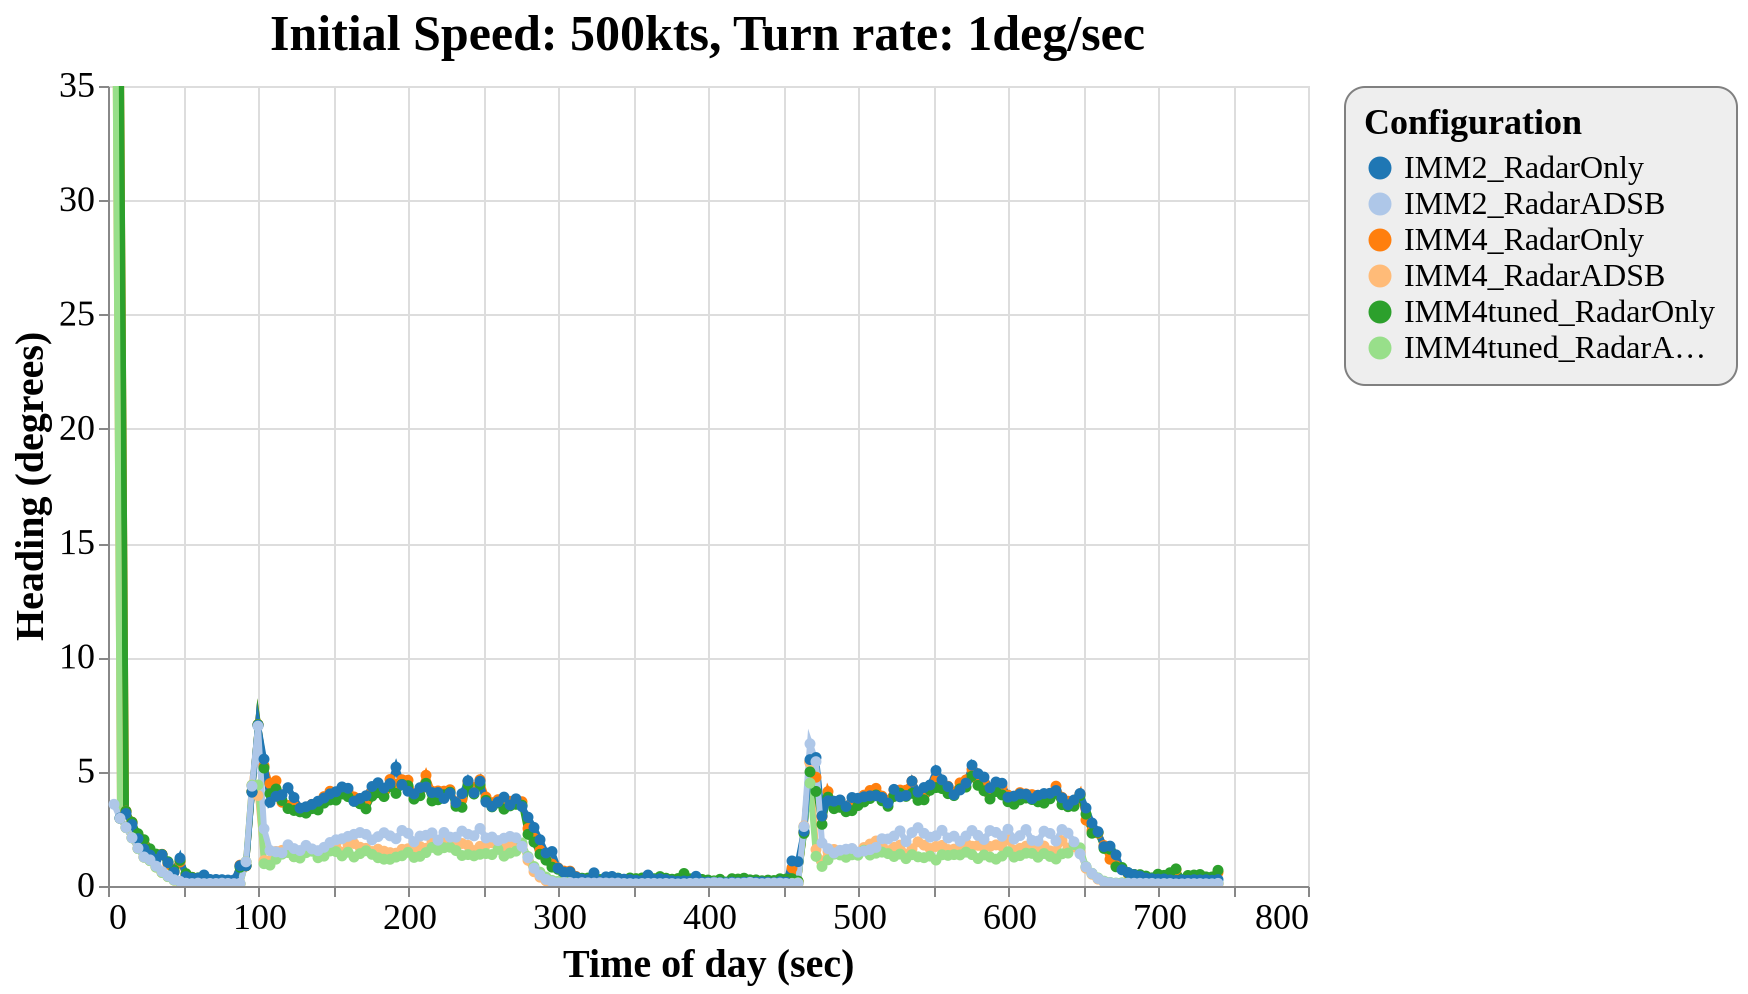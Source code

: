 {
  "config": {
    "view": {
      "continuousWidth": 600,
      "continuousHeight": 400
    },
    "axisX": {
      "labelFontSize": 18,
      "titleFontSize": 20
    },
    "axisY": {
      "labelFontSize": 18,
      "titleFontSize": 20
    },
    "font": "Times New Roman",
    "legend": {
      "cornerRadius": 10,
      "fillColor": "#EEEEEE",
      "labelFontSize": 16,
      "padding": 10,
      "strokeColor": "gray",
      "titleFontSize": 18
    },
    "title": {
      "fontSize": 25
    }
  },
  "data": {
    "name": "data-7dd154a397b846c97e75030a52040c31"
  },
  "mark": {
    "type": "line",
    "point": true,
    "strokeWidth": 3
  },
  "encoding": {
    "color": {
      "type": "ordinal",
      "field": "config",
      "scale": {
        "scheme": "category20"
      },
      "sort": [
        "IMM2_RadarOnly",
        "IMM2_RadarADSB",
        "IMM4_RadarOnly",
        "IMM4_RadarADSB",
        "IMM4tuned_RadarOnly",
        "IMM4tuned_RadarADSB"
      ],
      "title": "Configuration"
    },
    "x": {
      "type": "quantitative",
      "field": "time",
      "title": "Time of day (sec)"
    },
    "y": {
      "type": "quantitative",
      "field": "rmse_hdg",
      "scale": {
        "domain": [
          0,
          35
        ],
        "zero": false
      },
      "title": "Heading (degrees)"
    }
  },
  "selection": {
    "selector045": {
      "type": "interval",
      "bind": "scales",
      "encodings": [
        "x",
        "y"
      ]
    }
  },
  "title": "Initial Speed: 500kts, Turn rate: 1deg/sec",
  "$schema": "https://vega.github.io/schema/vega-lite/v4.8.1.json",
  "datasets": {
    "data-7dd154a397b846c97e75030a52040c31": [
      {
        "scenario": "turns_new_05",
        "config": "IMM4_RadarOnly",
        "time": 4,
        "rmse_hdg": 90.0,
        "rmse_tr": 0.0,
        "p_uni": 0.0,
        "p_turn": 0.0
      },
      {
        "scenario": "turns_new_05",
        "config": "IMM4_RadarOnly",
        "time": 8,
        "rmse_hdg": 42.32781813577914,
        "rmse_tr": 0.0,
        "p_uni": 0.7539152542372881,
        "p_turn": 0.0086101694915254
      },
      {
        "scenario": "turns_new_05",
        "config": "IMM4_RadarOnly",
        "time": 12,
        "rmse_hdg": 3.274433942998213,
        "rmse_tr": 0.0003301811742712,
        "p_uni": 0.9391970588235294,
        "p_turn": 0.0208127450980392
      },
      {
        "scenario": "turns_new_05",
        "config": "IMM4_RadarOnly",
        "time": 16,
        "rmse_hdg": 2.7906179773756508,
        "rmse_tr": 0.0023544776952418,
        "p_uni": 0.8986747826086956,
        "p_turn": 0.0351139130434782
      },
      {
        "scenario": "turns_new_05",
        "config": "IMM4_RadarOnly",
        "time": 20,
        "rmse_hdg": 2.2130393071987244,
        "rmse_tr": 0.008778481391288,
        "p_uni": 0.8663553719008263,
        "p_turn": 0.0487677685950413
      },
      {
        "scenario": "turns_new_05",
        "config": "IMM4_RadarOnly",
        "time": 24,
        "rmse_hdg": 1.8269209068813028,
        "rmse_tr": 0.0182943284803092,
        "p_uni": 0.8471163636363637,
        "p_turn": 0.0531118181818181
      },
      {
        "scenario": "turns_new_05",
        "config": "IMM4_RadarOnly",
        "time": 28,
        "rmse_hdg": 1.4792591050928163,
        "rmse_tr": 0.0178007186184528,
        "p_uni": 0.8390658333333333,
        "p_turn": 0.0475825
      },
      {
        "scenario": "turns_new_05",
        "config": "IMM4_RadarOnly",
        "time": 32,
        "rmse_hdg": 1.250211663495355,
        "rmse_tr": 0.0133836645906906,
        "p_uni": 0.852129203539823,
        "p_turn": 0.0446247787610619
      },
      {
        "scenario": "turns_new_05",
        "config": "IMM4_RadarOnly",
        "time": 36,
        "rmse_hdg": 1.387089375449134,
        "rmse_tr": 0.033962727435215,
        "p_uni": 0.8407185483870968,
        "p_turn": 0.0513137096774193
      },
      {
        "scenario": "turns_new_05",
        "config": "IMM4_RadarOnly",
        "time": 40,
        "rmse_hdg": 0.9478231352167836,
        "rmse_tr": 0.0339710784920503,
        "p_uni": 0.8540295652173913,
        "p_turn": 0.052955652173913
      },
      {
        "scenario": "turns_new_05",
        "config": "IMM4_RadarOnly",
        "time": 44,
        "rmse_hdg": 0.6162192192119017,
        "rmse_tr": 0.0174641976110612,
        "p_uni": 0.8460369369369369,
        "p_turn": 0.0434441441441441
      },
      {
        "scenario": "turns_new_05",
        "config": "IMM4_RadarOnly",
        "time": 48,
        "rmse_hdg": 1.050305027316591,
        "rmse_tr": 0.0431942163397283,
        "p_uni": 0.8468634146341463,
        "p_turn": 0.0511065040650406
      },
      {
        "scenario": "turns_new_05",
        "config": "IMM4_RadarOnly",
        "time": 52,
        "rmse_hdg": 0.5058263979149245,
        "rmse_tr": 0.020464363474435,
        "p_uni": 0.869723275862069,
        "p_turn": 0.0392939655172413
      },
      {
        "scenario": "turns_new_05",
        "config": "IMM4_RadarOnly",
        "time": 56,
        "rmse_hdg": 0.379607409983374,
        "rmse_tr": 0.0167223439061121,
        "p_uni": 0.8688848214285715,
        "p_turn": 0.0386169642857142
      },
      {
        "scenario": "turns_new_05",
        "config": "IMM4_RadarOnly",
        "time": 60,
        "rmse_hdg": 0.3340050523569969,
        "rmse_tr": 0.0128347946273012,
        "p_uni": 0.859525,
        "p_turn": 0.0456046875
      },
      {
        "scenario": "turns_new_05",
        "config": "IMM4_RadarOnly",
        "time": 64,
        "rmse_hdg": 0.305498462098956,
        "rmse_tr": 0.0135483966477269,
        "p_uni": 0.8536508620689655,
        "p_turn": 0.0444801724137931
      },
      {
        "scenario": "turns_new_05",
        "config": "IMM4_RadarOnly",
        "time": 68,
        "rmse_hdg": 0.2134445093193041,
        "rmse_tr": 0.0096106031909393,
        "p_uni": 0.8730018018018018,
        "p_turn": 0.0409846846846846
      },
      {
        "scenario": "turns_new_05",
        "config": "IMM4_RadarOnly",
        "time": 72,
        "rmse_hdg": 0.2094239718847867,
        "rmse_tr": 0.011576047684767,
        "p_uni": 0.8760576,
        "p_turn": 0.0394712
      },
      {
        "scenario": "turns_new_05",
        "config": "IMM4_RadarOnly",
        "time": 76,
        "rmse_hdg": 0.2119091894825613,
        "rmse_tr": 0.0124351676504747,
        "p_uni": 0.8783660550458716,
        "p_turn": 0.0407009174311926
      },
      {
        "scenario": "turns_new_05",
        "config": "IMM4_RadarOnly",
        "time": 80,
        "rmse_hdg": 0.1981462765298784,
        "rmse_tr": 0.0138948229997611,
        "p_uni": 0.8799008849557521,
        "p_turn": 0.039633628318584
      },
      {
        "scenario": "turns_new_05",
        "config": "IMM4_RadarOnly",
        "time": 84,
        "rmse_hdg": 0.1956796290914806,
        "rmse_tr": 0.0131788852806821,
        "p_uni": 0.8772396551724138,
        "p_turn": 0.0418982758620689
      },
      {
        "scenario": "turns_new_05",
        "config": "IMM4_RadarOnly",
        "time": 88,
        "rmse_hdg": 0.912262689298272,
        "rmse_tr": 0.0381897237486735,
        "p_uni": 0.8646982142857143,
        "p_turn": 0.0492508928571428
      },
      {
        "scenario": "turns_new_05",
        "config": "IMM4_RadarOnly",
        "time": 92,
        "rmse_hdg": 0.8770443214882798,
        "rmse_tr": 0.7088976688629712,
        "p_uni": 0.8800209677419355,
        "p_turn": 0.0359362903225806
      },
      {
        "scenario": "turns_new_05",
        "config": "IMM4_RadarOnly",
        "time": 96,
        "rmse_hdg": 4.140644830726748,
        "rmse_tr": 0.9937015881506396,
        "p_uni": 0.8551387931034483,
        "p_turn": 0.0504758620689655
      },
      {
        "scenario": "turns_new_05",
        "config": "IMM4_RadarOnly",
        "time": 100,
        "rmse_hdg": 7.062507219349431,
        "rmse_tr": 0.9330455283450008,
        "p_uni": 0.6450061946902654,
        "p_turn": 0.2261230088495575
      },
      {
        "scenario": "turns_new_05",
        "config": "IMM4_RadarOnly",
        "time": 104,
        "rmse_hdg": 5.261409701929454,
        "rmse_tr": 0.6780675075802302,
        "p_uni": 0.1300081967213114,
        "p_turn": 0.7613549180327869
      },
      {
        "scenario": "turns_new_05",
        "config": "IMM4_RadarOnly",
        "time": 108,
        "rmse_hdg": 4.481518932930942,
        "rmse_tr": 0.4028615472075827,
        "p_uni": 0.0768075630252101,
        "p_turn": 0.8591420168067226
      },
      {
        "scenario": "turns_new_05",
        "config": "IMM4_RadarOnly",
        "time": 112,
        "rmse_hdg": 4.6040776743343885,
        "rmse_tr": 0.258537887897037,
        "p_uni": 0.1234808695652174,
        "p_turn": 0.7984547826086956
      },
      {
        "scenario": "turns_new_05",
        "config": "IMM4_RadarOnly",
        "time": 116,
        "rmse_hdg": 3.66545061290437,
        "rmse_tr": 0.2081587229294605,
        "p_uni": 0.1785247863247863,
        "p_turn": 0.7223683760683761
      },
      {
        "scenario": "turns_new_05",
        "config": "IMM4_RadarOnly",
        "time": 120,
        "rmse_hdg": 3.5240099449036264,
        "rmse_tr": 0.1782565022466792,
        "p_uni": 0.1705118644067796,
        "p_turn": 0.7373254237288136
      },
      {
        "scenario": "turns_new_05",
        "config": "IMM4_RadarOnly",
        "time": 124,
        "rmse_hdg": 3.515757009486302,
        "rmse_tr": 0.1757034950757046,
        "p_uni": 0.1605438016528925,
        "p_turn": 0.7469264462809918
      },
      {
        "scenario": "turns_new_05",
        "config": "IMM4_RadarOnly",
        "time": 128,
        "rmse_hdg": 3.3947861051272747,
        "rmse_tr": 0.1520877301171068,
        "p_uni": 0.1506704347826087,
        "p_turn": 0.7630573913043478
      },
      {
        "scenario": "turns_new_05",
        "config": "IMM4_RadarOnly",
        "time": 132,
        "rmse_hdg": 3.416750167392883,
        "rmse_tr": 0.1584193847529942,
        "p_uni": 0.1496327586206896,
        "p_turn": 0.7625948275862069
      },
      {
        "scenario": "turns_new_05",
        "config": "IMM4_RadarOnly",
        "time": 136,
        "rmse_hdg": 3.571609950347585,
        "rmse_tr": 0.154380701817779,
        "p_uni": 0.141525,
        "p_turn": 0.77098359375
      },
      {
        "scenario": "turns_new_05",
        "config": "IMM4_RadarOnly",
        "time": 140,
        "rmse_hdg": 3.5253812342833286,
        "rmse_tr": 0.165891654457114,
        "p_uni": 0.1763648148148148,
        "p_turn": 0.7218638888888889
      },
      {
        "scenario": "turns_new_05",
        "config": "IMM4_RadarOnly",
        "time": 144,
        "rmse_hdg": 3.9097475735105247,
        "rmse_tr": 0.17036009489541,
        "p_uni": 0.1640932773109243,
        "p_turn": 0.7435016806722688
      },
      {
        "scenario": "turns_new_05",
        "config": "IMM4_RadarOnly",
        "time": 148,
        "rmse_hdg": 4.144488263877297,
        "rmse_tr": 0.1774576698351844,
        "p_uni": 0.1579475,
        "p_turn": 0.7503425
      },
      {
        "scenario": "turns_new_05",
        "config": "IMM4_RadarOnly",
        "time": 152,
        "rmse_hdg": 3.9435410879152086,
        "rmse_tr": 0.1667528102221402,
        "p_uni": 0.1593037735849056,
        "p_turn": 0.7522933962264151
      },
      {
        "scenario": "turns_new_05",
        "config": "IMM4_RadarOnly",
        "time": 156,
        "rmse_hdg": 4.180716041292817,
        "rmse_tr": 0.1665790147462943,
        "p_uni": 0.1648,
        "p_turn": 0.737633076923077
      },
      {
        "scenario": "turns_new_05",
        "config": "IMM4_RadarOnly",
        "time": 160,
        "rmse_hdg": 4.136082936851877,
        "rmse_tr": 0.1603476557036465,
        "p_uni": 0.1501870689655172,
        "p_turn": 0.7654577586206897
      },
      {
        "scenario": "turns_new_05",
        "config": "IMM4_RadarOnly",
        "time": 164,
        "rmse_hdg": 3.896326822695869,
        "rmse_tr": 0.1375328893325089,
        "p_uni": 0.1546805555555555,
        "p_turn": 0.7627296296296295
      },
      {
        "scenario": "turns_new_05",
        "config": "IMM4_RadarOnly",
        "time": 168,
        "rmse_hdg": 3.6156995659971143,
        "rmse_tr": 0.1318608687476938,
        "p_uni": 0.1570112068965517,
        "p_turn": 0.7559025862068967
      },
      {
        "scenario": "turns_new_05",
        "config": "IMM4_RadarOnly",
        "time": 172,
        "rmse_hdg": 3.720869085223906,
        "rmse_tr": 0.1550998422675812,
        "p_uni": 0.1711089285714286,
        "p_turn": 0.7354473214285714
      },
      {
        "scenario": "turns_new_05",
        "config": "IMM4_RadarOnly",
        "time": 176,
        "rmse_hdg": 4.175223139475831,
        "rmse_tr": 0.1656883743277946,
        "p_uni": 0.1854486486486486,
        "p_turn": 0.7152432432432432
      },
      {
        "scenario": "turns_new_05",
        "config": "IMM4_RadarOnly",
        "time": 180,
        "rmse_hdg": 4.182656940921475,
        "rmse_tr": 0.1686705618092636,
        "p_uni": 0.1686912280701754,
        "p_turn": 0.7321877192982457
      },
      {
        "scenario": "turns_new_05",
        "config": "IMM4_RadarOnly",
        "time": 184,
        "rmse_hdg": 4.12040427865441,
        "rmse_tr": 0.1626455241248806,
        "p_uni": 0.1539410714285714,
        "p_turn": 0.7587276785714286
      },
      {
        "scenario": "turns_new_05",
        "config": "IMM4_RadarOnly",
        "time": 188,
        "rmse_hdg": 4.658915920188827,
        "rmse_tr": 0.1787375556403754,
        "p_uni": 0.1757546296296296,
        "p_turn": 0.7290277777777777
      },
      {
        "scenario": "turns_new_05",
        "config": "IMM4_RadarOnly",
        "time": 192,
        "rmse_hdg": 4.44413805926724,
        "rmse_tr": 0.170903037391543,
        "p_uni": 0.1779344827586207,
        "p_turn": 0.7138603448275862
      },
      {
        "scenario": "turns_new_05",
        "config": "IMM4_RadarOnly",
        "time": 196,
        "rmse_hdg": 4.649881812567654,
        "rmse_tr": 0.1818857659752592,
        "p_uni": 0.1640771186440678,
        "p_turn": 0.7486737288135594
      },
      {
        "scenario": "turns_new_05",
        "config": "IMM4_RadarOnly",
        "time": 200,
        "rmse_hdg": 4.628653636208239,
        "rmse_tr": 0.1961873608801181,
        "p_uni": 0.1581487804878049,
        "p_turn": 0.7488967479674796
      },
      {
        "scenario": "turns_new_05",
        "config": "IMM4_RadarOnly",
        "time": 204,
        "rmse_hdg": 3.941294092607755,
        "rmse_tr": 0.1858606938600087,
        "p_uni": 0.171487610619469,
        "p_turn": 0.7297353982300885
      },
      {
        "scenario": "turns_new_05",
        "config": "IMM4_RadarOnly",
        "time": 208,
        "rmse_hdg": 4.1868285684715945,
        "rmse_tr": 0.1763473957343881,
        "p_uni": 0.1886893805309734,
        "p_turn": 0.7173663716814159
      },
      {
        "scenario": "turns_new_05",
        "config": "IMM4_RadarOnly",
        "time": 212,
        "rmse_hdg": 4.84191356523324,
        "rmse_tr": 0.1930538901000408,
        "p_uni": 0.1971491379310344,
        "p_turn": 0.6985439655172413
      },
      {
        "scenario": "turns_new_05",
        "config": "IMM4_RadarOnly",
        "time": 216,
        "rmse_hdg": 4.146670338049435,
        "rmse_tr": 0.1623628510769506,
        "p_uni": 0.1802696721311475,
        "p_turn": 0.7199040983606557
      },
      {
        "scenario": "turns_new_05",
        "config": "IMM4_RadarOnly",
        "time": 220,
        "rmse_hdg": 4.157985020507253,
        "rmse_tr": 0.1732831184868923,
        "p_uni": 0.1665610169491525,
        "p_turn": 0.733835593220339
      },
      {
        "scenario": "turns_new_05",
        "config": "IMM4_RadarOnly",
        "time": 224,
        "rmse_hdg": 4.149619153207516,
        "rmse_tr": 0.1693342508436256,
        "p_uni": 0.1839350877192982,
        "p_turn": 0.7238035087719298
      },
      {
        "scenario": "turns_new_05",
        "config": "IMM4_RadarOnly",
        "time": 228,
        "rmse_hdg": 4.211219416962048,
        "rmse_tr": 0.1636947497658902,
        "p_uni": 0.1867733944954128,
        "p_turn": 0.7233660550458716
      },
      {
        "scenario": "turns_new_05",
        "config": "IMM4_RadarOnly",
        "time": 232,
        "rmse_hdg": 3.594345272927597,
        "rmse_tr": 0.1438140065312703,
        "p_uni": 0.1644830508474576,
        "p_turn": 0.745993220338983
      },
      {
        "scenario": "turns_new_05",
        "config": "IMM4_RadarOnly",
        "time": 236,
        "rmse_hdg": 3.79516912074913,
        "rmse_tr": 0.1411068694163796,
        "p_uni": 0.1401842105263158,
        "p_turn": 0.771369298245614
      },
      {
        "scenario": "turns_new_05",
        "config": "IMM4_RadarOnly",
        "time": 240,
        "rmse_hdg": 4.571482444307173,
        "rmse_tr": 0.1773700178085104,
        "p_uni": 0.1719808695652173,
        "p_turn": 0.7381478260869565
      },
      {
        "scenario": "turns_new_05",
        "config": "IMM4_RadarOnly",
        "time": 244,
        "rmse_hdg": 4.31562721328541,
        "rmse_tr": 0.1843286171241706,
        "p_uni": 0.1439157024793388,
        "p_turn": 0.7679280991735536
      },
      {
        "scenario": "turns_new_05",
        "config": "IMM4_RadarOnly",
        "time": 248,
        "rmse_hdg": 4.6508555487903855,
        "rmse_tr": 0.1951260483941208,
        "p_uni": 0.1530142857142857,
        "p_turn": 0.7593647619047619
      },
      {
        "scenario": "turns_new_05",
        "config": "IMM4_RadarOnly",
        "time": 252,
        "rmse_hdg": 3.889347620180464,
        "rmse_tr": 0.1546657513969153,
        "p_uni": 0.162328448275862,
        "p_turn": 0.749746551724138
      },
      {
        "scenario": "turns_new_05",
        "config": "IMM4_RadarOnly",
        "time": 256,
        "rmse_hdg": 3.646061572833428,
        "rmse_tr": 0.1416848385363599,
        "p_uni": 0.1667537190082644,
        "p_turn": 0.7275710743801653
      },
      {
        "scenario": "turns_new_05",
        "config": "IMM4_RadarOnly",
        "time": 260,
        "rmse_hdg": 3.775718921870705,
        "rmse_tr": 0.1396973947863443,
        "p_uni": 0.1403733944954128,
        "p_turn": 0.7749816513761468
      },
      {
        "scenario": "turns_new_05",
        "config": "IMM4_RadarOnly",
        "time": 264,
        "rmse_hdg": 3.6347610778339337,
        "rmse_tr": 0.1504620296983673,
        "p_uni": 0.1324777777777777,
        "p_turn": 0.7774301587301587
      },
      {
        "scenario": "turns_new_05",
        "config": "IMM4_RadarOnly",
        "time": 268,
        "rmse_hdg": 3.705260463613509,
        "rmse_tr": 0.1549586006423763,
        "p_uni": 0.1319017391304347,
        "p_turn": 0.7898999999999999
      },
      {
        "scenario": "turns_new_05",
        "config": "IMM4_RadarOnly",
        "time": 272,
        "rmse_hdg": 3.7014101764564007,
        "rmse_tr": 0.6995114233086446,
        "p_uni": 0.1503732142857143,
        "p_turn": 0.7546607142857144
      },
      {
        "scenario": "turns_new_05",
        "config": "IMM4_RadarOnly",
        "time": 276,
        "rmse_hdg": 3.686525280540985,
        "rmse_tr": 0.921839855020971,
        "p_uni": 0.1896033898305084,
        "p_turn": 0.7109898305084745
      },
      {
        "scenario": "turns_new_05",
        "config": "IMM4_RadarOnly",
        "time": 280,
        "rmse_hdg": 2.514766307200718,
        "rmse_tr": 0.7001347094270772,
        "p_uni": 0.3209605042016806,
        "p_turn": 0.5331966386554622
      },
      {
        "scenario": "turns_new_05",
        "config": "IMM4_RadarOnly",
        "time": 284,
        "rmse_hdg": 2.094146604228083,
        "rmse_tr": 0.5048079696348865,
        "p_uni": 0.4485008620689655,
        "p_turn": 0.397926724137931
      },
      {
        "scenario": "turns_new_05",
        "config": "IMM4_RadarOnly",
        "time": 288,
        "rmse_hdg": 1.565692639895502,
        "rmse_tr": 0.3299288690105147,
        "p_uni": 0.5913614754098361,
        "p_turn": 0.2470975409836065
      },
      {
        "scenario": "turns_new_05",
        "config": "IMM4_RadarOnly",
        "time": 292,
        "rmse_hdg": 1.1642905053947583,
        "rmse_tr": 0.2079785245323821,
        "p_uni": 0.7061961904761904,
        "p_turn": 0.1510152380952381
      },
      {
        "scenario": "turns_new_05",
        "config": "IMM4_RadarOnly",
        "time": 296,
        "rmse_hdg": 0.9580866349135634,
        "rmse_tr": 0.1525103543429697,
        "p_uni": 0.778640909090909,
        "p_turn": 0.0857272727272727
      },
      {
        "scenario": "turns_new_05",
        "config": "IMM4_RadarOnly",
        "time": 300,
        "rmse_hdg": 0.7948828276402883,
        "rmse_tr": 0.1071544028418202,
        "p_uni": 0.8321338709677419,
        "p_turn": 0.0592104838709677
      },
      {
        "scenario": "turns_new_05",
        "config": "IMM4_RadarOnly",
        "time": 304,
        "rmse_hdg": 0.6522459433696775,
        "rmse_tr": 0.0760515234573475,
        "p_uni": 0.8778853211009174,
        "p_turn": 0.03428623853211
      },
      {
        "scenario": "turns_new_05",
        "config": "IMM4_RadarOnly",
        "time": 308,
        "rmse_hdg": 0.6494363277948412,
        "rmse_tr": 0.0517917320503179,
        "p_uni": 0.8774149122807018,
        "p_turn": 0.0383447368421052
      },
      {
        "scenario": "turns_new_05",
        "config": "IMM4_RadarOnly",
        "time": 312,
        "rmse_hdg": 0.4168427698027678,
        "rmse_tr": 0.034276290972143,
        "p_uni": 0.8881543859649123,
        "p_turn": 0.0319929824561403
      },
      {
        "scenario": "turns_new_05",
        "config": "IMM4_RadarOnly",
        "time": 316,
        "rmse_hdg": 0.3267391781927,
        "rmse_tr": 0.0276580722803334,
        "p_uni": 0.8939386792452829,
        "p_turn": 0.0299858490566037
      },
      {
        "scenario": "turns_new_05",
        "config": "IMM4_RadarOnly",
        "time": 320,
        "rmse_hdg": 0.2974032917583764,
        "rmse_tr": 0.0243026219963491,
        "p_uni": 0.8882076923076923,
        "p_turn": 0.0347820512820512
      },
      {
        "scenario": "turns_new_05",
        "config": "IMM4_RadarOnly",
        "time": 324,
        "rmse_hdg": 0.2506732314498671,
        "rmse_tr": 0.0164522847171386,
        "p_uni": 0.9012525862068964,
        "p_turn": 0.0285741379310344
      },
      {
        "scenario": "turns_new_05",
        "config": "IMM4_RadarOnly",
        "time": 328,
        "rmse_hdg": 0.2013614376474028,
        "rmse_tr": 0.014578647546522,
        "p_uni": 0.8886624999999999,
        "p_turn": 0.0319366071428571
      },
      {
        "scenario": "turns_new_05",
        "config": "IMM4_RadarOnly",
        "time": 332,
        "rmse_hdg": 0.1836916518266934,
        "rmse_tr": 0.0112465550280963,
        "p_uni": 0.8929122950819672,
        "p_turn": 0.0315401639344262
      },
      {
        "scenario": "turns_new_05",
        "config": "IMM4_RadarOnly",
        "time": 336,
        "rmse_hdg": 0.1683401106603618,
        "rmse_tr": 0.0090309141682492,
        "p_uni": 0.8895535714285714,
        "p_turn": 0.0338875
      },
      {
        "scenario": "turns_new_05",
        "config": "IMM4_RadarOnly",
        "time": 340,
        "rmse_hdg": 0.1562568093754321,
        "rmse_tr": 0.0099971091059461,
        "p_uni": 0.8929838095238095,
        "p_turn": 0.0332123809523809
      },
      {
        "scenario": "turns_new_05",
        "config": "IMM4_RadarOnly",
        "time": 344,
        "rmse_hdg": 0.1631578145261361,
        "rmse_tr": 0.008360438333835,
        "p_uni": 0.8956724409448819,
        "p_turn": 0.0322897637795275
      },
      {
        "scenario": "turns_new_05",
        "config": "IMM4_RadarOnly",
        "time": 348,
        "rmse_hdg": 0.1641473357264323,
        "rmse_tr": 0.0095147482774169,
        "p_uni": 0.8919634782608695,
        "p_turn": 0.0370973913043478
      },
      {
        "scenario": "turns_new_05",
        "config": "IMM4_RadarOnly",
        "time": 352,
        "rmse_hdg": 0.1644244453543579,
        "rmse_tr": 0.0083560057359008,
        "p_uni": 0.8943858407079647,
        "p_turn": 0.0362823008849557
      },
      {
        "scenario": "turns_new_05",
        "config": "IMM4_RadarOnly",
        "time": 356,
        "rmse_hdg": 0.1535550932618858,
        "rmse_tr": 0.0118464446143136,
        "p_uni": 0.89135,
        "p_turn": 0.0379808333333333
      },
      {
        "scenario": "turns_new_05",
        "config": "IMM4_RadarOnly",
        "time": 360,
        "rmse_hdg": 0.3357535327924473,
        "rmse_tr": 0.0120460421066333,
        "p_uni": 0.8925634782608696,
        "p_turn": 0.0375121739130434
      },
      {
        "scenario": "turns_new_05",
        "config": "IMM4_RadarOnly",
        "time": 364,
        "rmse_hdg": 0.2225621903455965,
        "rmse_tr": 0.0121614437582761,
        "p_uni": 0.8980410714285715,
        "p_turn": 0.034025
      },
      {
        "scenario": "turns_new_05",
        "config": "IMM4_RadarOnly",
        "time": 368,
        "rmse_hdg": 0.2546141128388082,
        "rmse_tr": 0.0134693294059381,
        "p_uni": 0.8870307086614173,
        "p_turn": 0.0407748031496063
      },
      {
        "scenario": "turns_new_05",
        "config": "IMM4_RadarOnly",
        "time": 372,
        "rmse_hdg": 0.2103401589239203,
        "rmse_tr": 0.0133515916654157,
        "p_uni": 0.8854377192982456,
        "p_turn": 0.0391543859649122
      },
      {
        "scenario": "turns_new_05",
        "config": "IMM4_RadarOnly",
        "time": 376,
        "rmse_hdg": 0.1745643929119786,
        "rmse_tr": 0.0090651498690733,
        "p_uni": 0.8978743801652892,
        "p_turn": 0.0334785123966942
      },
      {
        "scenario": "turns_new_05",
        "config": "IMM4_RadarOnly",
        "time": 380,
        "rmse_hdg": 0.1588826531720552,
        "rmse_tr": 0.0103678721591869,
        "p_uni": 0.8910831932773109,
        "p_turn": 0.0367369747899159
      },
      {
        "scenario": "turns_new_05",
        "config": "IMM4_RadarOnly",
        "time": 384,
        "rmse_hdg": 0.1653491786408177,
        "rmse_tr": 0.0164498946831801,
        "p_uni": 0.8845280701754387,
        "p_turn": 0.0398543859649122
      },
      {
        "scenario": "turns_new_05",
        "config": "IMM4_RadarOnly",
        "time": 388,
        "rmse_hdg": 0.158683149327022,
        "rmse_tr": 0.0118772136938006,
        "p_uni": 0.8940358974358974,
        "p_turn": 0.0332076923076923
      },
      {
        "scenario": "turns_new_05",
        "config": "IMM4_RadarOnly",
        "time": 392,
        "rmse_hdg": 0.165029322907642,
        "rmse_tr": 0.0100058329762387,
        "p_uni": 0.8996298387096775,
        "p_turn": 0.0308903225806451
      },
      {
        "scenario": "turns_new_05",
        "config": "IMM4_RadarOnly",
        "time": 396,
        "rmse_hdg": 0.1453413469830818,
        "rmse_tr": 0.0076174142594452,
        "p_uni": 0.8933937500000001,
        "p_turn": 0.0296116071428571
      },
      {
        "scenario": "turns_new_05",
        "config": "IMM4_RadarOnly",
        "time": 400,
        "rmse_hdg": 0.1393550414811284,
        "rmse_tr": 0.0054204752304699,
        "p_uni": 0.9090586206896552,
        "p_turn": 0.0260051724137931
      },
      {
        "scenario": "turns_new_05",
        "config": "IMM4_RadarOnly",
        "time": 404,
        "rmse_hdg": 0.1241445303135827,
        "rmse_tr": 0.0064444431456586,
        "p_uni": 0.9156949152542372,
        "p_turn": 0.0238771186440677
      },
      {
        "scenario": "turns_new_05",
        "config": "IMM4_RadarOnly",
        "time": 408,
        "rmse_hdg": 0.1296282309563368,
        "rmse_tr": 0.0074001175078801,
        "p_uni": 0.9032382608695652,
        "p_turn": 0.0267034782608695
      },
      {
        "scenario": "turns_new_05",
        "config": "IMM4_RadarOnly",
        "time": 412,
        "rmse_hdg": 0.1253169893752898,
        "rmse_tr": 0.0056505328721396,
        "p_uni": 0.910728695652174,
        "p_turn": 0.024011304347826
      },
      {
        "scenario": "turns_new_05",
        "config": "IMM4_RadarOnly",
        "time": 416,
        "rmse_hdg": 0.1397273373880672,
        "rmse_tr": 0.0232978048722279,
        "p_uni": 0.9037915254237288,
        "p_turn": 0.0298245762711864
      },
      {
        "scenario": "turns_new_05",
        "config": "IMM4_RadarOnly",
        "time": 420,
        "rmse_hdg": 0.1195134765387547,
        "rmse_tr": 0.016361436720846,
        "p_uni": 0.9033413223140496,
        "p_turn": 0.0295049586776859
      },
      {
        "scenario": "turns_new_05",
        "config": "IMM4_RadarOnly",
        "time": 424,
        "rmse_hdg": 0.1278528984276989,
        "rmse_tr": 0.0173338816929577,
        "p_uni": 0.8917572727272727,
        "p_turn": 0.0325418181818181
      },
      {
        "scenario": "turns_new_05",
        "config": "IMM4_RadarOnly",
        "time": 428,
        "rmse_hdg": 0.1364197376759881,
        "rmse_tr": 0.0116381618112495,
        "p_uni": 0.8890137931034483,
        "p_turn": 0.0333482758620689
      },
      {
        "scenario": "turns_new_05",
        "config": "IMM4_RadarOnly",
        "time": 432,
        "rmse_hdg": 0.1281258729384482,
        "rmse_tr": 0.0108166854331945,
        "p_uni": 0.8914410256410256,
        "p_turn": 0.030708547008547
      },
      {
        "scenario": "turns_new_05",
        "config": "IMM4_RadarOnly",
        "time": 436,
        "rmse_hdg": 0.1373525183085998,
        "rmse_tr": 0.0090275504244876,
        "p_uni": 0.9097104761904762,
        "p_turn": 0.0254980952380952
      },
      {
        "scenario": "turns_new_05",
        "config": "IMM4_RadarOnly",
        "time": 440,
        "rmse_hdg": 0.1258180130736176,
        "rmse_tr": 0.0074039539762723,
        "p_uni": 0.8942155172413793,
        "p_turn": 0.031325
      },
      {
        "scenario": "turns_new_05",
        "config": "IMM4_RadarOnly",
        "time": 444,
        "rmse_hdg": 0.1138098351260914,
        "rmse_tr": 0.006213126944508,
        "p_uni": 0.8983883928571429,
        "p_turn": 0.0302946428571428
      },
      {
        "scenario": "turns_new_05",
        "config": "IMM4_RadarOnly",
        "time": 448,
        "rmse_hdg": 0.1330058872296083,
        "rmse_tr": 0.0076887015857992,
        "p_uni": 0.8920641509433963,
        "p_turn": 0.0331471698113207
      },
      {
        "scenario": "turns_new_05",
        "config": "IMM4_RadarOnly",
        "time": 452,
        "rmse_hdg": 0.1307345609382949,
        "rmse_tr": 0.0085148673566706,
        "p_uni": 0.8917237288135593,
        "p_turn": 0.0343025423728813
      },
      {
        "scenario": "turns_new_05",
        "config": "IMM4_RadarOnly",
        "time": 456,
        "rmse_hdg": 0.7887917576742224,
        "rmse_tr": 0.0578129983058243,
        "p_uni": 0.876672268907563,
        "p_turn": 0.0462873949579831
      },
      {
        "scenario": "turns_new_05",
        "config": "IMM4_RadarOnly",
        "time": 460,
        "rmse_hdg": 0.2028436237949955,
        "rmse_tr": 0.0348954151716239,
        "p_uni": 0.8880714285714285,
        "p_turn": 0.032775
      },
      {
        "scenario": "turns_new_05",
        "config": "IMM4_RadarOnly",
        "time": 464,
        "rmse_hdg": 2.3531557597111044,
        "rmse_tr": 1.0022697232167213,
        "p_uni": 0.8816515384615384,
        "p_turn": 0.0379430769230769
      },
      {
        "scenario": "turns_new_05",
        "config": "IMM4_RadarOnly",
        "time": 468,
        "rmse_hdg": 5.429735231122162,
        "rmse_tr": 0.9401885904567232,
        "p_uni": 0.6486767857142857,
        "p_turn": 0.2267044642857143
      },
      {
        "scenario": "turns_new_05",
        "config": "IMM4_RadarOnly",
        "time": 472,
        "rmse_hdg": 4.760123975066192,
        "rmse_tr": 0.7132694493868159,
        "p_uni": 0.1341961904761904,
        "p_turn": 0.7389666666666667
      },
      {
        "scenario": "turns_new_05",
        "config": "IMM4_RadarOnly",
        "time": 476,
        "rmse_hdg": 3.0408919570502864,
        "rmse_tr": 0.4551943624190934,
        "p_uni": 0.06616875,
        "p_turn": 0.85729921875
      },
      {
        "scenario": "turns_new_05",
        "config": "IMM4_RadarOnly",
        "time": 480,
        "rmse_hdg": 4.131259847478891,
        "rmse_tr": 0.3110739000693369,
        "p_uni": 0.121375652173913,
        "p_turn": 0.8034034782608696
      },
      {
        "scenario": "turns_new_05",
        "config": "IMM4_RadarOnly",
        "time": 484,
        "rmse_hdg": 3.574099062787636,
        "rmse_tr": 0.2525425522718193,
        "p_uni": 0.1684884955752212,
        "p_turn": 0.7337610619469027
      },
      {
        "scenario": "turns_new_05",
        "config": "IMM4_RadarOnly",
        "time": 488,
        "rmse_hdg": 3.7389339873754426,
        "rmse_tr": 0.2369649953566776,
        "p_uni": 0.1608869918699187,
        "p_turn": 0.7541243902439024
      },
      {
        "scenario": "turns_new_05",
        "config": "IMM4_RadarOnly",
        "time": 492,
        "rmse_hdg": 3.3991177865568,
        "rmse_tr": 0.1774421909582821,
        "p_uni": 0.1260235849056603,
        "p_turn": 0.7973943396226415
      },
      {
        "scenario": "turns_new_05",
        "config": "IMM4_RadarOnly",
        "time": 496,
        "rmse_hdg": 3.5942516574002066,
        "rmse_tr": 0.1756553836154857,
        "p_uni": 0.1459818965517241,
        "p_turn": 0.7745163793103449
      },
      {
        "scenario": "turns_new_05",
        "config": "IMM4_RadarOnly",
        "time": 500,
        "rmse_hdg": 3.70567306834204,
        "rmse_tr": 0.16948362681411,
        "p_uni": 0.1486854838709677,
        "p_turn": 0.7701564516129031
      },
      {
        "scenario": "turns_new_05",
        "config": "IMM4_RadarOnly",
        "time": 504,
        "rmse_hdg": 3.9734171061186654,
        "rmse_tr": 0.1431409598088541,
        "p_uni": 0.1781848214285714,
        "p_turn": 0.7290223214285714
      },
      {
        "scenario": "turns_new_05",
        "config": "IMM4_RadarOnly",
        "time": 508,
        "rmse_hdg": 4.178739348812667,
        "rmse_tr": 0.1665291630981257,
        "p_uni": 0.1640504504504504,
        "p_turn": 0.7465792792792793
      },
      {
        "scenario": "turns_new_05",
        "config": "IMM4_RadarOnly",
        "time": 512,
        "rmse_hdg": 4.272072785891044,
        "rmse_tr": 0.1605757017222922,
        "p_uni": 0.1718803278688524,
        "p_turn": 0.7310868852459016
      },
      {
        "scenario": "turns_new_05",
        "config": "IMM4_RadarOnly",
        "time": 516,
        "rmse_hdg": 3.932822541615532,
        "rmse_tr": 0.1774597285804786,
        "p_uni": 0.1826223214285714,
        "p_turn": 0.7154089285714286
      },
      {
        "scenario": "turns_new_05",
        "config": "IMM4_RadarOnly",
        "time": 520,
        "rmse_hdg": 3.7437897081758615,
        "rmse_tr": 0.1588465480458639,
        "p_uni": 0.1580504347826087,
        "p_turn": 0.7536878260869565
      },
      {
        "scenario": "turns_new_05",
        "config": "IMM4_RadarOnly",
        "time": 524,
        "rmse_hdg": 4.198395080442956,
        "rmse_tr": 0.1579252825738585,
        "p_uni": 0.1623520661157025,
        "p_turn": 0.7483909090909091
      },
      {
        "scenario": "turns_new_05",
        "config": "IMM4_RadarOnly",
        "time": 528,
        "rmse_hdg": 4.198099940344775,
        "rmse_tr": 0.1889872292167318,
        "p_uni": 0.1807114035087719,
        "p_turn": 0.7262263157894737
      },
      {
        "scenario": "turns_new_05",
        "config": "IMM4_RadarOnly",
        "time": 532,
        "rmse_hdg": 4.191297412132568,
        "rmse_tr": 0.1787822247828488,
        "p_uni": 0.1840686440677966,
        "p_turn": 0.7208847457627119
      },
      {
        "scenario": "turns_new_05",
        "config": "IMM4_RadarOnly",
        "time": 536,
        "rmse_hdg": 4.585135918460467,
        "rmse_tr": 0.1821282349049148,
        "p_uni": 0.1821655462184874,
        "p_turn": 0.7194235294117647
      },
      {
        "scenario": "turns_new_05",
        "config": "IMM4_RadarOnly",
        "time": 540,
        "rmse_hdg": 4.051811274458137,
        "rmse_tr": 0.1853182836658853,
        "p_uni": 0.1836104347826087,
        "p_turn": 0.7223382608695652
      },
      {
        "scenario": "turns_new_05",
        "config": "IMM4_RadarOnly",
        "time": 544,
        "rmse_hdg": 4.007590112760022,
        "rmse_tr": 0.1676460608296887,
        "p_uni": 0.2016036036036036,
        "p_turn": 0.7059108108108108
      },
      {
        "scenario": "turns_new_05",
        "config": "IMM4_RadarOnly",
        "time": 548,
        "rmse_hdg": 4.395308184723704,
        "rmse_tr": 0.1467665623401264,
        "p_uni": 0.2059252032520325,
        "p_turn": 0.6898252032520326
      },
      {
        "scenario": "turns_new_05",
        "config": "IMM4_RadarOnly",
        "time": 552,
        "rmse_hdg": 4.646645681707755,
        "rmse_tr": 0.1675013462632465,
        "p_uni": 0.1790116666666666,
        "p_turn": 0.729295
      },
      {
        "scenario": "turns_new_05",
        "config": "IMM4_RadarOnly",
        "time": 556,
        "rmse_hdg": 4.547613285723235,
        "rmse_tr": 0.1868900290892293,
        "p_uni": 0.173463063063063,
        "p_turn": 0.732700900900901
      },
      {
        "scenario": "turns_new_05",
        "config": "IMM4_RadarOnly",
        "time": 560,
        "rmse_hdg": 4.363717622624086,
        "rmse_tr": 0.1792783516570847,
        "p_uni": 0.1693677966101694,
        "p_turn": 0.7254440677966102
      },
      {
        "scenario": "turns_new_05",
        "config": "IMM4_RadarOnly",
        "time": 564,
        "rmse_hdg": 4.10118077200142,
        "rmse_tr": 0.1768808229527873,
        "p_uni": 0.1860154471544715,
        "p_turn": 0.7044365853658537
      },
      {
        "scenario": "turns_new_05",
        "config": "IMM4_RadarOnly",
        "time": 568,
        "rmse_hdg": 4.511319897320881,
        "rmse_tr": 0.1949110274557424,
        "p_uni": 0.1868504587155963,
        "p_turn": 0.7064449541284403
      },
      {
        "scenario": "turns_new_05",
        "config": "IMM4_RadarOnly",
        "time": 572,
        "rmse_hdg": 4.642147757261495,
        "rmse_tr": 0.1903280495520326,
        "p_uni": 0.2123297520661157,
        "p_turn": 0.6722479338842975
      },
      {
        "scenario": "turns_new_05",
        "config": "IMM4_RadarOnly",
        "time": 576,
        "rmse_hdg": 5.102907695076769,
        "rmse_tr": 0.2050159965945319,
        "p_uni": 0.2111894736842105,
        "p_turn": 0.6733254385964913
      },
      {
        "scenario": "turns_new_05",
        "config": "IMM4_RadarOnly",
        "time": 580,
        "rmse_hdg": 4.6700910980331605,
        "rmse_tr": 0.1851492219130288,
        "p_uni": 0.1645098214285714,
        "p_turn": 0.7319223214285715
      },
      {
        "scenario": "turns_new_05",
        "config": "IMM4_RadarOnly",
        "time": 584,
        "rmse_hdg": 4.497079683034815,
        "rmse_tr": 0.1771839482917628,
        "p_uni": 0.1687104838709677,
        "p_turn": 0.7247927419354839
      },
      {
        "scenario": "turns_new_05",
        "config": "IMM4_RadarOnly",
        "time": 588,
        "rmse_hdg": 3.985095074011103,
        "rmse_tr": 0.1612020367075288,
        "p_uni": 0.1812369747899159,
        "p_turn": 0.7153092436974791
      },
      {
        "scenario": "turns_new_05",
        "config": "IMM4_RadarOnly",
        "time": 592,
        "rmse_hdg": 4.446709419005864,
        "rmse_tr": 0.1723786691155194,
        "p_uni": 0.1832698113207547,
        "p_turn": 0.715966037735849
      },
      {
        "scenario": "turns_new_05",
        "config": "IMM4_RadarOnly",
        "time": 596,
        "rmse_hdg": 4.357877857478696,
        "rmse_tr": 0.1764967897636526,
        "p_uni": 0.1561484375,
        "p_turn": 0.7431484375
      },
      {
        "scenario": "turns_new_05",
        "config": "IMM4_RadarOnly",
        "time": 600,
        "rmse_hdg": 3.976126053497845,
        "rmse_tr": 0.1536466757093095,
        "p_uni": 0.1696852173913043,
        "p_turn": 0.7212104347826087
      },
      {
        "scenario": "turns_new_05",
        "config": "IMM4_RadarOnly",
        "time": 604,
        "rmse_hdg": 3.868153762906309,
        "rmse_tr": 0.1567605888029094,
        "p_uni": 0.1620596330275229,
        "p_turn": 0.741348623853211
      },
      {
        "scenario": "turns_new_05",
        "config": "IMM4_RadarOnly",
        "time": 608,
        "rmse_hdg": 4.084413622221019,
        "rmse_tr": 0.1474403209124601,
        "p_uni": 0.1696715384615384,
        "p_turn": 0.7380069230769231
      },
      {
        "scenario": "turns_new_05",
        "config": "IMM4_RadarOnly",
        "time": 612,
        "rmse_hdg": 4.0293082712167125,
        "rmse_tr": 0.1485393396135987,
        "p_uni": 0.158788990825688,
        "p_turn": 0.742945871559633
      },
      {
        "scenario": "turns_new_05",
        "config": "IMM4_RadarOnly",
        "time": 616,
        "rmse_hdg": 3.997314571746324,
        "rmse_tr": 0.1533447197104062,
        "p_uni": 0.1609432432432432,
        "p_turn": 0.7470801801801802
      },
      {
        "scenario": "turns_new_05",
        "config": "IMM4_RadarOnly",
        "time": 620,
        "rmse_hdg": 3.9670437607390103,
        "rmse_tr": 0.1520488252739085,
        "p_uni": 0.1424396946564885,
        "p_turn": 0.7714870229007634
      },
      {
        "scenario": "turns_new_05",
        "config": "IMM4_RadarOnly",
        "time": 624,
        "rmse_hdg": 3.968492121004675,
        "rmse_tr": 0.1507013644201512,
        "p_uni": 0.1354666666666666,
        "p_turn": 0.7668685714285713
      },
      {
        "scenario": "turns_new_05",
        "config": "IMM4_RadarOnly",
        "time": 628,
        "rmse_hdg": 4.047401588106848,
        "rmse_tr": 0.1575071036649396,
        "p_uni": 0.1657540983606557,
        "p_turn": 0.7357442622950819
      },
      {
        "scenario": "turns_new_05",
        "config": "IMM4_RadarOnly",
        "time": 632,
        "rmse_hdg": 4.367397854511328,
        "rmse_tr": 0.162547693631494,
        "p_uni": 0.1728745901639344,
        "p_turn": 0.7275409836065574
      },
      {
        "scenario": "turns_new_05",
        "config": "IMM4_RadarOnly",
        "time": 636,
        "rmse_hdg": 3.8774149692982216,
        "rmse_tr": 0.1542667732455249,
        "p_uni": 0.1449715517241379,
        "p_turn": 0.7645336206896552
      },
      {
        "scenario": "turns_new_05",
        "config": "IMM4_RadarOnly",
        "time": 640,
        "rmse_hdg": 3.7091767930079302,
        "rmse_tr": 0.1420838247374856,
        "p_uni": 0.1567853658536585,
        "p_turn": 0.749970731707317
      },
      {
        "scenario": "turns_new_05",
        "config": "IMM4_RadarOnly",
        "time": 644,
        "rmse_hdg": 3.5317126594533543,
        "rmse_tr": 0.970689660285596,
        "p_uni": 0.182260162601626,
        "p_turn": 0.7092016260162602
      },
      {
        "scenario": "turns_new_05",
        "config": "IMM4_RadarOnly",
        "time": 648,
        "rmse_hdg": 4.022390210913104,
        "rmse_tr": 0.8585485708939656,
        "p_uni": 0.2362106194690265,
        "p_turn": 0.6300008849557522
      },
      {
        "scenario": "turns_new_05",
        "config": "IMM4_RadarOnly",
        "time": 652,
        "rmse_hdg": 2.8820478830165195,
        "rmse_tr": 0.648378269708841,
        "p_uni": 0.3360198198198198,
        "p_turn": 0.4967
      },
      {
        "scenario": "turns_new_05",
        "config": "IMM4_RadarOnly",
        "time": 656,
        "rmse_hdg": 2.4267500184761337,
        "rmse_tr": 0.4452899735248247,
        "p_uni": 0.4518591304347826,
        "p_turn": 0.3801373913043478
      },
      {
        "scenario": "turns_new_05",
        "config": "IMM4_RadarOnly",
        "time": 660,
        "rmse_hdg": 2.311059863419313,
        "rmse_tr": 0.2773223074885416,
        "p_uni": 0.5686392307692308,
        "p_turn": 0.2616953846153846
      },
      {
        "scenario": "turns_new_05",
        "config": "IMM4_RadarOnly",
        "time": 664,
        "rmse_hdg": 1.7703121680691785,
        "rmse_tr": 0.1696032688160916,
        "p_uni": 0.677128448275862,
        "p_turn": 0.1610672413793103
      },
      {
        "scenario": "turns_new_05",
        "config": "IMM4_RadarOnly",
        "time": 668,
        "rmse_hdg": 1.1694049318935007,
        "rmse_tr": 0.1242528809366311,
        "p_uni": 0.7470394736842105,
        "p_turn": 0.1110157894736842
      },
      {
        "scenario": "turns_new_05",
        "config": "IMM4_RadarOnly",
        "time": 672,
        "rmse_hdg": 0.8844885527806451,
        "rmse_tr": 0.0870643339720691,
        "p_uni": 0.7904433333333334,
        "p_turn": 0.082365
      },
      {
        "scenario": "turns_new_05",
        "config": "IMM4_RadarOnly",
        "time": 676,
        "rmse_hdg": 0.765893934248417,
        "rmse_tr": 0.0597215087812683,
        "p_uni": 0.8410074074074074,
        "p_turn": 0.0494462962962963
      },
      {
        "scenario": "turns_new_05",
        "config": "IMM4_RadarOnly",
        "time": 680,
        "rmse_hdg": 0.5432148312971364,
        "rmse_tr": 0.0483417543132645,
        "p_uni": 0.8500075630252101,
        "p_turn": 0.0429638655462184
      },
      {
        "scenario": "turns_new_05",
        "config": "IMM4_RadarOnly",
        "time": 684,
        "rmse_hdg": 0.4959202408108609,
        "rmse_tr": 0.0312574437036243,
        "p_uni": 0.8626377049180328,
        "p_turn": 0.0413868852459016
      },
      {
        "scenario": "turns_new_05",
        "config": "IMM4_RadarOnly",
        "time": 688,
        "rmse_hdg": 0.4304584119801183,
        "rmse_tr": 0.0258828307170202,
        "p_uni": 0.8750537037037036,
        "p_turn": 0.0399046296296296
      },
      {
        "scenario": "turns_new_05",
        "config": "IMM4_RadarOnly",
        "time": 692,
        "rmse_hdg": 0.3130292129108615,
        "rmse_tr": 0.0189520514519481,
        "p_uni": 0.8711440677966101,
        "p_turn": 0.0368957627118644
      },
      {
        "scenario": "turns_new_05",
        "config": "IMM4_RadarOnly",
        "time": 696,
        "rmse_hdg": 0.2560315877251149,
        "rmse_tr": 0.0113252929705842,
        "p_uni": 0.8745756521739131,
        "p_turn": 0.0353043478260869
      },
      {
        "scenario": "turns_new_05",
        "config": "IMM4_RadarOnly",
        "time": 700,
        "rmse_hdg": 0.2467380108894839,
        "rmse_tr": 0.0149897605168989,
        "p_uni": 0.8711867256637169,
        "p_turn": 0.0418327433628318
      },
      {
        "scenario": "turns_new_05",
        "config": "IMM4_RadarOnly",
        "time": 704,
        "rmse_hdg": 0.2382351779229928,
        "rmse_tr": 0.0137937696080513,
        "p_uni": 0.8902128,
        "p_turn": 0.0343808
      },
      {
        "scenario": "turns_new_05",
        "config": "IMM4_RadarOnly",
        "time": 708,
        "rmse_hdg": 0.2156791035964196,
        "rmse_tr": 0.0186788390732993,
        "p_uni": 0.8716242718446602,
        "p_turn": 0.0476951456310679
      },
      {
        "scenario": "turns_new_05",
        "config": "IMM4_RadarOnly",
        "time": 712,
        "rmse_hdg": 0.7053453317610018,
        "rmse_tr": 0.0352341085797187,
        "p_uni": 0.8730574074074074,
        "p_turn": 0.0482027777777777
      },
      {
        "scenario": "turns_new_05",
        "config": "IMM4_RadarOnly",
        "time": 716,
        "rmse_hdg": 0.2106735230951753,
        "rmse_tr": 0.0133784933132746,
        "p_uni": 0.8851541666666667,
        "p_turn": 0.037585
      },
      {
        "scenario": "turns_new_05",
        "config": "IMM4_RadarOnly",
        "time": 720,
        "rmse_hdg": 0.2047581325787648,
        "rmse_tr": 0.0127975130117423,
        "p_uni": 0.8863928571428571,
        "p_turn": 0.0385910714285714
      },
      {
        "scenario": "turns_new_05",
        "config": "IMM4_RadarOnly",
        "time": 724,
        "rmse_hdg": 0.3971397738832007,
        "rmse_tr": 0.0167155798193078,
        "p_uni": 0.876824347826087,
        "p_turn": 0.0428791304347826
      },
      {
        "scenario": "turns_new_05",
        "config": "IMM4_RadarOnly",
        "time": 728,
        "rmse_hdg": 0.2092242574750032,
        "rmse_tr": 0.013948829052389,
        "p_uni": 0.8749823529411764,
        "p_turn": 0.0386420168067226
      },
      {
        "scenario": "turns_new_05",
        "config": "IMM4_RadarOnly",
        "time": 732,
        "rmse_hdg": 0.2199818978875995,
        "rmse_tr": 0.0119072373321839,
        "p_uni": 0.8619911504424779,
        "p_turn": 0.0402247787610619
      },
      {
        "scenario": "turns_new_05",
        "config": "IMM4_RadarOnly",
        "time": 736,
        "rmse_hdg": 0.2098516602227522,
        "rmse_tr": 0.0121481714745651,
        "p_uni": 0.8631657894736843,
        "p_turn": 0.0405315789473684
      },
      {
        "scenario": "turns_new_05",
        "config": "IMM4_RadarOnly",
        "time": 740,
        "rmse_hdg": 0.5924569329422225,
        "rmse_tr": 0.0279331795852017,
        "p_uni": 0.8569373913043478,
        "p_turn": 0.0486043478260869
      },
      {
        "scenario": "turns_new_05",
        "config": "IMM4_RadarADSB",
        "time": 4,
        "rmse_hdg": 48.63559313918152,
        "rmse_tr": 0.0,
        "p_uni": 0.6672122727272727,
        "p_turn": 0.0142981818181818
      },
      {
        "scenario": "turns_new_05",
        "config": "IMM4_RadarADSB",
        "time": 8,
        "rmse_hdg": 2.9586874727591272,
        "rmse_tr": 0.0003815513010708,
        "p_uni": 0.8641963455149503,
        "p_turn": 0.0487066445182724
      },
      {
        "scenario": "turns_new_05",
        "config": "IMM4_RadarADSB",
        "time": 12,
        "rmse_hdg": 2.5547198512789064,
        "rmse_tr": 0.0024375280941717,
        "p_uni": 0.7890561728395061,
        "p_turn": 0.0784006172839506
      },
      {
        "scenario": "turns_new_05",
        "config": "IMM4_RadarADSB",
        "time": 16,
        "rmse_hdg": 2.1093684800469044,
        "rmse_tr": 0.0078834705360207,
        "p_uni": 0.7590889230769231,
        "p_turn": 0.091340923076923
      },
      {
        "scenario": "turns_new_05",
        "config": "IMM4_RadarADSB",
        "time": 20,
        "rmse_hdg": 1.6414668114376734,
        "rmse_tr": 0.0113256666503799,
        "p_uni": 0.7689042296072507,
        "p_turn": 0.0849471299093655
      },
      {
        "scenario": "turns_new_05",
        "config": "IMM4_RadarADSB",
        "time": 24,
        "rmse_hdg": 1.2643031677568477,
        "rmse_tr": 0.008529269458752,
        "p_uni": 0.7863325,
        "p_turn": 0.0749771875
      },
      {
        "scenario": "turns_new_05",
        "config": "IMM4_RadarADSB",
        "time": 28,
        "rmse_hdg": 1.1139233504910602,
        "rmse_tr": 0.0061248296679612,
        "p_uni": 0.7955332307692308,
        "p_turn": 0.0718652307692307
      },
      {
        "scenario": "turns_new_05",
        "config": "IMM4_RadarADSB",
        "time": 32,
        "rmse_hdg": 0.8302974443859535,
        "rmse_tr": 0.0062430367364214,
        "p_uni": 0.802504,
        "p_turn": 0.0692156923076923
      },
      {
        "scenario": "turns_new_05",
        "config": "IMM4_RadarADSB",
        "time": 36,
        "rmse_hdg": 0.5891485171263676,
        "rmse_tr": 0.0049242277136472,
        "p_uni": 0.8116925696594427,
        "p_turn": 0.0653523219814241
      },
      {
        "scenario": "turns_new_05",
        "config": "IMM4_RadarADSB",
        "time": 40,
        "rmse_hdg": 0.411801222574169,
        "rmse_tr": 0.0038351525473869,
        "p_uni": 0.8109552469135802,
        "p_turn": 0.0650111111111111
      },
      {
        "scenario": "turns_new_05",
        "config": "IMM4_RadarADSB",
        "time": 44,
        "rmse_hdg": 0.2576251472797313,
        "rmse_tr": 0.0046617252431895,
        "p_uni": 0.8114264797507788,
        "p_turn": 0.0661548286604361
      },
      {
        "scenario": "turns_new_05",
        "config": "IMM4_RadarADSB",
        "time": 48,
        "rmse_hdg": 0.1751464866713375,
        "rmse_tr": 0.0054317511883962,
        "p_uni": 0.8098224924012158,
        "p_turn": 0.0662899696048632
      },
      {
        "scenario": "turns_new_05",
        "config": "IMM4_RadarADSB",
        "time": 52,
        "rmse_hdg": 0.0999005716880664,
        "rmse_tr": 0.0039219441559936,
        "p_uni": 0.8136624223602484,
        "p_turn": 0.0651745341614906
      },
      {
        "scenario": "turns_new_05",
        "config": "IMM4_RadarADSB",
        "time": 56,
        "rmse_hdg": 0.0787245893962597,
        "rmse_tr": 0.0036732429016652,
        "p_uni": 0.815084756097561,
        "p_turn": 0.0642759146341463
      },
      {
        "scenario": "turns_new_05",
        "config": "IMM4_RadarADSB",
        "time": 60,
        "rmse_hdg": 0.0874143298335061,
        "rmse_tr": 0.004541356147964,
        "p_uni": 0.8107503012048193,
        "p_turn": 0.0662322289156626
      },
      {
        "scenario": "turns_new_05",
        "config": "IMM4_RadarADSB",
        "time": 64,
        "rmse_hdg": 0.0787632364521249,
        "rmse_tr": 0.003982057020624,
        "p_uni": 0.8121534954407296,
        "p_turn": 0.0662492401215805
      },
      {
        "scenario": "turns_new_05",
        "config": "IMM4_RadarADSB",
        "time": 68,
        "rmse_hdg": 0.0832101338802436,
        "rmse_tr": 0.003690503482036,
        "p_uni": 0.8150389570552147,
        "p_turn": 0.0645950920245398
      },
      {
        "scenario": "turns_new_05",
        "config": "IMM4_RadarADSB",
        "time": 72,
        "rmse_hdg": 0.0802222432284542,
        "rmse_tr": 0.0042014834175576,
        "p_uni": 0.8123545994065282,
        "p_turn": 0.0663091988130563
      },
      {
        "scenario": "turns_new_05",
        "config": "IMM4_RadarADSB",
        "time": 76,
        "rmse_hdg": 0.0924242177399662,
        "rmse_tr": 0.0041153439589688,
        "p_uni": 0.8160170807453416,
        "p_turn": 0.0642062111801242
      },
      {
        "scenario": "turns_new_05",
        "config": "IMM4_RadarADSB",
        "time": 80,
        "rmse_hdg": 0.0888629606015415,
        "rmse_tr": 0.0038096825302897,
        "p_uni": 0.814986809815951,
        "p_turn": 0.0645782208588957
      },
      {
        "scenario": "turns_new_05",
        "config": "IMM4_RadarADSB",
        "time": 84,
        "rmse_hdg": 0.0796445323530888,
        "rmse_tr": 0.0036966781639537,
        "p_uni": 0.8141291411042945,
        "p_turn": 0.0652748466257668
      },
      {
        "scenario": "turns_new_05",
        "config": "IMM4_RadarADSB",
        "time": 88,
        "rmse_hdg": 0.0892579307016827,
        "rmse_tr": 0.0041961672171925,
        "p_uni": 0.8145155763239875,
        "p_turn": 0.0647822429906542
      },
      {
        "scenario": "turns_new_05",
        "config": "IMM4_RadarADSB",
        "time": 92,
        "rmse_hdg": 1.055692729221552,
        "rmse_tr": 0.7120003283663218,
        "p_uni": 0.81751375,
        "p_turn": 0.063951875
      },
      {
        "scenario": "turns_new_05",
        "config": "IMM4_RadarADSB",
        "time": 96,
        "rmse_hdg": 4.413865070685237,
        "rmse_tr": 0.9838392538604612,
        "p_uni": 0.7330879746835443,
        "p_turn": 0.1390920886075949
      },
      {
        "scenario": "turns_new_05",
        "config": "IMM4_RadarADSB",
        "time": 100,
        "rmse_hdg": 3.960712210732567,
        "rmse_tr": 0.6460503582739255,
        "p_uni": 0.1243176656151419,
        "p_turn": 0.8137365930599368
      },
      {
        "scenario": "turns_new_05",
        "config": "IMM4_RadarADSB",
        "time": 104,
        "rmse_hdg": 1.1102337764261452,
        "rmse_tr": 0.1824530687210118,
        "p_uni": 0.13502,
        "p_turn": 0.7876444444444445
      },
      {
        "scenario": "turns_new_05",
        "config": "IMM4_RadarADSB",
        "time": 108,
        "rmse_hdg": 1.1222706666282918,
        "rmse_tr": 0.088656994770365,
        "p_uni": 0.2027235474006116,
        "p_turn": 0.6881223241590214
      },
      {
        "scenario": "turns_new_05",
        "config": "IMM4_RadarADSB",
        "time": 112,
        "rmse_hdg": 1.5100935540700868,
        "rmse_tr": 0.1025277107809757,
        "p_uni": 0.2152955974842767,
        "p_turn": 0.6717993710691824
      },
      {
        "scenario": "turns_new_05",
        "config": "IMM4_RadarADSB",
        "time": 116,
        "rmse_hdg": 1.5596209634969571,
        "rmse_tr": 0.0958477193243769,
        "p_uni": 0.1836302839116719,
        "p_turn": 0.7171637223974764
      },
      {
        "scenario": "turns_new_05",
        "config": "IMM4_RadarADSB",
        "time": 120,
        "rmse_hdg": 1.487562167214908,
        "rmse_tr": 0.0676752542045138,
        "p_uni": 0.1808401898734177,
        "p_turn": 0.7204348101265823
      },
      {
        "scenario": "turns_new_05",
        "config": "IMM4_RadarADSB",
        "time": 124,
        "rmse_hdg": 1.2896291240029578,
        "rmse_tr": 0.0650558518730509,
        "p_uni": 0.1751585669781931,
        "p_turn": 0.7280389408099689
      },
      {
        "scenario": "turns_new_05",
        "config": "IMM4_RadarADSB",
        "time": 128,
        "rmse_hdg": 1.4089031562375924,
        "rmse_tr": 0.0737950593281826,
        "p_uni": 0.179615625,
        "p_turn": 0.722600625
      },
      {
        "scenario": "turns_new_05",
        "config": "IMM4_RadarADSB",
        "time": 132,
        "rmse_hdg": 1.5046152667520682,
        "rmse_tr": 0.0770281929927171,
        "p_uni": 0.194290251572327,
        "p_turn": 0.7009927672955975
      },
      {
        "scenario": "turns_new_05",
        "config": "IMM4_RadarADSB",
        "time": 136,
        "rmse_hdg": 1.555342026349723,
        "rmse_tr": 0.0924328884569855,
        "p_uni": 0.1813039755351682,
        "p_turn": 0.7200437308868501
      },
      {
        "scenario": "turns_new_05",
        "config": "IMM4_RadarADSB",
        "time": 140,
        "rmse_hdg": 1.4489409406165954,
        "rmse_tr": 0.0700922681253461,
        "p_uni": 0.1738691082802547,
        "p_turn": 0.7299359872611465
      },
      {
        "scenario": "turns_new_05",
        "config": "IMM4_RadarADSB",
        "time": 144,
        "rmse_hdg": 1.4637300793053647,
        "rmse_tr": 0.0775142567531934,
        "p_uni": 0.1832778481012658,
        "p_turn": 0.7168787974683545
      },
      {
        "scenario": "turns_new_05",
        "config": "IMM4_RadarADSB",
        "time": 148,
        "rmse_hdg": 1.693443898483945,
        "rmse_tr": 0.0740108794789657,
        "p_uni": 0.1839984375,
        "p_turn": 0.7159184375
      },
      {
        "scenario": "turns_new_05",
        "config": "IMM4_RadarADSB",
        "time": 152,
        "rmse_hdg": 1.8660117070490625,
        "rmse_tr": 0.0721768422587297,
        "p_uni": 0.1847318181818181,
        "p_turn": 0.7153775974025974
      },
      {
        "scenario": "turns_new_05",
        "config": "IMM4_RadarADSB",
        "time": 156,
        "rmse_hdg": 1.456657384880009,
        "rmse_tr": 0.0758960780171485,
        "p_uni": 0.1740614906832298,
        "p_turn": 0.7300077639751553
      },
      {
        "scenario": "turns_new_05",
        "config": "IMM4_RadarADSB",
        "time": 160,
        "rmse_hdg": 1.820233181364323,
        "rmse_tr": 0.0776958105957263,
        "p_uni": 0.1827803174603174,
        "p_turn": 0.7175025396825396
      },
      {
        "scenario": "turns_new_05",
        "config": "IMM4_RadarADSB",
        "time": 164,
        "rmse_hdg": 1.8595181269623624,
        "rmse_tr": 0.0742091361238248,
        "p_uni": 0.1893929260450161,
        "p_turn": 0.7083250803858521
      },
      {
        "scenario": "turns_new_05",
        "config": "IMM4_RadarADSB",
        "time": 168,
        "rmse_hdg": 1.6952060827337485,
        "rmse_tr": 0.0766580061458031,
        "p_uni": 0.1850734375,
        "p_turn": 0.714543125
      },
      {
        "scenario": "turns_new_05",
        "config": "IMM4_RadarADSB",
        "time": 172,
        "rmse_hdg": 1.6474663495785364,
        "rmse_tr": 0.0763228374050266,
        "p_uni": 0.1802694267515923,
        "p_turn": 0.7206493630573249
      },
      {
        "scenario": "turns_new_05",
        "config": "IMM4_RadarADSB",
        "time": 176,
        "rmse_hdg": 1.509569158712745,
        "rmse_tr": 0.0721069621280897,
        "p_uni": 0.1855208860759493,
        "p_turn": 0.7144091772151898
      },
      {
        "scenario": "turns_new_05",
        "config": "IMM4_RadarADSB",
        "time": 180,
        "rmse_hdg": 1.6093706913471435,
        "rmse_tr": 0.0763885807117654,
        "p_uni": 0.1892235294117647,
        "p_turn": 0.7087164086687306
      },
      {
        "scenario": "turns_new_05",
        "config": "IMM4_RadarADSB",
        "time": 184,
        "rmse_hdg": 1.5218558601218906,
        "rmse_tr": 0.0681420370636941,
        "p_uni": 0.1773104430379746,
        "p_turn": 0.7262360759493671
      },
      {
        "scenario": "turns_new_05",
        "config": "IMM4_RadarADSB",
        "time": 188,
        "rmse_hdg": 1.4593100929045493,
        "rmse_tr": 0.0666631688897231,
        "p_uni": 0.1756478395061728,
        "p_turn": 0.7278768518518518
      },
      {
        "scenario": "turns_new_05",
        "config": "IMM4_RadarADSB",
        "time": 192,
        "rmse_hdg": 1.4346990874193812,
        "rmse_tr": 0.081132186153795,
        "p_uni": 0.1983197492163009,
        "p_turn": 0.6960470219435736
      },
      {
        "scenario": "turns_new_05",
        "config": "IMM4_RadarADSB",
        "time": 196,
        "rmse_hdg": 1.6037668794147402,
        "rmse_tr": 0.0827687750487883,
        "p_uni": 0.1896452307692308,
        "p_turn": 0.7085036923076923
      },
      {
        "scenario": "turns_new_05",
        "config": "IMM4_RadarADSB",
        "time": 200,
        "rmse_hdg": 1.6290673647645175,
        "rmse_tr": 0.0802250955135346,
        "p_uni": 0.1768221183800623,
        "p_turn": 0.7262542056074767
      },
      {
        "scenario": "turns_new_05",
        "config": "IMM4_RadarADSB",
        "time": 204,
        "rmse_hdg": 1.5007241687335873,
        "rmse_tr": 0.0747220264864118,
        "p_uni": 0.1801232919254658,
        "p_turn": 0.72102049689441
      },
      {
        "scenario": "turns_new_05",
        "config": "IMM4_RadarADSB",
        "time": 208,
        "rmse_hdg": 1.7281503166142351,
        "rmse_tr": 0.077234895718964,
        "p_uni": 0.1950167192429022,
        "p_turn": 0.7006593059936909
      },
      {
        "scenario": "turns_new_05",
        "config": "IMM4_RadarADSB",
        "time": 212,
        "rmse_hdg": 1.64932451278788,
        "rmse_tr": 0.0822549559047832,
        "p_uni": 0.1890990712074303,
        "p_turn": 0.7083965944272446
      },
      {
        "scenario": "turns_new_05",
        "config": "IMM4_RadarADSB",
        "time": 216,
        "rmse_hdg": 1.943855597278844,
        "rmse_tr": 0.0765039948952978,
        "p_uni": 0.1829777108433735,
        "p_turn": 0.7165259036144578
      },
      {
        "scenario": "turns_new_05",
        "config": "IMM4_RadarADSB",
        "time": 220,
        "rmse_hdg": 1.9503025549643889,
        "rmse_tr": 0.0903330394286739,
        "p_uni": 0.1878841614906832,
        "p_turn": 0.710277950310559
      },
      {
        "scenario": "turns_new_05",
        "config": "IMM4_RadarADSB",
        "time": 224,
        "rmse_hdg": 1.9873394679565533,
        "rmse_tr": 0.0944409352329699,
        "p_uni": 0.1924876160990712,
        "p_turn": 0.7034529411764706
      },
      {
        "scenario": "turns_new_05",
        "config": "IMM4_RadarADSB",
        "time": 228,
        "rmse_hdg": 1.926217508574644,
        "rmse_tr": 0.0918513847621038,
        "p_uni": 0.187770987654321,
        "p_turn": 0.710608950617284
      },
      {
        "scenario": "turns_new_05",
        "config": "IMM4_RadarADSB",
        "time": 232,
        "rmse_hdg": 1.8920970990647263,
        "rmse_tr": 0.0840005918295272,
        "p_uni": 0.185139156626506,
        "p_turn": 0.714872891566265
      },
      {
        "scenario": "turns_new_05",
        "config": "IMM4_RadarADSB",
        "time": 236,
        "rmse_hdg": 1.859160366890825,
        "rmse_tr": 0.0826052829179674,
        "p_uni": 0.1898829787234042,
        "p_turn": 0.7072696048632219
      },
      {
        "scenario": "turns_new_05",
        "config": "IMM4_RadarADSB",
        "time": 240,
        "rmse_hdg": 1.778592154624608,
        "rmse_tr": 0.0820277982666456,
        "p_uni": 0.1793816199376947,
        "p_turn": 0.7218314641744548
      },
      {
        "scenario": "turns_new_05",
        "config": "IMM4_RadarADSB",
        "time": 244,
        "rmse_hdg": 1.5511683970261654,
        "rmse_tr": 0.0867627324553535,
        "p_uni": 0.1875293577981651,
        "p_turn": 0.710743119266055
      },
      {
        "scenario": "turns_new_05",
        "config": "IMM4_RadarADSB",
        "time": 248,
        "rmse_hdg": 1.7345601698053486,
        "rmse_tr": 0.0966085767512948,
        "p_uni": 0.1812187898089172,
        "p_turn": 0.7206656050955413
      },
      {
        "scenario": "turns_new_05",
        "config": "IMM4_RadarADSB",
        "time": 252,
        "rmse_hdg": 1.8116066742069736,
        "rmse_tr": 0.0920681439206851,
        "p_uni": 0.1835603125,
        "p_turn": 0.7167687500000001
      },
      {
        "scenario": "turns_new_05",
        "config": "IMM4_RadarADSB",
        "time": 256,
        "rmse_hdg": 1.8911129916464304,
        "rmse_tr": 0.0909382954064379,
        "p_uni": 0.1872624223602484,
        "p_turn": 0.7111121118012422
      },
      {
        "scenario": "turns_new_05",
        "config": "IMM4_RadarADSB",
        "time": 260,
        "rmse_hdg": 1.7641167130635431,
        "rmse_tr": 0.0820719433936169,
        "p_uni": 0.1819724683544304,
        "p_turn": 0.7191958860759493
      },
      {
        "scenario": "turns_new_05",
        "config": "IMM4_RadarADSB",
        "time": 264,
        "rmse_hdg": 1.637172667732009,
        "rmse_tr": 0.0913766578166984,
        "p_uni": 0.1780053125,
        "p_turn": 0.72378
      },
      {
        "scenario": "turns_new_05",
        "config": "IMM4_RadarADSB",
        "time": 268,
        "rmse_hdg": 1.89650362313036,
        "rmse_tr": 0.0830980676726702,
        "p_uni": 0.1840562111801242,
        "p_turn": 0.7158937888198758
      },
      {
        "scenario": "turns_new_05",
        "config": "IMM4_RadarADSB",
        "time": 272,
        "rmse_hdg": 1.849886276631282,
        "rmse_tr": 0.7225307963376025,
        "p_uni": 0.1821109375,
        "p_turn": 0.7179809374999999
      },
      {
        "scenario": "turns_new_05",
        "config": "IMM4_RadarADSB",
        "time": 276,
        "rmse_hdg": 1.7784534156744565,
        "rmse_tr": 0.8516400405406251,
        "p_uni": 0.3131423197492163,
        "p_turn": 0.5397310344827586
      },
      {
        "scenario": "turns_new_05",
        "config": "IMM4_RadarADSB",
        "time": 280,
        "rmse_hdg": 1.1251442980160475,
        "rmse_tr": 0.4252796091476643,
        "p_uni": 0.5185558641975309,
        "p_turn": 0.3011179012345679
      },
      {
        "scenario": "turns_new_05",
        "config": "IMM4_RadarADSB",
        "time": 284,
        "rmse_hdg": 0.6246073689327364,
        "rmse_tr": 0.1425966591951659,
        "p_uni": 0.6530003095975233,
        "p_turn": 0.1809086687306501
      },
      {
        "scenario": "turns_new_05",
        "config": "IMM4_RadarADSB",
        "time": 288,
        "rmse_hdg": 0.3878626345923039,
        "rmse_tr": 0.0460302247994947,
        "p_uni": 0.7304527607361964,
        "p_turn": 0.1206343558282208
      },
      {
        "scenario": "turns_new_05",
        "config": "IMM4_RadarADSB",
        "time": 292,
        "rmse_hdg": 0.2266343018965062,
        "rmse_tr": 0.016518159076847,
        "p_uni": 0.7772860841423949,
        "p_turn": 0.0865521035598705
      },
      {
        "scenario": "turns_new_05",
        "config": "IMM4_RadarADSB",
        "time": 296,
        "rmse_hdg": 0.1457456710955313,
        "rmse_tr": 0.0092567330149099,
        "p_uni": 0.7987604501607717,
        "p_turn": 0.0732392282958199
      },
      {
        "scenario": "turns_new_05",
        "config": "IMM4_RadarADSB",
        "time": 300,
        "rmse_hdg": 0.1115273220259582,
        "rmse_tr": 0.0075033939151159,
        "p_uni": 0.8053472392638037,
        "p_turn": 0.0696987730061349
      },
      {
        "scenario": "turns_new_05",
        "config": "IMM4_RadarADSB",
        "time": 304,
        "rmse_hdg": 0.1220887397648063,
        "rmse_tr": 0.0066764252476943,
        "p_uni": 0.8101588050314464,
        "p_turn": 0.0675462264150943
      },
      {
        "scenario": "turns_new_05",
        "config": "IMM4_RadarADSB",
        "time": 308,
        "rmse_hdg": 0.1289328984692905,
        "rmse_tr": 0.0076346880446067,
        "p_uni": 0.8133224615384614,
        "p_turn": 0.0664113846153846
      },
      {
        "scenario": "turns_new_05",
        "config": "IMM4_RadarADSB",
        "time": 312,
        "rmse_hdg": 0.0972521231651133,
        "rmse_tr": 0.0087786341294027,
        "p_uni": 0.8099015337423312,
        "p_turn": 0.0673825153374233
      },
      {
        "scenario": "turns_new_05",
        "config": "IMM4_RadarADSB",
        "time": 316,
        "rmse_hdg": 0.1156018040074769,
        "rmse_tr": 0.0061701869850386,
        "p_uni": 0.8135854489164086,
        "p_turn": 0.0657256965944272
      },
      {
        "scenario": "turns_new_05",
        "config": "IMM4_RadarADSB",
        "time": 320,
        "rmse_hdg": 0.1085315203481972,
        "rmse_tr": 0.0058851121870823,
        "p_uni": 0.8139712121212122,
        "p_turn": 0.0655275757575757
      },
      {
        "scenario": "turns_new_05",
        "config": "IMM4_RadarADSB",
        "time": 324,
        "rmse_hdg": 0.099805281548242,
        "rmse_tr": 0.0054016714738353,
        "p_uni": 0.815563829787234,
        "p_turn": 0.0642051671732522
      },
      {
        "scenario": "turns_new_05",
        "config": "IMM4_RadarADSB",
        "time": 328,
        "rmse_hdg": 0.1087114613009197,
        "rmse_tr": 0.00582966685789,
        "p_uni": 0.8152968652037618,
        "p_turn": 0.064905329153605
      },
      {
        "scenario": "turns_new_05",
        "config": "IMM4_RadarADSB",
        "time": 332,
        "rmse_hdg": 0.1075882530676212,
        "rmse_tr": 0.0056405706406092,
        "p_uni": 0.8131950464396284,
        "p_turn": 0.065684520123839
      },
      {
        "scenario": "turns_new_05",
        "config": "IMM4_RadarADSB",
        "time": 336,
        "rmse_hdg": 0.097194934774975,
        "rmse_tr": 0.006013993116686,
        "p_uni": 0.8172839622641509,
        "p_turn": 0.0635981132075471
      },
      {
        "scenario": "turns_new_05",
        "config": "IMM4_RadarADSB",
        "time": 340,
        "rmse_hdg": 0.1004281158421934,
        "rmse_tr": 0.0048862611869502,
        "p_uni": 0.8195006451612903,
        "p_turn": 0.0626729032258064
      },
      {
        "scenario": "turns_new_05",
        "config": "IMM4_RadarADSB",
        "time": 344,
        "rmse_hdg": 0.0899374782835284,
        "rmse_tr": 0.0040238235858446,
        "p_uni": 0.8195118750000001,
        "p_turn": 0.063069375
      },
      {
        "scenario": "turns_new_05",
        "config": "IMM4_RadarADSB",
        "time": 348,
        "rmse_hdg": 0.0819571908503175,
        "rmse_tr": 0.0039397586364151,
        "p_uni": 0.8212182389937107,
        "p_turn": 0.0618427672955974
      },
      {
        "scenario": "turns_new_05",
        "config": "IMM4_RadarADSB",
        "time": 352,
        "rmse_hdg": 0.0777935040237471,
        "rmse_tr": 0.0036145960878151,
        "p_uni": 0.8172853658536585,
        "p_turn": 0.0641155487804878
      },
      {
        "scenario": "turns_new_05",
        "config": "IMM4_RadarADSB",
        "time": 356,
        "rmse_hdg": 0.0846435230474463,
        "rmse_tr": 0.0033974221204054,
        "p_uni": 0.8181134556574924,
        "p_turn": 0.0634522935779816
      },
      {
        "scenario": "turns_new_05",
        "config": "IMM4_RadarADSB",
        "time": 360,
        "rmse_hdg": 0.0789015850455461,
        "rmse_tr": 0.0053957151825581,
        "p_uni": 0.8143898773006135,
        "p_turn": 0.0661960122699386
      },
      {
        "scenario": "turns_new_05",
        "config": "IMM4_RadarADSB",
        "time": 364,
        "rmse_hdg": 0.0824602117410331,
        "rmse_tr": 0.00452270482501,
        "p_uni": 0.8166583072100314,
        "p_turn": 0.0647429467084639
      },
      {
        "scenario": "turns_new_05",
        "config": "IMM4_RadarADSB",
        "time": 368,
        "rmse_hdg": 0.0739886494111874,
        "rmse_tr": 0.0040915209649525,
        "p_uni": 0.8160474320241692,
        "p_turn": 0.0642429003021148
      },
      {
        "scenario": "turns_new_05",
        "config": "IMM4_RadarADSB",
        "time": 372,
        "rmse_hdg": 0.0755213217015276,
        "rmse_tr": 0.0035950412746673,
        "p_uni": 0.8175873817034701,
        "p_turn": 0.0637425867507886
      },
      {
        "scenario": "turns_new_05",
        "config": "IMM4_RadarADSB",
        "time": 376,
        "rmse_hdg": 0.0770181155537876,
        "rmse_tr": 0.0031441352419628,
        "p_uni": 0.819525,
        "p_turn": 0.062545061728395
      },
      {
        "scenario": "turns_new_05",
        "config": "IMM4_RadarADSB",
        "time": 380,
        "rmse_hdg": 0.0745981922175821,
        "rmse_tr": 0.0031759085289608,
        "p_uni": 0.8170573667711599,
        "p_turn": 0.063405329153605
      },
      {
        "scenario": "turns_new_05",
        "config": "IMM4_RadarADSB",
        "time": 384,
        "rmse_hdg": 0.0758049799441047,
        "rmse_tr": 0.0036628910930949,
        "p_uni": 0.8166746081504702,
        "p_turn": 0.0639542319749216
      },
      {
        "scenario": "turns_new_05",
        "config": "IMM4_RadarADSB",
        "time": 388,
        "rmse_hdg": 0.0846345638872715,
        "rmse_tr": 0.0036602327897601,
        "p_uni": 0.8191263322884014,
        "p_turn": 0.0631686520376175
      },
      {
        "scenario": "turns_new_05",
        "config": "IMM4_RadarADSB",
        "time": 392,
        "rmse_hdg": 0.0888750836163026,
        "rmse_tr": 0.0051570901939264,
        "p_uni": 0.8149756097560976,
        "p_turn": 0.0645963414634146
      },
      {
        "scenario": "turns_new_05",
        "config": "IMM4_RadarADSB",
        "time": 396,
        "rmse_hdg": 0.0972305177652875,
        "rmse_tr": 0.0053445352093305,
        "p_uni": 0.8155138364779874,
        "p_turn": 0.064667610062893
      },
      {
        "scenario": "turns_new_05",
        "config": "IMM4_RadarADSB",
        "time": 400,
        "rmse_hdg": 0.101824962466807,
        "rmse_tr": 0.0046589058508096,
        "p_uni": 0.8175270186335404,
        "p_turn": 0.0632717391304347
      },
      {
        "scenario": "turns_new_05",
        "config": "IMM4_RadarADSB",
        "time": 404,
        "rmse_hdg": 0.1068025754532956,
        "rmse_tr": 0.0069216604016702,
        "p_uni": 0.8144614197530864,
        "p_turn": 0.0654425925925926
      },
      {
        "scenario": "turns_new_05",
        "config": "IMM4_RadarADSB",
        "time": 408,
        "rmse_hdg": 0.112705231182061,
        "rmse_tr": 0.00422967179067,
        "p_uni": 0.820479012345679,
        "p_turn": 0.0613472222222222
      },
      {
        "scenario": "turns_new_05",
        "config": "IMM4_RadarADSB",
        "time": 412,
        "rmse_hdg": 0.0903887269034099,
        "rmse_tr": 0.0046458183400538,
        "p_uni": 0.8177871951219512,
        "p_turn": 0.0634701219512195
      },
      {
        "scenario": "turns_new_05",
        "config": "IMM4_RadarADSB",
        "time": 416,
        "rmse_hdg": 0.0988212258319146,
        "rmse_tr": 0.0053245270433432,
        "p_uni": 0.8158554179566563,
        "p_turn": 0.0645402476780185
      },
      {
        "scenario": "turns_new_05",
        "config": "IMM4_RadarADSB",
        "time": 420,
        "rmse_hdg": 0.0909594394876184,
        "rmse_tr": 0.0050377592642868,
        "p_uni": 0.8177911042944785,
        "p_turn": 0.0637239263803681
      },
      {
        "scenario": "turns_new_05",
        "config": "IMM4_RadarADSB",
        "time": 424,
        "rmse_hdg": 0.0939427303896343,
        "rmse_tr": 0.0054658590488555,
        "p_uni": 0.8161492113564668,
        "p_turn": 0.0646388012618296
      },
      {
        "scenario": "turns_new_05",
        "config": "IMM4_RadarADSB",
        "time": 428,
        "rmse_hdg": 0.1177323621223537,
        "rmse_tr": 0.005530118635365,
        "p_uni": 0.8162033333333334,
        "p_turn": 0.0643930303030303
      },
      {
        "scenario": "turns_new_05",
        "config": "IMM4_RadarADSB",
        "time": 432,
        "rmse_hdg": 0.0985558370267744,
        "rmse_tr": 0.0041602500793692,
        "p_uni": 0.8156590361445782,
        "p_turn": 0.0646457831325301
      },
      {
        "scenario": "turns_new_05",
        "config": "IMM4_RadarADSB",
        "time": 436,
        "rmse_hdg": 0.0798509583448397,
        "rmse_tr": 0.0045912346636473,
        "p_uni": 0.8145937304075235,
        "p_turn": 0.0643451410658307
      },
      {
        "scenario": "turns_new_05",
        "config": "IMM4_RadarADSB",
        "time": 440,
        "rmse_hdg": 0.0916498455514375,
        "rmse_tr": 0.005146894197249,
        "p_uni": 0.8145467889908258,
        "p_turn": 0.0649480122324159
      },
      {
        "scenario": "turns_new_05",
        "config": "IMM4_RadarADSB",
        "time": 444,
        "rmse_hdg": 0.096540147089177,
        "rmse_tr": 0.0047905708668977,
        "p_uni": 0.8149726153846154,
        "p_turn": 0.0653095384615384
      },
      {
        "scenario": "turns_new_05",
        "config": "IMM4_RadarADSB",
        "time": 448,
        "rmse_hdg": 0.1029267227517214,
        "rmse_tr": 0.0046773458395295,
        "p_uni": 0.8190589743589743,
        "p_turn": 0.0627195512820512
      },
      {
        "scenario": "turns_new_05",
        "config": "IMM4_RadarADSB",
        "time": 452,
        "rmse_hdg": 0.0923454002967921,
        "rmse_tr": 0.0037434849065119,
        "p_uni": 0.8202160377358492,
        "p_turn": 0.0623415094339622
      },
      {
        "scenario": "turns_new_05",
        "config": "IMM4_RadarADSB",
        "time": 456,
        "rmse_hdg": 0.0868468053600477,
        "rmse_tr": 0.0036877882167315,
        "p_uni": 0.820209968847352,
        "p_turn": 0.0619221183800623
      },
      {
        "scenario": "turns_new_05",
        "config": "IMM4_RadarADSB",
        "time": 460,
        "rmse_hdg": 0.0932923899980366,
        "rmse_tr": 0.0041742299389942,
        "p_uni": 0.8189296529968455,
        "p_turn": 0.0631716088328075
      },
      {
        "scenario": "turns_new_05",
        "config": "IMM4_RadarADSB",
        "time": 464,
        "rmse_hdg": 2.6238200217171217,
        "rmse_tr": 0.997219094600762,
        "p_uni": 0.807861515151515,
        "p_turn": 0.0716684848484848
      },
      {
        "scenario": "turns_new_05",
        "config": "IMM4_RadarADSB",
        "time": 468,
        "rmse_hdg": 5.37887929172685,
        "rmse_tr": 0.8628086890372657,
        "p_uni": 0.3906397435897435,
        "p_turn": 0.5038310897435897
      },
      {
        "scenario": "turns_new_05",
        "config": "IMM4_RadarADSB",
        "time": 472,
        "rmse_hdg": 1.596183346840446,
        "rmse_tr": 0.3676384489340246,
        "p_uni": 0.0841942307692307,
        "p_turn": 0.8626256410256411
      },
      {
        "scenario": "turns_new_05",
        "config": "IMM4_RadarADSB",
        "time": 476,
        "rmse_hdg": 1.0337030163299783,
        "rmse_tr": 0.087896118782172,
        "p_uni": 0.1796857575757575,
        "p_turn": 0.7212987878787879
      },
      {
        "scenario": "turns_new_05",
        "config": "IMM4_RadarADSB",
        "time": 480,
        "rmse_hdg": 1.494133509537137,
        "rmse_tr": 0.1066763810968092,
        "p_uni": 0.2193324921135646,
        "p_turn": 0.6644643533123028
      },
      {
        "scenario": "turns_new_05",
        "config": "IMM4_RadarADSB",
        "time": 484,
        "rmse_hdg": 1.5986326230207109,
        "rmse_tr": 0.0956549237121631,
        "p_uni": 0.1888901898734177,
        "p_turn": 0.709498417721519
      },
      {
        "scenario": "turns_new_05",
        "config": "IMM4_RadarADSB",
        "time": 488,
        "rmse_hdg": 1.4536753063500103,
        "rmse_tr": 0.0920103983485308,
        "p_uni": 0.1782012158054711,
        "p_turn": 0.7237282674772036
      },
      {
        "scenario": "turns_new_05",
        "config": "IMM4_RadarADSB",
        "time": 492,
        "rmse_hdg": 1.469597037396592,
        "rmse_tr": 0.0786988922218265,
        "p_uni": 0.1840187898089172,
        "p_turn": 0.7159372611464968
      },
      {
        "scenario": "turns_new_05",
        "config": "IMM4_RadarADSB",
        "time": 496,
        "rmse_hdg": 1.6162165571458809,
        "rmse_tr": 0.0783371913498904,
        "p_uni": 0.185694670846395,
        "p_turn": 0.7135225705329153
      },
      {
        "scenario": "turns_new_05",
        "config": "IMM4_RadarADSB",
        "time": 500,
        "rmse_hdg": 1.4312184702989177,
        "rmse_tr": 0.072422066939687,
        "p_uni": 0.1805223241590214,
        "p_turn": 0.7205938837920489
      },
      {
        "scenario": "turns_new_05",
        "config": "IMM4_RadarADSB",
        "time": 504,
        "rmse_hdg": 1.6825199359514935,
        "rmse_tr": 0.0757581074806954,
        "p_uni": 0.1845852201257861,
        "p_turn": 0.7152141509433962
      },
      {
        "scenario": "turns_new_05",
        "config": "IMM4_RadarADSB",
        "time": 508,
        "rmse_hdg": 1.8348307299075977,
        "rmse_tr": 0.0769971083893119,
        "p_uni": 0.1824940063091482,
        "p_turn": 0.7174372239747634
      },
      {
        "scenario": "turns_new_05",
        "config": "IMM4_RadarADSB",
        "time": 512,
        "rmse_hdg": 1.968854740839125,
        "rmse_tr": 0.0709264692707163,
        "p_uni": 0.1927416666666666,
        "p_turn": 0.7030811728395062
      },
      {
        "scenario": "turns_new_05",
        "config": "IMM4_RadarADSB",
        "time": 516,
        "rmse_hdg": 1.8389468919868217,
        "rmse_tr": 0.0732120739420611,
        "p_uni": 0.1792117647058823,
        "p_turn": 0.7227287925696594
      },
      {
        "scenario": "turns_new_05",
        "config": "IMM4_RadarADSB",
        "time": 520,
        "rmse_hdg": 1.5446952889206016,
        "rmse_tr": 0.0740158422770116,
        "p_uni": 0.1777067484662576,
        "p_turn": 0.7240346625766871
      },
      {
        "scenario": "turns_new_05",
        "config": "IMM4_RadarADSB",
        "time": 524,
        "rmse_hdg": 1.6885083281103048,
        "rmse_tr": 0.0913313837154356,
        "p_uni": 0.2003183486238532,
        "p_turn": 0.6932351681957187
      },
      {
        "scenario": "turns_new_05",
        "config": "IMM4_RadarADSB",
        "time": 528,
        "rmse_hdg": 1.7877026109339835,
        "rmse_tr": 0.085963483879771,
        "p_uni": 0.1833006230529595,
        "p_turn": 0.716706230529595
      },
      {
        "scenario": "turns_new_05",
        "config": "IMM4_RadarADSB",
        "time": 532,
        "rmse_hdg": 1.3824294331598512,
        "rmse_tr": 0.0779787031920584,
        "p_uni": 0.18077,
        "p_turn": 0.7195106060606061
      },
      {
        "scenario": "turns_new_05",
        "config": "IMM4_RadarADSB",
        "time": 536,
        "rmse_hdg": 1.624869180151856,
        "rmse_tr": 0.0762550605783228,
        "p_uni": 0.1955518404907975,
        "p_turn": 0.6993993865030674
      },
      {
        "scenario": "turns_new_05",
        "config": "IMM4_RadarADSB",
        "time": 540,
        "rmse_hdg": 1.9328453626874809,
        "rmse_tr": 0.0699914820710349,
        "p_uni": 0.1852056249999999,
        "p_turn": 0.7137884375
      },
      {
        "scenario": "turns_new_05",
        "config": "IMM4_RadarADSB",
        "time": 544,
        "rmse_hdg": 1.7885803959473812,
        "rmse_tr": 0.0776004532584182,
        "p_uni": 0.1743012578616352,
        "p_turn": 0.7291830188679246
      },
      {
        "scenario": "turns_new_05",
        "config": "IMM4_RadarADSB",
        "time": 548,
        "rmse_hdg": 1.6415078759885735,
        "rmse_tr": 0.0883825269700953,
        "p_uni": 0.1871098159509202,
        "p_turn": 0.7113015337423313
      },
      {
        "scenario": "turns_new_05",
        "config": "IMM4_RadarADSB",
        "time": 552,
        "rmse_hdg": 1.7300958274521052,
        "rmse_tr": 0.0723562405172882,
        "p_uni": 0.1835312693498452,
        "p_turn": 0.7160021671826625
      },
      {
        "scenario": "turns_new_05",
        "config": "IMM4_RadarADSB",
        "time": 556,
        "rmse_hdg": 1.775228287901775,
        "rmse_tr": 0.0717740498423297,
        "p_uni": 0.1842791666666666,
        "p_turn": 0.7154628205128205
      },
      {
        "scenario": "turns_new_05",
        "config": "IMM4_RadarADSB",
        "time": 560,
        "rmse_hdg": 1.5957613369558368,
        "rmse_tr": 0.0758773640108218,
        "p_uni": 0.188400923076923,
        "p_turn": 0.7092707692307693
      },
      {
        "scenario": "turns_new_05",
        "config": "IMM4_RadarADSB",
        "time": 564,
        "rmse_hdg": 1.611903436584199,
        "rmse_tr": 0.0914552014483114,
        "p_uni": 0.1808496951219512,
        "p_turn": 0.7198881097560975
      },
      {
        "scenario": "turns_new_05",
        "config": "IMM4_RadarADSB",
        "time": 568,
        "rmse_hdg": 1.632217798930233,
        "rmse_tr": 0.0768738393070836,
        "p_uni": 0.1895446540880503,
        "p_turn": 0.7081389937106918
      },
      {
        "scenario": "turns_new_05",
        "config": "IMM4_RadarADSB",
        "time": 572,
        "rmse_hdg": 1.8653970166748088,
        "rmse_tr": 0.0791801238826531,
        "p_uni": 0.196492469879518,
        "p_turn": 0.6982957831325302
      },
      {
        "scenario": "turns_new_05",
        "config": "IMM4_RadarADSB",
        "time": 576,
        "rmse_hdg": 1.7383579514964296,
        "rmse_tr": 0.0809435541017151,
        "p_uni": 0.1766975308641975,
        "p_turn": 0.7266231481481482
      },
      {
        "scenario": "turns_new_05",
        "config": "IMM4_RadarADSB",
        "time": 580,
        "rmse_hdg": 1.7774444366504816,
        "rmse_tr": 0.0745438917940126,
        "p_uni": 0.1859231012658228,
        "p_turn": 0.7125563291139241
      },
      {
        "scenario": "turns_new_05",
        "config": "IMM4_RadarADSB",
        "time": 584,
        "rmse_hdg": 1.6938488949078327,
        "rmse_tr": 0.082144711503838,
        "p_uni": 0.1851442073170731,
        "p_turn": 0.7148664634146341
      },
      {
        "scenario": "turns_new_05",
        "config": "IMM4_RadarADSB",
        "time": 588,
        "rmse_hdg": 1.728888994249631,
        "rmse_tr": 0.0776452797583343,
        "p_uni": 0.1882262499999999,
        "p_turn": 0.7102203125
      },
      {
        "scenario": "turns_new_05",
        "config": "IMM4_RadarADSB",
        "time": 592,
        "rmse_hdg": 1.7981635526652624,
        "rmse_tr": 0.071880398052625,
        "p_uni": 0.174862101910828,
        "p_turn": 0.7292926751592357
      },
      {
        "scenario": "turns_new_05",
        "config": "IMM4_RadarADSB",
        "time": 596,
        "rmse_hdg": 1.7374871333911197,
        "rmse_tr": 0.0771359631504365,
        "p_uni": 0.1887603715170278,
        "p_turn": 0.7087362229102167
      },
      {
        "scenario": "turns_new_05",
        "config": "IMM4_RadarADSB",
        "time": 600,
        "rmse_hdg": 2.0243443650738504,
        "rmse_tr": 0.074391857333313,
        "p_uni": 0.1892396875,
        "p_turn": 0.7088996875
      },
      {
        "scenario": "turns_new_05",
        "config": "IMM4_RadarADSB",
        "time": 604,
        "rmse_hdg": 1.5679836320317533,
        "rmse_tr": 0.077504674701846,
        "p_uni": 0.1726466453674121,
        "p_turn": 0.7316086261980831
      },
      {
        "scenario": "turns_new_05",
        "config": "IMM4_RadarADSB",
        "time": 608,
        "rmse_hdg": 1.646400540264918,
        "rmse_tr": 0.0771718095201569,
        "p_uni": 0.1871378461538461,
        "p_turn": 0.7109258461538462
      },
      {
        "scenario": "turns_new_05",
        "config": "IMM4_RadarADSB",
        "time": 612,
        "rmse_hdg": 1.7421076980995682,
        "rmse_tr": 0.0722016152041991,
        "p_uni": 0.1866790476190476,
        "p_turn": 0.7125911111111111
      },
      {
        "scenario": "turns_new_05",
        "config": "IMM4_RadarADSB",
        "time": 616,
        "rmse_hdg": 1.612365362095724,
        "rmse_tr": 0.0859676085231517,
        "p_uni": 0.1799708860759493,
        "p_turn": 0.7224294303797468
      },
      {
        "scenario": "turns_new_05",
        "config": "IMM4_RadarADSB",
        "time": 620,
        "rmse_hdg": 1.5797992224197028,
        "rmse_tr": 0.0868684384786279,
        "p_uni": 0.1798640866873065,
        "p_turn": 0.7223303405572755
      },
      {
        "scenario": "turns_new_05",
        "config": "IMM4_RadarADSB",
        "time": 624,
        "rmse_hdg": 1.7468735768834858,
        "rmse_tr": 0.1004371961667179,
        "p_uni": 0.2068401869158878,
        "p_turn": 0.6840252336448598
      },
      {
        "scenario": "turns_new_05",
        "config": "IMM4_RadarADSB",
        "time": 628,
        "rmse_hdg": 1.53485503711886,
        "rmse_tr": 0.0823458524370247,
        "p_uni": 0.1743074074074074,
        "p_turn": 0.7302638888888889
      },
      {
        "scenario": "turns_new_05",
        "config": "IMM4_RadarADSB",
        "time": 632,
        "rmse_hdg": 1.527489808667417,
        "rmse_tr": 0.0765220682712858,
        "p_uni": 0.1787110429447852,
        "p_turn": 0.7225064417177914
      },
      {
        "scenario": "turns_new_05",
        "config": "IMM4_RadarADSB",
        "time": 636,
        "rmse_hdg": 1.983192557651816,
        "rmse_tr": 0.0871335091839697,
        "p_uni": 0.2068640378548896,
        "p_turn": 0.6836416403785489
      },
      {
        "scenario": "turns_new_05",
        "config": "IMM4_RadarADSB",
        "time": 640,
        "rmse_hdg": 1.6583736010430117,
        "rmse_tr": 0.0833948192562816,
        "p_uni": 0.1771415151515151,
        "p_turn": 0.7254115151515151
      },
      {
        "scenario": "turns_new_05",
        "config": "IMM4_RadarADSB",
        "time": 644,
        "rmse_hdg": 1.711239932114477,
        "rmse_tr": 0.9799254993638066,
        "p_uni": 0.2134517027863777,
        "p_turn": 0.6732315789473684
      },
      {
        "scenario": "turns_new_05",
        "config": "IMM4_RadarADSB",
        "time": 648,
        "rmse_hdg": 1.490771091484192,
        "rmse_tr": 0.667674502139668,
        "p_uni": 0.4060773291925466,
        "p_turn": 0.4245698757763975
      },
      {
        "scenario": "turns_new_05",
        "config": "IMM4_RadarADSB",
        "time": 652,
        "rmse_hdg": 0.7799282340795632,
        "rmse_tr": 0.267350831917621,
        "p_uni": 0.5883446540880504,
        "p_turn": 0.2349603773584905
      },
      {
        "scenario": "turns_new_05",
        "config": "IMM4_RadarADSB",
        "time": 656,
        "rmse_hdg": 0.5124988862028221,
        "rmse_tr": 0.084955080463704,
        "p_uni": 0.6915244582043344,
        "p_turn": 0.1496770897832817
      },
      {
        "scenario": "turns_new_05",
        "config": "IMM4_RadarADSB",
        "time": 660,
        "rmse_hdg": 0.3021583971523826,
        "rmse_tr": 0.0275809140200577,
        "p_uni": 0.7561293939393939,
        "p_turn": 0.1009754545454545
      },
      {
        "scenario": "turns_new_05",
        "config": "IMM4_RadarADSB",
        "time": 664,
        "rmse_hdg": 0.1735762271297706,
        "rmse_tr": 0.0108369228058085,
        "p_uni": 0.7863318611987382,
        "p_turn": 0.0804189274447949
      },
      {
        "scenario": "turns_new_05",
        "config": "IMM4_RadarADSB",
        "time": 668,
        "rmse_hdg": 0.1225907132377335,
        "rmse_tr": 0.0066659942901386,
        "p_uni": 0.8010962848297214,
        "p_turn": 0.0711962848297213
      },
      {
        "scenario": "turns_new_05",
        "config": "IMM4_RadarADSB",
        "time": 672,
        "rmse_hdg": 0.0969144213380608,
        "rmse_tr": 0.0043050786905288,
        "p_uni": 0.8086072784810127,
        "p_turn": 0.0674778481012658
      },
      {
        "scenario": "turns_new_05",
        "config": "IMM4_RadarADSB",
        "time": 676,
        "rmse_hdg": 0.0884784578301403,
        "rmse_tr": 0.0042484408904914,
        "p_uni": 0.8127409374999999,
        "p_turn": 0.0659131249999999
      },
      {
        "scenario": "turns_new_05",
        "config": "IMM4_RadarADSB",
        "time": 680,
        "rmse_hdg": 0.0900596817041714,
        "rmse_tr": 0.0047372294945022,
        "p_uni": 0.8119964179104477,
        "p_turn": 0.0661385074626865
      },
      {
        "scenario": "turns_new_05",
        "config": "IMM4_RadarADSB",
        "time": 684,
        "rmse_hdg": 0.0906373182347655,
        "rmse_tr": 0.0039293019202202,
        "p_uni": 0.8124413580246913,
        "p_turn": 0.0651722222222222
      },
      {
        "scenario": "turns_new_05",
        "config": "IMM4_RadarADSB",
        "time": 688,
        "rmse_hdg": 0.0897812960173283,
        "rmse_tr": 0.0037067840074677,
        "p_uni": 0.814066253869969,
        "p_turn": 0.0650786377708978
      },
      {
        "scenario": "turns_new_05",
        "config": "IMM4_RadarADSB",
        "time": 692,
        "rmse_hdg": 0.0875670474829315,
        "rmse_tr": 0.0038318028934998,
        "p_uni": 0.8146710365853659,
        "p_turn": 0.0646070121951219
      },
      {
        "scenario": "turns_new_05",
        "config": "IMM4_RadarADSB",
        "time": 696,
        "rmse_hdg": 0.0854633706921353,
        "rmse_tr": 0.0039820032261729,
        "p_uni": 0.8126076687116565,
        "p_turn": 0.0654760736196319
      },
      {
        "scenario": "turns_new_05",
        "config": "IMM4_RadarADSB",
        "time": 700,
        "rmse_hdg": 0.0746473189218619,
        "rmse_tr": 0.003417086695049,
        "p_uni": 0.814537962962963,
        "p_turn": 0.0643101851851851
      },
      {
        "scenario": "turns_new_05",
        "config": "IMM4_RadarADSB",
        "time": 704,
        "rmse_hdg": 0.0773272468512234,
        "rmse_tr": 0.0033912199384303,
        "p_uni": 0.8167201863354038,
        "p_turn": 0.0640937888198757
      },
      {
        "scenario": "turns_new_05",
        "config": "IMM4_RadarADSB",
        "time": 708,
        "rmse_hdg": 0.0827096155422371,
        "rmse_tr": 0.0041077813871393,
        "p_uni": 0.816474213836478,
        "p_turn": 0.0638415094339622
      },
      {
        "scenario": "turns_new_05",
        "config": "IMM4_RadarADSB",
        "time": 712,
        "rmse_hdg": 0.0738939609191268,
        "rmse_tr": 0.0034673763009945,
        "p_uni": 0.8180761904761905,
        "p_turn": 0.0633780952380952
      },
      {
        "scenario": "turns_new_05",
        "config": "IMM4_RadarADSB",
        "time": 716,
        "rmse_hdg": 0.0696761740537553,
        "rmse_tr": 0.0032749539045493,
        "p_uni": 0.818839076923077,
        "p_turn": 0.0630941538461538
      },
      {
        "scenario": "turns_new_05",
        "config": "IMM4_RadarADSB",
        "time": 720,
        "rmse_hdg": 0.0784367387225153,
        "rmse_tr": 0.0034665585043061,
        "p_uni": 0.8185755417956656,
        "p_turn": 0.0631492260061919
      },
      {
        "scenario": "turns_new_05",
        "config": "IMM4_RadarADSB",
        "time": 724,
        "rmse_hdg": 0.0771836826814718,
        "rmse_tr": 0.0036876615018226,
        "p_uni": 0.8178227414330218,
        "p_turn": 0.0637411214953271
      },
      {
        "scenario": "turns_new_05",
        "config": "IMM4_RadarADSB",
        "time": 728,
        "rmse_hdg": 0.0812175155352671,
        "rmse_tr": 0.0046299135058019,
        "p_uni": 0.8178359133126935,
        "p_turn": 0.064001547987616
      },
      {
        "scenario": "turns_new_05",
        "config": "IMM4_RadarADSB",
        "time": 732,
        "rmse_hdg": 0.0790953523688661,
        "rmse_tr": 0.003703479882472,
        "p_uni": 0.8172482866043614,
        "p_turn": 0.06322492211838
      },
      {
        "scenario": "turns_new_05",
        "config": "IMM4_RadarADSB",
        "time": 736,
        "rmse_hdg": 0.072196841350081,
        "rmse_tr": 0.0035308327892663,
        "p_uni": 0.8147625386996904,
        "p_turn": 0.0649464396284829
      },
      {
        "scenario": "turns_new_05",
        "config": "IMM4_RadarADSB",
        "time": 740,
        "rmse_hdg": 0.0815437704736996,
        "rmse_tr": 0.0037838817021937,
        "p_uni": 0.8162095092024539,
        "p_turn": 0.0637300613496932
      },
      {
        "scenario": "turns_new_05",
        "config": "IMM4tuned_RadarOnly",
        "time": 4,
        "rmse_hdg": 90.0,
        "rmse_tr": 0.0,
        "p_uni": 0.0,
        "p_turn": 0.0
      },
      {
        "scenario": "turns_new_05",
        "config": "IMM4tuned_RadarOnly",
        "time": 8,
        "rmse_hdg": 42.32781813577914,
        "rmse_tr": 0.0,
        "p_uni": 0.7541610169491525,
        "p_turn": 0.0088559322033898
      },
      {
        "scenario": "turns_new_05",
        "config": "IMM4tuned_RadarOnly",
        "time": 12,
        "rmse_hdg": 3.274418074328658,
        "rmse_tr": 0.0002471405093717,
        "p_uni": 0.9422598039215686,
        "p_turn": 0.023935294117647
      },
      {
        "scenario": "turns_new_05",
        "config": "IMM4tuned_RadarOnly",
        "time": 16,
        "rmse_hdg": 2.7912479677361706,
        "rmse_tr": 0.0020112725800607,
        "p_uni": 0.9046008695652172,
        "p_turn": 0.0424921739130434
      },
      {
        "scenario": "turns_new_05",
        "config": "IMM4tuned_RadarOnly",
        "time": 20,
        "rmse_hdg": 2.2879827991609107,
        "rmse_tr": 0.0073374844249204,
        "p_uni": 0.870911570247934,
        "p_turn": 0.0591413223140495
      },
      {
        "scenario": "turns_new_05",
        "config": "IMM4tuned_RadarOnly",
        "time": 24,
        "rmse_hdg": 2.024097105108618,
        "rmse_tr": 0.0160159636272405,
        "p_uni": 0.8451872727272728,
        "p_turn": 0.0660118181818181
      },
      {
        "scenario": "turns_new_05",
        "config": "IMM4tuned_RadarOnly",
        "time": 28,
        "rmse_hdg": 1.6264675424571708,
        "rmse_tr": 0.0181686451522029,
        "p_uni": 0.8351000000000001,
        "p_turn": 0.0611775
      },
      {
        "scenario": "turns_new_05",
        "config": "IMM4tuned_RadarOnly",
        "time": 32,
        "rmse_hdg": 1.396673354860395,
        "rmse_tr": 0.0142349159413888,
        "p_uni": 0.8262619469026549,
        "p_turn": 0.0568256637168141
      },
      {
        "scenario": "turns_new_05",
        "config": "IMM4tuned_RadarOnly",
        "time": 36,
        "rmse_hdg": 1.3775474934731624,
        "rmse_tr": 0.0308349416901063,
        "p_uni": 0.8055379032258065,
        "p_turn": 0.063491129032258
      },
      {
        "scenario": "turns_new_05",
        "config": "IMM4tuned_RadarOnly",
        "time": 40,
        "rmse_hdg": 1.0618515412486695,
        "rmse_tr": 0.0334372546719972,
        "p_uni": 0.7992173913043478,
        "p_turn": 0.0638869565217391
      },
      {
        "scenario": "turns_new_05",
        "config": "IMM4tuned_RadarOnly",
        "time": 44,
        "rmse_hdg": 0.701669181053037,
        "rmse_tr": 0.0153082295479226,
        "p_uni": 0.7927702702702702,
        "p_turn": 0.0556891891891891
      },
      {
        "scenario": "turns_new_05",
        "config": "IMM4tuned_RadarOnly",
        "time": 48,
        "rmse_hdg": 1.1192208381516335,
        "rmse_tr": 0.0435691992346797,
        "p_uni": 0.7804869918699187,
        "p_turn": 0.0640373983739837
      },
      {
        "scenario": "turns_new_05",
        "config": "IMM4tuned_RadarOnly",
        "time": 52,
        "rmse_hdg": 0.5405114117267988,
        "rmse_tr": 0.0219776787233994,
        "p_uni": 0.8000629310344828,
        "p_turn": 0.0514801724137931
      },
      {
        "scenario": "turns_new_05",
        "config": "IMM4tuned_RadarOnly",
        "time": 56,
        "rmse_hdg": 0.3781923641293072,
        "rmse_tr": 0.0172338252324565,
        "p_uni": 0.8007062500000001,
        "p_turn": 0.0492223214285714
      },
      {
        "scenario": "turns_new_05",
        "config": "IMM4tuned_RadarOnly",
        "time": 60,
        "rmse_hdg": 0.3528455752875465,
        "rmse_tr": 0.0167712784620016,
        "p_uni": 0.79743828125,
        "p_turn": 0.05807265625
      },
      {
        "scenario": "turns_new_05",
        "config": "IMM4tuned_RadarOnly",
        "time": 64,
        "rmse_hdg": 0.3255618485654899,
        "rmse_tr": 0.0152491407332822,
        "p_uni": 0.8037474137931034,
        "p_turn": 0.0552396551724137
      },
      {
        "scenario": "turns_new_05",
        "config": "IMM4tuned_RadarOnly",
        "time": 68,
        "rmse_hdg": 0.229321364657304,
        "rmse_tr": 0.0109008140864683,
        "p_uni": 0.8184198198198198,
        "p_turn": 0.0501405405405405
      },
      {
        "scenario": "turns_new_05",
        "config": "IMM4tuned_RadarOnly",
        "time": 72,
        "rmse_hdg": 0.2224230203913253,
        "rmse_tr": 0.0194228010338364,
        "p_uni": 0.8238840000000001,
        "p_turn": 0.048348
      },
      {
        "scenario": "turns_new_05",
        "config": "IMM4tuned_RadarOnly",
        "time": 76,
        "rmse_hdg": 0.2222445962233027,
        "rmse_tr": 0.0148722418613217,
        "p_uni": 0.8340229357798166,
        "p_turn": 0.0489844036697247
      },
      {
        "scenario": "turns_new_05",
        "config": "IMM4tuned_RadarOnly",
        "time": 80,
        "rmse_hdg": 0.2067339789514466,
        "rmse_tr": 0.0144830111033399,
        "p_uni": 0.8335053097345132,
        "p_turn": 0.0494557522123893
      },
      {
        "scenario": "turns_new_05",
        "config": "IMM4tuned_RadarOnly",
        "time": 84,
        "rmse_hdg": 0.2107212572947069,
        "rmse_tr": 0.0138789067193398,
        "p_uni": 0.8317189655172413,
        "p_turn": 0.0511086206896551
      },
      {
        "scenario": "turns_new_05",
        "config": "IMM4tuned_RadarOnly",
        "time": 88,
        "rmse_hdg": 0.8194619314787339,
        "rmse_tr": 0.0360971296346003,
        "p_uni": 0.8199892857142858,
        "p_turn": 0.0602383928571428
      },
      {
        "scenario": "turns_new_05",
        "config": "IMM4tuned_RadarOnly",
        "time": 92,
        "rmse_hdg": 0.8843192843614502,
        "rmse_tr": 0.708621159535852,
        "p_uni": 0.8368346774193548,
        "p_turn": 0.0442951612903225
      },
      {
        "scenario": "turns_new_05",
        "config": "IMM4tuned_RadarOnly",
        "time": 96,
        "rmse_hdg": 4.135781579024278,
        "rmse_tr": 0.993201239679049,
        "p_uni": 0.8156387931034483,
        "p_turn": 0.0624327586206896
      },
      {
        "scenario": "turns_new_05",
        "config": "IMM4tuned_RadarOnly",
        "time": 100,
        "rmse_hdg": 7.060719500828547,
        "rmse_tr": 0.936104132841066,
        "p_uni": 0.6228548672566372,
        "p_turn": 0.2568663716814159
      },
      {
        "scenario": "turns_new_05",
        "config": "IMM4tuned_RadarOnly",
        "time": 104,
        "rmse_hdg": 5.161144883703011,
        "rmse_tr": 0.6916926978642239,
        "p_uni": 0.1257008196721311,
        "p_turn": 0.8099877049180327
      },
      {
        "scenario": "turns_new_05",
        "config": "IMM4tuned_RadarOnly",
        "time": 108,
        "rmse_hdg": 4.038140598398844,
        "rmse_tr": 0.4082504373296272,
        "p_uni": 0.0723294117647058,
        "p_turn": 0.8872361344537816
      },
      {
        "scenario": "turns_new_05",
        "config": "IMM4tuned_RadarOnly",
        "time": 112,
        "rmse_hdg": 4.243003234584632,
        "rmse_tr": 0.2445980100526967,
        "p_uni": 0.1179260869565217,
        "p_turn": 0.8255895652173914
      },
      {
        "scenario": "turns_new_05",
        "config": "IMM4tuned_RadarOnly",
        "time": 116,
        "rmse_hdg": 3.7409647287329415,
        "rmse_tr": 0.1779333724817664,
        "p_uni": 0.1704188034188034,
        "p_turn": 0.7559888888888888
      },
      {
        "scenario": "turns_new_05",
        "config": "IMM4tuned_RadarOnly",
        "time": 120,
        "rmse_hdg": 3.3884310589020705,
        "rmse_tr": 0.1543679272036537,
        "p_uni": 0.1589245762711864,
        "p_turn": 0.7734864406779661
      },
      {
        "scenario": "turns_new_05",
        "config": "IMM4tuned_RadarOnly",
        "time": 124,
        "rmse_hdg": 3.304201594364113,
        "rmse_tr": 0.1484057802777058,
        "p_uni": 0.1511190082644628,
        "p_turn": 0.781197520661157
      },
      {
        "scenario": "turns_new_05",
        "config": "IMM4tuned_RadarOnly",
        "time": 128,
        "rmse_hdg": 3.2445934674671384,
        "rmse_tr": 0.134206025588823,
        "p_uni": 0.1413017391304347,
        "p_turn": 0.7941730434782608
      },
      {
        "scenario": "turns_new_05",
        "config": "IMM4tuned_RadarOnly",
        "time": 132,
        "rmse_hdg": 3.188300947294222,
        "rmse_tr": 0.1347875860829511,
        "p_uni": 0.1377163793103448,
        "p_turn": 0.7994181034482759
      },
      {
        "scenario": "turns_new_05",
        "config": "IMM4tuned_RadarOnly",
        "time": 136,
        "rmse_hdg": 3.385112686905249,
        "rmse_tr": 0.1373622420713749,
        "p_uni": 0.1299296875,
        "p_turn": 0.8095
      },
      {
        "scenario": "turns_new_05",
        "config": "IMM4tuned_RadarOnly",
        "time": 140,
        "rmse_hdg": 3.3285991679851024,
        "rmse_tr": 0.1451172227316018,
        "p_uni": 0.1635898148148148,
        "p_turn": 0.7647111111111111
      },
      {
        "scenario": "turns_new_05",
        "config": "IMM4tuned_RadarOnly",
        "time": 144,
        "rmse_hdg": 3.6259915277286106,
        "rmse_tr": 0.1451935520711068,
        "p_uni": 0.1495151260504201,
        "p_turn": 0.7860831932773109
      },
      {
        "scenario": "turns_new_05",
        "config": "IMM4tuned_RadarOnly",
        "time": 148,
        "rmse_hdg": 3.763477288725148,
        "rmse_tr": 0.1557233149959675,
        "p_uni": 0.147,
        "p_turn": 0.7861241666666667
      },
      {
        "scenario": "turns_new_05",
        "config": "IMM4tuned_RadarOnly",
        "time": 152,
        "rmse_hdg": 3.758949520910692,
        "rmse_tr": 0.1453290404564758,
        "p_uni": 0.1504141509433962,
        "p_turn": 0.7804575471698113
      },
      {
        "scenario": "turns_new_05",
        "config": "IMM4tuned_RadarOnly",
        "time": 156,
        "rmse_hdg": 4.025060911464571,
        "rmse_tr": 0.1499273667736891,
        "p_uni": 0.1569584615384615,
        "p_turn": 0.7684023076923078
      },
      {
        "scenario": "turns_new_05",
        "config": "IMM4tuned_RadarOnly",
        "time": 160,
        "rmse_hdg": 3.911156889679786,
        "rmse_tr": 0.1465772048538197,
        "p_uni": 0.1407698275862069,
        "p_turn": 0.7929784482758621
      },
      {
        "scenario": "turns_new_05",
        "config": "IMM4tuned_RadarOnly",
        "time": 164,
        "rmse_hdg": 3.713677066925372,
        "rmse_tr": 0.1294739953155187,
        "p_uni": 0.1405138888888888,
        "p_turn": 0.797487037037037
      },
      {
        "scenario": "turns_new_05",
        "config": "IMM4tuned_RadarOnly",
        "time": 168,
        "rmse_hdg": 3.596641928507279,
        "rmse_tr": 0.1175050171342659,
        "p_uni": 0.140575,
        "p_turn": 0.7995043103448276
      },
      {
        "scenario": "turns_new_05",
        "config": "IMM4tuned_RadarOnly",
        "time": 172,
        "rmse_hdg": 3.375295722401331,
        "rmse_tr": 0.1400234804926863,
        "p_uni": 0.1563410714285714,
        "p_turn": 0.7754473214285714
      },
      {
        "scenario": "turns_new_05",
        "config": "IMM4tuned_RadarOnly",
        "time": 176,
        "rmse_hdg": 3.929883221965799,
        "rmse_tr": 0.1459397827193811,
        "p_uni": 0.1706990990990991,
        "p_turn": 0.7557414414414414
      },
      {
        "scenario": "turns_new_05",
        "config": "IMM4tuned_RadarOnly",
        "time": 180,
        "rmse_hdg": 4.082939536764804,
        "rmse_tr": 0.1471690801693573,
        "p_uni": 0.155988596491228,
        "p_turn": 0.777669298245614
      },
      {
        "scenario": "turns_new_05",
        "config": "IMM4tuned_RadarOnly",
        "time": 184,
        "rmse_hdg": 3.911828001383844,
        "rmse_tr": 0.1406693460236248,
        "p_uni": 0.1403839285714286,
        "p_turn": 0.7983821428571429
      },
      {
        "scenario": "turns_new_05",
        "config": "IMM4tuned_RadarOnly",
        "time": 188,
        "rmse_hdg": 4.351807846501311,
        "rmse_tr": 0.1572180633529253,
        "p_uni": 0.1589898148148148,
        "p_turn": 0.7724314814814816
      },
      {
        "scenario": "turns_new_05",
        "config": "IMM4tuned_RadarOnly",
        "time": 192,
        "rmse_hdg": 4.049925898023663,
        "rmse_tr": 0.1406650751326318,
        "p_uni": 0.1662646551724138,
        "p_turn": 0.7596758620689655
      },
      {
        "scenario": "turns_new_05",
        "config": "IMM4tuned_RadarOnly",
        "time": 196,
        "rmse_hdg": 4.444199329958858,
        "rmse_tr": 0.1519234720375104,
        "p_uni": 0.144836440677966,
        "p_turn": 0.7909415254237289
      },
      {
        "scenario": "turns_new_05",
        "config": "IMM4tuned_RadarOnly",
        "time": 200,
        "rmse_hdg": 4.389533102502757,
        "rmse_tr": 0.1741610685683745,
        "p_uni": 0.1431934959349593,
        "p_turn": 0.7933325203252032
      },
      {
        "scenario": "turns_new_05",
        "config": "IMM4tuned_RadarOnly",
        "time": 204,
        "rmse_hdg": 3.801038157047024,
        "rmse_tr": 0.1635369531459106,
        "p_uni": 0.157270796460177,
        "p_turn": 0.7744867256637168
      },
      {
        "scenario": "turns_new_05",
        "config": "IMM4tuned_RadarOnly",
        "time": 208,
        "rmse_hdg": 3.9503548683205296,
        "rmse_tr": 0.151113219290199,
        "p_uni": 0.1707637168141592,
        "p_turn": 0.7578442477876106
      },
      {
        "scenario": "turns_new_05",
        "config": "IMM4tuned_RadarOnly",
        "time": 212,
        "rmse_hdg": 4.492022377744256,
        "rmse_tr": 0.1752390613438957,
        "p_uni": 0.1810956896551724,
        "p_turn": 0.7411620689655173
      },
      {
        "scenario": "turns_new_05",
        "config": "IMM4tuned_RadarOnly",
        "time": 216,
        "rmse_hdg": 3.722073678237643,
        "rmse_tr": 0.1348853578195141,
        "p_uni": 0.1661762295081967,
        "p_turn": 0.7624590163934426
      },
      {
        "scenario": "turns_new_05",
        "config": "IMM4tuned_RadarOnly",
        "time": 220,
        "rmse_hdg": 3.772064631379621,
        "rmse_tr": 0.1421019823571455,
        "p_uni": 0.1505822033898305,
        "p_turn": 0.7819669491525423
      },
      {
        "scenario": "turns_new_05",
        "config": "IMM4tuned_RadarOnly",
        "time": 224,
        "rmse_hdg": 3.991949351562291,
        "rmse_tr": 0.142695294922371,
        "p_uni": 0.1660394736842105,
        "p_turn": 0.7621684210526315
      },
      {
        "scenario": "turns_new_05",
        "config": "IMM4tuned_RadarOnly",
        "time": 228,
        "rmse_hdg": 4.100581932946509,
        "rmse_tr": 0.1396104238898929,
        "p_uni": 0.1649055045871559,
        "p_turn": 0.7661422018348624
      },
      {
        "scenario": "turns_new_05",
        "config": "IMM4tuned_RadarOnly",
        "time": 232,
        "rmse_hdg": 3.487209667205408,
        "rmse_tr": 0.1296865958208219,
        "p_uni": 0.1489016949152542,
        "p_turn": 0.7882169491525425
      },
      {
        "scenario": "turns_new_05",
        "config": "IMM4tuned_RadarOnly",
        "time": 236,
        "rmse_hdg": 3.442494526846545,
        "rmse_tr": 0.1239674285178705,
        "p_uni": 0.1281833333333333,
        "p_turn": 0.8152368421052631
      },
      {
        "scenario": "turns_new_05",
        "config": "IMM4tuned_RadarOnly",
        "time": 240,
        "rmse_hdg": 4.429774498078438,
        "rmse_tr": 0.1519207310466189,
        "p_uni": 0.1569234782608695,
        "p_turn": 0.7779886956521739
      },
      {
        "scenario": "turns_new_05",
        "config": "IMM4tuned_RadarOnly",
        "time": 244,
        "rmse_hdg": 4.025377441909604,
        "rmse_tr": 0.1593660249782097,
        "p_uni": 0.1333330578512396,
        "p_turn": 0.80649173553719
      },
      {
        "scenario": "turns_new_05",
        "config": "IMM4tuned_RadarOnly",
        "time": 248,
        "rmse_hdg": 4.432143648018041,
        "rmse_tr": 0.1676479281396695,
        "p_uni": 0.1390790476190476,
        "p_turn": 0.8010742857142856
      },
      {
        "scenario": "turns_new_05",
        "config": "IMM4tuned_RadarOnly",
        "time": 252,
        "rmse_hdg": 3.746422799139705,
        "rmse_tr": 0.1363837666672424,
        "p_uni": 0.1467603448275862,
        "p_turn": 0.7903163793103448
      },
      {
        "scenario": "turns_new_05",
        "config": "IMM4tuned_RadarOnly",
        "time": 256,
        "rmse_hdg": 3.462152564709173,
        "rmse_tr": 0.123077537544159,
        "p_uni": 0.1547719008264462,
        "p_turn": 0.7755033057851239
      },
      {
        "scenario": "turns_new_05",
        "config": "IMM4tuned_RadarOnly",
        "time": 260,
        "rmse_hdg": 3.632852275031538,
        "rmse_tr": 0.1222181896100561,
        "p_uni": 0.1251715596330275,
        "p_turn": 0.8198339449541285
      },
      {
        "scenario": "turns_new_05",
        "config": "IMM4tuned_RadarOnly",
        "time": 264,
        "rmse_hdg": 3.36230100220733,
        "rmse_tr": 0.1355223975514572,
        "p_uni": 0.1245039682539682,
        "p_turn": 0.8168412698412698
      },
      {
        "scenario": "turns_new_05",
        "config": "IMM4tuned_RadarOnly",
        "time": 268,
        "rmse_hdg": 3.5048998532737388,
        "rmse_tr": 0.1362225857542177,
        "p_uni": 0.1191226086956521,
        "p_turn": 0.8262904347826087
      },
      {
        "scenario": "turns_new_05",
        "config": "IMM4tuned_RadarOnly",
        "time": 272,
        "rmse_hdg": 3.573322932022499,
        "rmse_tr": 0.7070452057936001,
        "p_uni": 0.1412553571428571,
        "p_turn": 0.7922446428571428
      },
      {
        "scenario": "turns_new_05",
        "config": "IMM4tuned_RadarOnly",
        "time": 276,
        "rmse_hdg": 3.5357447133476843,
        "rmse_tr": 0.9423602902341384,
        "p_uni": 0.1782830508474576,
        "p_turn": 0.7428737288135593
      },
      {
        "scenario": "turns_new_05",
        "config": "IMM4tuned_RadarOnly",
        "time": 280,
        "rmse_hdg": 2.259987729571805,
        "rmse_tr": 0.7278407676884029,
        "p_uni": 0.3001924369747899,
        "p_turn": 0.5716218487394957
      },
      {
        "scenario": "turns_new_05",
        "config": "IMM4tuned_RadarOnly",
        "time": 284,
        "rmse_hdg": 1.925839494511601,
        "rmse_tr": 0.5242949716787165,
        "p_uni": 0.4069293103448276,
        "p_turn": 0.4232008620689655
      },
      {
        "scenario": "turns_new_05",
        "config": "IMM4tuned_RadarOnly",
        "time": 288,
        "rmse_hdg": 1.389265049243369,
        "rmse_tr": 0.3387919292301329,
        "p_uni": 0.5175631147540983,
        "p_turn": 0.273422131147541
      },
      {
        "scenario": "turns_new_05",
        "config": "IMM4tuned_RadarOnly",
        "time": 292,
        "rmse_hdg": 1.1320676405838754,
        "rmse_tr": 0.2135446820646565,
        "p_uni": 0.6012790476190476,
        "p_turn": 0.1742009523809523
      },
      {
        "scenario": "turns_new_05",
        "config": "IMM4tuned_RadarOnly",
        "time": 296,
        "rmse_hdg": 0.8262747726997358,
        "rmse_tr": 0.1532516296813838,
        "p_uni": 0.6563981818181819,
        "p_turn": 0.1006909090909091
      },
      {
        "scenario": "turns_new_05",
        "config": "IMM4tuned_RadarOnly",
        "time": 300,
        "rmse_hdg": 0.7321108456528836,
        "rmse_tr": 0.1075030419674627,
        "p_uni": 0.6947258064516129,
        "p_turn": 0.0727120967741935
      },
      {
        "scenario": "turns_new_05",
        "config": "IMM4tuned_RadarOnly",
        "time": 304,
        "rmse_hdg": 0.4705920534113871,
        "rmse_tr": 0.0770117946405709,
        "p_uni": 0.7391926605504587,
        "p_turn": 0.0415256880733945
      },
      {
        "scenario": "turns_new_05",
        "config": "IMM4tuned_RadarOnly",
        "time": 308,
        "rmse_hdg": 0.5482148061519422,
        "rmse_tr": 0.0522119247655102,
        "p_uni": 0.7375456140350878,
        "p_turn": 0.0471894736842105
      },
      {
        "scenario": "turns_new_05",
        "config": "IMM4tuned_RadarOnly",
        "time": 312,
        "rmse_hdg": 0.3750742616527933,
        "rmse_tr": 0.0350415492728075,
        "p_uni": 0.7691350877192982,
        "p_turn": 0.0403236842105263
      },
      {
        "scenario": "turns_new_05",
        "config": "IMM4tuned_RadarOnly",
        "time": 316,
        "rmse_hdg": 0.3409365569267329,
        "rmse_tr": 0.0279662110816633,
        "p_uni": 0.8032405660377359,
        "p_turn": 0.0375566037735849
      },
      {
        "scenario": "turns_new_05",
        "config": "IMM4tuned_RadarOnly",
        "time": 320,
        "rmse_hdg": 0.3475026901451556,
        "rmse_tr": 0.0247965051300917,
        "p_uni": 0.8029529914529914,
        "p_turn": 0.0426504273504273
      },
      {
        "scenario": "turns_new_05",
        "config": "IMM4tuned_RadarOnly",
        "time": 324,
        "rmse_hdg": 0.2520519240430287,
        "rmse_tr": 0.0170357990207639,
        "p_uni": 0.8232741379310344,
        "p_turn": 0.0351818965517241
      },
      {
        "scenario": "turns_new_05",
        "config": "IMM4tuned_RadarOnly",
        "time": 328,
        "rmse_hdg": 0.2827100988645412,
        "rmse_tr": 0.0143264584149148,
        "p_uni": 0.8174589285714287,
        "p_turn": 0.0401526785714285
      },
      {
        "scenario": "turns_new_05",
        "config": "IMM4tuned_RadarOnly",
        "time": 332,
        "rmse_hdg": 0.2683266299267908,
        "rmse_tr": 0.0111902255357514,
        "p_uni": 0.8294680327868852,
        "p_turn": 0.0392524590163934
      },
      {
        "scenario": "turns_new_05",
        "config": "IMM4tuned_RadarOnly",
        "time": 336,
        "rmse_hdg": 0.295517101269717,
        "rmse_tr": 0.0089137634347916,
        "p_uni": 0.8327241071428572,
        "p_turn": 0.0420339285714285
      },
      {
        "scenario": "turns_new_05",
        "config": "IMM4tuned_RadarOnly",
        "time": 340,
        "rmse_hdg": 0.3448602201306655,
        "rmse_tr": 0.0104538805736252,
        "p_uni": 0.8365847619047618,
        "p_turn": 0.0415409523809523
      },
      {
        "scenario": "turns_new_05",
        "config": "IMM4tuned_RadarOnly",
        "time": 344,
        "rmse_hdg": 0.284498453561245,
        "rmse_tr": 0.0090646931231742,
        "p_uni": 0.8435220472440945,
        "p_turn": 0.0402921259842519
      },
      {
        "scenario": "turns_new_05",
        "config": "IMM4tuned_RadarOnly",
        "time": 348,
        "rmse_hdg": 0.3500819779770839,
        "rmse_tr": 0.0106378651012805,
        "p_uni": 0.8436791304347826,
        "p_turn": 0.0449765217391304
      },
      {
        "scenario": "turns_new_05",
        "config": "IMM4tuned_RadarOnly",
        "time": 352,
        "rmse_hdg": 0.3224436563252933,
        "rmse_tr": 0.0087125532463679,
        "p_uni": 0.8484309734513273,
        "p_turn": 0.0439530973451327
      },
      {
        "scenario": "turns_new_05",
        "config": "IMM4tuned_RadarOnly",
        "time": 356,
        "rmse_hdg": 0.3498047074202041,
        "rmse_tr": 0.0113676771300619,
        "p_uni": 0.8451991666666667,
        "p_turn": 0.0462825
      },
      {
        "scenario": "turns_new_05",
        "config": "IMM4tuned_RadarOnly",
        "time": 360,
        "rmse_hdg": 0.4418360900093884,
        "rmse_tr": 0.0116980860567575,
        "p_uni": 0.8512765217391304,
        "p_turn": 0.0451878260869565
      },
      {
        "scenario": "turns_new_05",
        "config": "IMM4tuned_RadarOnly",
        "time": 364,
        "rmse_hdg": 0.3186943228684394,
        "rmse_tr": 0.0090679331004527,
        "p_uni": 0.8586053571428571,
        "p_turn": 0.0404973214285714
      },
      {
        "scenario": "turns_new_05",
        "config": "IMM4tuned_RadarOnly",
        "time": 368,
        "rmse_hdg": 0.4118424131003807,
        "rmse_tr": 0.0113936195710201,
        "p_uni": 0.8468417322834646,
        "p_turn": 0.050255905511811
      },
      {
        "scenario": "turns_new_05",
        "config": "IMM4tuned_RadarOnly",
        "time": 372,
        "rmse_hdg": 0.3401508953081665,
        "rmse_tr": 0.014142830308068,
        "p_uni": 0.8438526315789474,
        "p_turn": 0.049459649122807
      },
      {
        "scenario": "turns_new_05",
        "config": "IMM4tuned_RadarOnly",
        "time": 376,
        "rmse_hdg": 0.2959548212115271,
        "rmse_tr": 0.0094374014142954,
        "p_uni": 0.8568834710743802,
        "p_turn": 0.0418776859504132
      },
      {
        "scenario": "turns_new_05",
        "config": "IMM4tuned_RadarOnly",
        "time": 380,
        "rmse_hdg": 0.3258395749006389,
        "rmse_tr": 0.0103803547485566,
        "p_uni": 0.8524974789915966,
        "p_turn": 0.0450865546218487
      },
      {
        "scenario": "turns_new_05",
        "config": "IMM4tuned_RadarOnly",
        "time": 384,
        "rmse_hdg": 0.5472787544640467,
        "rmse_tr": 0.0167677112436634,
        "p_uni": 0.8470333333333334,
        "p_turn": 0.0488175438596491
      },
      {
        "scenario": "turns_new_05",
        "config": "IMM4tuned_RadarOnly",
        "time": 388,
        "rmse_hdg": 0.3148368184031572,
        "rmse_tr": 0.0123012924065642,
        "p_uni": 0.8577940170940171,
        "p_turn": 0.0412888888888888
      },
      {
        "scenario": "turns_new_05",
        "config": "IMM4tuned_RadarOnly",
        "time": 392,
        "rmse_hdg": 0.2575645863255114,
        "rmse_tr": 0.0101915287403076,
        "p_uni": 0.8626233870967742,
        "p_turn": 0.0382209677419354
      },
      {
        "scenario": "turns_new_05",
        "config": "IMM4tuned_RadarOnly",
        "time": 396,
        "rmse_hdg": 0.2881591821992019,
        "rmse_tr": 0.0081402549100135,
        "p_uni": 0.8567089285714287,
        "p_turn": 0.0381723214285714
      },
      {
        "scenario": "turns_new_05",
        "config": "IMM4tuned_RadarOnly",
        "time": 400,
        "rmse_hdg": 0.260478670779463,
        "rmse_tr": 0.0056280470674207,
        "p_uni": 0.8679879310344828,
        "p_turn": 0.0320068965517241
      },
      {
        "scenario": "turns_new_05",
        "config": "IMM4tuned_RadarOnly",
        "time": 404,
        "rmse_hdg": 0.2240478913694985,
        "rmse_tr": 0.0060426450600737,
        "p_uni": 0.8756779661016949,
        "p_turn": 0.0300110169491525
      },
      {
        "scenario": "turns_new_05",
        "config": "IMM4tuned_RadarOnly",
        "time": 408,
        "rmse_hdg": 0.2929905770854561,
        "rmse_tr": 0.0079939651150645,
        "p_uni": 0.8709165217391305,
        "p_turn": 0.03442
      },
      {
        "scenario": "turns_new_05",
        "config": "IMM4tuned_RadarOnly",
        "time": 412,
        "rmse_hdg": 0.1726343207350535,
        "rmse_tr": 0.0063152334804853,
        "p_uni": 0.8748747826086957,
        "p_turn": 0.0314208695652173
      },
      {
        "scenario": "turns_new_05",
        "config": "IMM4tuned_RadarOnly",
        "time": 416,
        "rmse_hdg": 0.3188924158417003,
        "rmse_tr": 0.0128607733642041,
        "p_uni": 0.8694525423728814,
        "p_turn": 0.0363186440677966
      },
      {
        "scenario": "turns_new_05",
        "config": "IMM4tuned_RadarOnly",
        "time": 420,
        "rmse_hdg": 0.303512495147634,
        "rmse_tr": 0.012362403013349,
        "p_uni": 0.8692165289256198,
        "p_turn": 0.0364685950413223
      },
      {
        "scenario": "turns_new_05",
        "config": "IMM4tuned_RadarOnly",
        "time": 424,
        "rmse_hdg": 0.34108649929307,
        "rmse_tr": 0.0189053984594107,
        "p_uni": 0.8570563636363636,
        "p_turn": 0.0409481818181818
      },
      {
        "scenario": "turns_new_05",
        "config": "IMM4tuned_RadarOnly",
        "time": 428,
        "rmse_hdg": 0.26954943248266,
        "rmse_tr": 0.0118443897675446,
        "p_uni": 0.8559077586206897,
        "p_turn": 0.0416086206896551
      },
      {
        "scenario": "turns_new_05",
        "config": "IMM4tuned_RadarOnly",
        "time": 432,
        "rmse_hdg": 0.2675641947096039,
        "rmse_tr": 0.0124380103941145,
        "p_uni": 0.8547837606837606,
        "p_turn": 0.0395435897435897
      },
      {
        "scenario": "turns_new_05",
        "config": "IMM4tuned_RadarOnly",
        "time": 436,
        "rmse_hdg": 0.2287981018902264,
        "rmse_tr": 0.0102251370930383,
        "p_uni": 0.8703790476190476,
        "p_turn": 0.0322342857142857
      },
      {
        "scenario": "turns_new_05",
        "config": "IMM4tuned_RadarOnly",
        "time": 440,
        "rmse_hdg": 0.2566898034056185,
        "rmse_tr": 0.0074503413483475,
        "p_uni": 0.8578879310344828,
        "p_turn": 0.0396370689655172
      },
      {
        "scenario": "turns_new_05",
        "config": "IMM4tuned_RadarOnly",
        "time": 444,
        "rmse_hdg": 0.2391353472109766,
        "rmse_tr": 0.0066095844909386,
        "p_uni": 0.8601830357142858,
        "p_turn": 0.0385017857142857
      },
      {
        "scenario": "turns_new_05",
        "config": "IMM4tuned_RadarOnly",
        "time": 448,
        "rmse_hdg": 0.3156245679989563,
        "rmse_tr": 0.008321431752715,
        "p_uni": 0.8584754716981132,
        "p_turn": 0.0413726415094339
      },
      {
        "scenario": "turns_new_05",
        "config": "IMM4tuned_RadarOnly",
        "time": 452,
        "rmse_hdg": 0.3046949015832849,
        "rmse_tr": 0.0090958828458683,
        "p_uni": 0.8556110169491526,
        "p_turn": 0.0425516949152542
      },
      {
        "scenario": "turns_new_05",
        "config": "IMM4tuned_RadarOnly",
        "time": 456,
        "rmse_hdg": 0.3198345160345544,
        "rmse_tr": 0.0497657251023029,
        "p_uni": 0.8443806722689076,
        "p_turn": 0.0554067226890756
      },
      {
        "scenario": "turns_new_05",
        "config": "IMM4tuned_RadarOnly",
        "time": 460,
        "rmse_hdg": 0.2130916134301997,
        "rmse_tr": 0.0327995875954038,
        "p_uni": 0.8600330357142857,
        "p_turn": 0.0386839285714285
      },
      {
        "scenario": "turns_new_05",
        "config": "IMM4tuned_RadarOnly",
        "time": 464,
        "rmse_hdg": 2.3012585015595315,
        "rmse_tr": 1.0019735608748903,
        "p_uni": 0.8502146153846154,
        "p_turn": 0.0467253846153846
      },
      {
        "scenario": "turns_new_05",
        "config": "IMM4tuned_RadarOnly",
        "time": 468,
        "rmse_hdg": 4.991007900079974,
        "rmse_tr": 0.9460428716973062,
        "p_uni": 0.6340035714285713,
        "p_turn": 0.2529491071428572
      },
      {
        "scenario": "turns_new_05",
        "config": "IMM4tuned_RadarOnly",
        "time": 472,
        "rmse_hdg": 4.138350233849231,
        "rmse_tr": 0.728652377958627,
        "p_uni": 0.1341704761904761,
        "p_turn": 0.7992190476190477
      },
      {
        "scenario": "turns_new_05",
        "config": "IMM4tuned_RadarOnly",
        "time": 476,
        "rmse_hdg": 2.697492377899911,
        "rmse_tr": 0.460263944485933,
        "p_uni": 0.060203125,
        "p_turn": 0.90255859375
      },
      {
        "scenario": "turns_new_05",
        "config": "IMM4tuned_RadarOnly",
        "time": 480,
        "rmse_hdg": 3.88618655110637,
        "rmse_tr": 0.2955167997872908,
        "p_uni": 0.1105452173913043,
        "p_turn": 0.8382243478260869
      },
      {
        "scenario": "turns_new_05",
        "config": "IMM4tuned_RadarOnly",
        "time": 484,
        "rmse_hdg": 3.383216033611875,
        "rmse_tr": 0.2291385141624305,
        "p_uni": 0.1611159292035398,
        "p_turn": 0.767878761061947
      },
      {
        "scenario": "turns_new_05",
        "config": "IMM4tuned_RadarOnly",
        "time": 488,
        "rmse_hdg": 3.44099004414463,
        "rmse_tr": 0.2153462411495398,
        "p_uni": 0.1510113821138211,
        "p_turn": 0.7848821138211381
      },
      {
        "scenario": "turns_new_05",
        "config": "IMM4tuned_RadarOnly",
        "time": 492,
        "rmse_hdg": 3.2498455043830154,
        "rmse_tr": 0.1577103527906728,
        "p_uni": 0.1171754716981132,
        "p_turn": 0.8284028301886792
      },
      {
        "scenario": "turns_new_05",
        "config": "IMM4tuned_RadarOnly",
        "time": 496,
        "rmse_hdg": 3.296597029775423,
        "rmse_tr": 0.1526205862984052,
        "p_uni": 0.1336431034482758,
        "p_turn": 0.8065362068965517
      },
      {
        "scenario": "turns_new_05",
        "config": "IMM4tuned_RadarOnly",
        "time": 500,
        "rmse_hdg": 3.519958135622108,
        "rmse_tr": 0.1527103908309514,
        "p_uni": 0.1340217741935483,
        "p_turn": 0.8080032258064517
      },
      {
        "scenario": "turns_new_05",
        "config": "IMM4tuned_RadarOnly",
        "time": 504,
        "rmse_hdg": 3.677820139884398,
        "rmse_tr": 0.1211497667440712,
        "p_uni": 0.165125,
        "p_turn": 0.7629937499999999
      },
      {
        "scenario": "turns_new_05",
        "config": "IMM4tuned_RadarOnly",
        "time": 508,
        "rmse_hdg": 3.82751248287665,
        "rmse_tr": 0.1395140720726992,
        "p_uni": 0.1515144144144144,
        "p_turn": 0.7812207207207208
      },
      {
        "scenario": "turns_new_05",
        "config": "IMM4tuned_RadarOnly",
        "time": 512,
        "rmse_hdg": 3.980600651118941,
        "rmse_tr": 0.1356954687743907,
        "p_uni": 0.1606073770491803,
        "p_turn": 0.7663368852459016
      },
      {
        "scenario": "turns_new_05",
        "config": "IMM4tuned_RadarOnly",
        "time": 516,
        "rmse_hdg": 3.727139718755523,
        "rmse_tr": 0.144564034872341,
        "p_uni": 0.1669785714285714,
        "p_turn": 0.7585616071428571
      },
      {
        "scenario": "turns_new_05",
        "config": "IMM4tuned_RadarOnly",
        "time": 520,
        "rmse_hdg": 3.487768005086401,
        "rmse_tr": 0.1341064622506734,
        "p_uni": 0.1404860869565217,
        "p_turn": 0.799864347826087
      },
      {
        "scenario": "turns_new_05",
        "config": "IMM4tuned_RadarOnly",
        "time": 524,
        "rmse_hdg": 3.916473003695757,
        "rmse_tr": 0.1372920775043285,
        "p_uni": 0.1465404958677686,
        "p_turn": 0.7904280991735537
      },
      {
        "scenario": "turns_new_05",
        "config": "IMM4tuned_RadarOnly",
        "time": 528,
        "rmse_hdg": 4.061719101130849,
        "rmse_tr": 0.1618348996256434,
        "p_uni": 0.1629561403508772,
        "p_turn": 0.7694377192982457
      },
      {
        "scenario": "turns_new_05",
        "config": "IMM4tuned_RadarOnly",
        "time": 532,
        "rmse_hdg": 3.921248737069111,
        "rmse_tr": 0.1601150576770194,
        "p_uni": 0.1658093220338983,
        "p_turn": 0.7646177966101695
      },
      {
        "scenario": "turns_new_05",
        "config": "IMM4tuned_RadarOnly",
        "time": 536,
        "rmse_hdg": 4.053800137996883,
        "rmse_tr": 0.1617572431586472,
        "p_uni": 0.165881512605042,
        "p_turn": 0.7653823529411765
      },
      {
        "scenario": "turns_new_05",
        "config": "IMM4tuned_RadarOnly",
        "time": 540,
        "rmse_hdg": 3.746482688370635,
        "rmse_tr": 0.1679583020198504,
        "p_uni": 0.1652895652173913,
        "p_turn": 0.7667765217391305
      },
      {
        "scenario": "turns_new_05",
        "config": "IMM4tuned_RadarOnly",
        "time": 544,
        "rmse_hdg": 3.7710924156519146,
        "rmse_tr": 0.1532845070125813,
        "p_uni": 0.1799306306306306,
        "p_turn": 0.7464576576576577
      },
      {
        "scenario": "turns_new_05",
        "config": "IMM4tuned_RadarOnly",
        "time": 548,
        "rmse_hdg": 4.187029578245856,
        "rmse_tr": 0.1344644212016907,
        "p_uni": 0.1873325203252032,
        "p_turn": 0.735939837398374
      },
      {
        "scenario": "turns_new_05",
        "config": "IMM4tuned_RadarOnly",
        "time": 552,
        "rmse_hdg": 4.3050785522837245,
        "rmse_tr": 0.1473929885826776,
        "p_uni": 0.15909,
        "p_turn": 0.7748825
      },
      {
        "scenario": "turns_new_05",
        "config": "IMM4tuned_RadarOnly",
        "time": 556,
        "rmse_hdg": 4.26234651168528,
        "rmse_tr": 0.1686923440377094,
        "p_uni": 0.1568738738738739,
        "p_turn": 0.776027027027027
      },
      {
        "scenario": "turns_new_05",
        "config": "IMM4tuned_RadarOnly",
        "time": 560,
        "rmse_hdg": 4.039860093461871,
        "rmse_tr": 0.1612066147126681,
        "p_uni": 0.1598245762711864,
        "p_turn": 0.7671915254237288
      },
      {
        "scenario": "turns_new_05",
        "config": "IMM4tuned_RadarOnly",
        "time": 564,
        "rmse_hdg": 3.95460760403228,
        "rmse_tr": 0.1563816183862594,
        "p_uni": 0.1699715447154471,
        "p_turn": 0.7563130081300813
      },
      {
        "scenario": "turns_new_05",
        "config": "IMM4tuned_RadarOnly",
        "time": 568,
        "rmse_hdg": 4.251541726341831,
        "rmse_tr": 0.1740599472289871,
        "p_uni": 0.1669110091743119,
        "p_turn": 0.7596449541284404
      },
      {
        "scenario": "turns_new_05",
        "config": "IMM4tuned_RadarOnly",
        "time": 572,
        "rmse_hdg": 4.328004088147884,
        "rmse_tr": 0.171056721055274,
        "p_uni": 0.1906223140495868,
        "p_turn": 0.7282388429752066
      },
      {
        "scenario": "turns_new_05",
        "config": "IMM4tuned_RadarOnly",
        "time": 576,
        "rmse_hdg": 4.804126940846999,
        "rmse_tr": 0.1759173941411238,
        "p_uni": 0.1914675438596491,
        "p_turn": 0.7269912280701754
      },
      {
        "scenario": "turns_new_05",
        "config": "IMM4tuned_RadarOnly",
        "time": 580,
        "rmse_hdg": 4.404579958852895,
        "rmse_tr": 0.1639770533271565,
        "p_uni": 0.1541044642857142,
        "p_turn": 0.7731964285714286
      },
      {
        "scenario": "turns_new_05",
        "config": "IMM4tuned_RadarOnly",
        "time": 584,
        "rmse_hdg": 4.164864043176578,
        "rmse_tr": 0.1489598898708057,
        "p_uni": 0.1590233870967742,
        "p_turn": 0.7650669354838711
      },
      {
        "scenario": "turns_new_05",
        "config": "IMM4tuned_RadarOnly",
        "time": 588,
        "rmse_hdg": 3.8052304683126335,
        "rmse_tr": 0.1462724957919638,
        "p_uni": 0.1653378151260504,
        "p_turn": 0.7626663865546218
      },
      {
        "scenario": "turns_new_05",
        "config": "IMM4tuned_RadarOnly",
        "time": 592,
        "rmse_hdg": 4.13436987470268,
        "rmse_tr": 0.1448428715982605,
        "p_uni": 0.1645924528301886,
        "p_turn": 0.7627216981132076
      },
      {
        "scenario": "turns_new_05",
        "config": "IMM4tuned_RadarOnly",
        "time": 596,
        "rmse_hdg": 3.984790719341872,
        "rmse_tr": 0.1509335398031199,
        "p_uni": 0.14208046875,
        "p_turn": 0.7909078125
      },
      {
        "scenario": "turns_new_05",
        "config": "IMM4tuned_RadarOnly",
        "time": 600,
        "rmse_hdg": 3.6878507812286414,
        "rmse_tr": 0.1312920640669363,
        "p_uni": 0.1576686956521739,
        "p_turn": 0.7694939130434783
      },
      {
        "scenario": "turns_new_05",
        "config": "IMM4tuned_RadarOnly",
        "time": 604,
        "rmse_hdg": 3.5784637382746776,
        "rmse_tr": 0.1299965955799817,
        "p_uni": 0.1480366972477064,
        "p_turn": 0.7829128440366973
      },
      {
        "scenario": "turns_new_05",
        "config": "IMM4tuned_RadarOnly",
        "time": 608,
        "rmse_hdg": 3.76849823880099,
        "rmse_tr": 0.1257947715068537,
        "p_uni": 0.1539530769230769,
        "p_turn": 0.7756815384615384
      },
      {
        "scenario": "turns_new_05",
        "config": "IMM4tuned_RadarOnly",
        "time": 612,
        "rmse_hdg": 3.848986763785784,
        "rmse_tr": 0.1265759673262944,
        "p_uni": 0.1467422018348624,
        "p_turn": 0.788902752293578
      },
      {
        "scenario": "turns_new_05",
        "config": "IMM4tuned_RadarOnly",
        "time": 616,
        "rmse_hdg": 3.7829701641663753,
        "rmse_tr": 0.1261287855350258,
        "p_uni": 0.1477414414414414,
        "p_turn": 0.7869063063063063
      },
      {
        "scenario": "turns_new_05",
        "config": "IMM4tuned_RadarOnly",
        "time": 620,
        "rmse_hdg": 3.682937607534555,
        "rmse_tr": 0.1296717517661686,
        "p_uni": 0.133067175572519,
        "p_turn": 0.8059618320610688
      },
      {
        "scenario": "turns_new_05",
        "config": "IMM4tuned_RadarOnly",
        "time": 624,
        "rmse_hdg": 3.626033855881656,
        "rmse_tr": 0.1335696219383805,
        "p_uni": 0.1298771428571428,
        "p_turn": 0.8072152380952381
      },
      {
        "scenario": "turns_new_05",
        "config": "IMM4tuned_RadarOnly",
        "time": 628,
        "rmse_hdg": 3.8155050683867846,
        "rmse_tr": 0.1328941520750168,
        "p_uni": 0.1550877049180327,
        "p_turn": 0.7755762295081967
      },
      {
        "scenario": "turns_new_05",
        "config": "IMM4tuned_RadarOnly",
        "time": 632,
        "rmse_hdg": 4.054721858211608,
        "rmse_tr": 0.1400277706648829,
        "p_uni": 0.1602860655737704,
        "p_turn": 0.7674918032786885
      },
      {
        "scenario": "turns_new_05",
        "config": "IMM4tuned_RadarOnly",
        "time": 636,
        "rmse_hdg": 3.557274758323694,
        "rmse_tr": 0.1336201274070484,
        "p_uni": 0.1369301724137931,
        "p_turn": 0.7992068965517242
      },
      {
        "scenario": "turns_new_05",
        "config": "IMM4tuned_RadarOnly",
        "time": 640,
        "rmse_hdg": 3.4694942712229344,
        "rmse_tr": 0.1262892753044001,
        "p_uni": 0.1457577235772357,
        "p_turn": 0.7896284552845528
      },
      {
        "scenario": "turns_new_05",
        "config": "IMM4tuned_RadarOnly",
        "time": 644,
        "rmse_hdg": 3.488017467510524,
        "rmse_tr": 0.9818494671683954,
        "p_uni": 0.1694674796747967,
        "p_turn": 0.7577536585365854
      },
      {
        "scenario": "turns_new_05",
        "config": "IMM4tuned_RadarOnly",
        "time": 648,
        "rmse_hdg": 3.95694807308579,
        "rmse_tr": 0.8825494459310902,
        "p_uni": 0.2268566371681415,
        "p_turn": 0.673158407079646
      },
      {
        "scenario": "turns_new_05",
        "config": "IMM4tuned_RadarOnly",
        "time": 652,
        "rmse_hdg": 3.1437246228803986,
        "rmse_tr": 0.6866157794929043,
        "p_uni": 0.322372072072072,
        "p_turn": 0.5334126126126126
      },
      {
        "scenario": "turns_new_05",
        "config": "IMM4tuned_RadarOnly",
        "time": 656,
        "rmse_hdg": 2.3085973531844903,
        "rmse_tr": 0.4713927799155623,
        "p_uni": 0.4175895652173912,
        "p_turn": 0.4049530434782609
      },
      {
        "scenario": "turns_new_05",
        "config": "IMM4tuned_RadarOnly",
        "time": 660,
        "rmse_hdg": 2.344673833311444,
        "rmse_tr": 0.2926781466704706,
        "p_uni": 0.5055000000000001,
        "p_turn": 0.28768
      },
      {
        "scenario": "turns_new_05",
        "config": "IMM4tuned_RadarOnly",
        "time": 664,
        "rmse_hdg": 1.6426977915863763,
        "rmse_tr": 0.1759603151281561,
        "p_uni": 0.5818275862068966,
        "p_turn": 0.1800379310344827
      },
      {
        "scenario": "turns_new_05",
        "config": "IMM4tuned_RadarOnly",
        "time": 668,
        "rmse_hdg": 1.6061559208573932,
        "rmse_tr": 0.1251624323576536,
        "p_uni": 0.6335947368421052,
        "p_turn": 0.1270175438596491
      },
      {
        "scenario": "turns_new_05",
        "config": "IMM4tuned_RadarOnly",
        "time": 672,
        "rmse_hdg": 0.83976187100868,
        "rmse_tr": 0.0859205684532716,
        "p_uni": 0.6720900000000001,
        "p_turn": 0.0956933333333333
      },
      {
        "scenario": "turns_new_05",
        "config": "IMM4tuned_RadarOnly",
        "time": 676,
        "rmse_hdg": 0.8093058296626344,
        "rmse_tr": 0.0581824628344442,
        "p_uni": 0.7172611111111111,
        "p_turn": 0.0588388888888888
      },
      {
        "scenario": "turns_new_05",
        "config": "IMM4tuned_RadarOnly",
        "time": 680,
        "rmse_hdg": 0.5739206164179677,
        "rmse_tr": 0.046741703078971,
        "p_uni": 0.7336386554621849,
        "p_turn": 0.0523159663865546
      },
      {
        "scenario": "turns_new_05",
        "config": "IMM4tuned_RadarOnly",
        "time": 684,
        "rmse_hdg": 0.5045928402447158,
        "rmse_tr": 0.0296351710077019,
        "p_uni": 0.7428975409836065,
        "p_turn": 0.050111475409836
      },
      {
        "scenario": "turns_new_05",
        "config": "IMM4tuned_RadarOnly",
        "time": 688,
        "rmse_hdg": 0.4963636286552958,
        "rmse_tr": 0.02517317612651,
        "p_uni": 0.7642842592592592,
        "p_turn": 0.0487138888888888
      },
      {
        "scenario": "turns_new_05",
        "config": "IMM4tuned_RadarOnly",
        "time": 692,
        "rmse_hdg": 0.4334264350224512,
        "rmse_tr": 0.018882235396248,
        "p_uni": 0.7694940677966101,
        "p_turn": 0.0471177966101694
      },
      {
        "scenario": "turns_new_05",
        "config": "IMM4tuned_RadarOnly",
        "time": 696,
        "rmse_hdg": 0.3559005723391076,
        "rmse_tr": 0.0112060309849108,
        "p_uni": 0.7904191304347826,
        "p_turn": 0.0438339130434782
      },
      {
        "scenario": "turns_new_05",
        "config": "IMM4tuned_RadarOnly",
        "time": 700,
        "rmse_hdg": 0.5157372933502209,
        "rmse_tr": 0.0157149075270607,
        "p_uni": 0.7941637168141593,
        "p_turn": 0.0507371681415929
      },
      {
        "scenario": "turns_new_05",
        "config": "IMM4tuned_RadarOnly",
        "time": 704,
        "rmse_hdg": 0.4655800683018981,
        "rmse_tr": 0.0142082229712233,
        "p_uni": 0.8215399999999999,
        "p_turn": 0.0419832
      },
      {
        "scenario": "turns_new_05",
        "config": "IMM4tuned_RadarOnly",
        "time": 708,
        "rmse_hdg": 0.5797455082783587,
        "rmse_tr": 0.0179027252901767,
        "p_uni": 0.8107631067961165,
        "p_turn": 0.0570087378640776
      },
      {
        "scenario": "turns_new_05",
        "config": "IMM4tuned_RadarOnly",
        "time": 712,
        "rmse_hdg": 0.7484298378754164,
        "rmse_tr": 0.0343877037131976,
        "p_uni": 0.816887962962963,
        "p_turn": 0.0568027777777777
      },
      {
        "scenario": "turns_new_05",
        "config": "IMM4tuned_RadarOnly",
        "time": 716,
        "rmse_hdg": 0.2778938646318052,
        "rmse_tr": 0.0154331920439896,
        "p_uni": 0.8393458333333333,
        "p_turn": 0.0438691666666666
      },
      {
        "scenario": "turns_new_05",
        "config": "IMM4tuned_RadarOnly",
        "time": 720,
        "rmse_hdg": 0.4608794000913592,
        "rmse_tr": 0.0120185347930364,
        "p_uni": 0.8376089285714287,
        "p_turn": 0.0455026785714285
      },
      {
        "scenario": "turns_new_05",
        "config": "IMM4tuned_RadarOnly",
        "time": 724,
        "rmse_hdg": 0.4793600806872867,
        "rmse_tr": 0.0148845207017807,
        "p_uni": 0.8343391304347826,
        "p_turn": 0.0513078260869565
      },
      {
        "scenario": "turns_new_05",
        "config": "IMM4tuned_RadarOnly",
        "time": 728,
        "rmse_hdg": 0.5022018744380352,
        "rmse_tr": 0.0135536779094808,
        "p_uni": 0.8327428571428571,
        "p_turn": 0.0484949579831932
      },
      {
        "scenario": "turns_new_05",
        "config": "IMM4tuned_RadarOnly",
        "time": 732,
        "rmse_hdg": 0.3981417011056384,
        "rmse_tr": 0.0114637867687621,
        "p_uni": 0.8305592920353982,
        "p_turn": 0.050416814159292
      },
      {
        "scenario": "turns_new_05",
        "config": "IMM4tuned_RadarOnly",
        "time": 736,
        "rmse_hdg": 0.3947628646393247,
        "rmse_tr": 0.0122199218994259,
        "p_uni": 0.8220973684210526,
        "p_turn": 0.0512228070175438
      },
      {
        "scenario": "turns_new_05",
        "config": "IMM4tuned_RadarOnly",
        "time": 740,
        "rmse_hdg": 0.6856929215098375,
        "rmse_tr": 0.0258317970557689,
        "p_uni": 0.8237165217391305,
        "p_turn": 0.05902
      },
      {
        "scenario": "turns_new_05",
        "config": "IMM4tuned_RadarADSB",
        "time": 4,
        "rmse_hdg": 48.63559313918152,
        "rmse_tr": 0.0,
        "p_uni": 0.6692390909090908,
        "p_turn": 0.0163945454545454
      },
      {
        "scenario": "turns_new_05",
        "config": "IMM4tuned_RadarADSB",
        "time": 8,
        "rmse_hdg": 2.9586393568418945,
        "rmse_tr": 0.0002996675899256,
        "p_uni": 0.8722588039867109,
        "p_turn": 0.0588395348837209
      },
      {
        "scenario": "turns_new_05",
        "config": "IMM4tuned_RadarADSB",
        "time": 12,
        "rmse_hdg": 2.554764611901108,
        "rmse_tr": 0.0020799379739089,
        "p_uni": 0.7949746913580247,
        "p_turn": 0.095708024691358
      },
      {
        "scenario": "turns_new_05",
        "config": "IMM4tuned_RadarADSB",
        "time": 16,
        "rmse_hdg": 2.1053944633141435,
        "rmse_tr": 0.0073249919926446,
        "p_uni": 0.7454732307692308,
        "p_turn": 0.1125113846153846
      },
      {
        "scenario": "turns_new_05",
        "config": "IMM4tuned_RadarADSB",
        "time": 20,
        "rmse_hdg": 1.6355384748513364,
        "rmse_tr": 0.0114340734759654,
        "p_uni": 0.7277208459214501,
        "p_turn": 0.1048480362537764
      },
      {
        "scenario": "turns_new_05",
        "config": "IMM4tuned_RadarADSB",
        "time": 24,
        "rmse_hdg": 1.2591704858755224,
        "rmse_tr": 0.0092177207052502,
        "p_uni": 0.726270625,
        "p_turn": 0.09132625
      },
      {
        "scenario": "turns_new_05",
        "config": "IMM4tuned_RadarADSB",
        "time": 28,
        "rmse_hdg": 1.1090419982336794,
        "rmse_tr": 0.0065198631415556,
        "p_uni": 0.7237424615384616,
        "p_turn": 0.0865381538461538
      },
      {
        "scenario": "turns_new_05",
        "config": "IMM4tuned_RadarADSB",
        "time": 32,
        "rmse_hdg": 0.826824881468491,
        "rmse_tr": 0.0062140708817229,
        "p_uni": 0.7248575384615384,
        "p_turn": 0.0832443076923077
      },
      {
        "scenario": "turns_new_05",
        "config": "IMM4tuned_RadarADSB",
        "time": 36,
        "rmse_hdg": 0.5895414600576747,
        "rmse_tr": 0.0050295935368089,
        "p_uni": 0.7328808049535603,
        "p_turn": 0.0787173374613003
      },
      {
        "scenario": "turns_new_05",
        "config": "IMM4tuned_RadarADSB",
        "time": 40,
        "rmse_hdg": 0.4102216353673427,
        "rmse_tr": 0.0039051327414564,
        "p_uni": 0.7360913580246913,
        "p_turn": 0.0786206790123456
      },
      {
        "scenario": "turns_new_05",
        "config": "IMM4tuned_RadarADSB",
        "time": 44,
        "rmse_hdg": 0.2562094888576245,
        "rmse_tr": 0.0047186248590821,
        "p_uni": 0.7377750778816199,
        "p_turn": 0.0800084112149532
      },
      {
        "scenario": "turns_new_05",
        "config": "IMM4tuned_RadarADSB",
        "time": 48,
        "rmse_hdg": 0.1770811982110986,
        "rmse_tr": 0.0055807446856311,
        "p_uni": 0.7405933130699088,
        "p_turn": 0.0802407294832826
      },
      {
        "scenario": "turns_new_05",
        "config": "IMM4tuned_RadarADSB",
        "time": 52,
        "rmse_hdg": 0.1023679273336328,
        "rmse_tr": 0.0039561219168673,
        "p_uni": 0.7457027950310559,
        "p_turn": 0.0786683229813664
      },
      {
        "scenario": "turns_new_05",
        "config": "IMM4tuned_RadarADSB",
        "time": 56,
        "rmse_hdg": 0.0827168251973664,
        "rmse_tr": 0.0037172677154454,
        "p_uni": 0.7486003048780487,
        "p_turn": 0.0778240853658536
      },
      {
        "scenario": "turns_new_05",
        "config": "IMM4tuned_RadarADSB",
        "time": 60,
        "rmse_hdg": 0.0935462645670997,
        "rmse_tr": 0.004530568862391,
        "p_uni": 0.7464834337349397,
        "p_turn": 0.0801132530120481
      },
      {
        "scenario": "turns_new_05",
        "config": "IMM4tuned_RadarADSB",
        "time": 64,
        "rmse_hdg": 0.083596948796139,
        "rmse_tr": 0.0039995972441611,
        "p_uni": 0.7479838905775076,
        "p_turn": 0.0799705167173252
      },
      {
        "scenario": "turns_new_05",
        "config": "IMM4tuned_RadarADSB",
        "time": 68,
        "rmse_hdg": 0.0886054188263828,
        "rmse_tr": 0.0037727591569621,
        "p_uni": 0.7509128834355828,
        "p_turn": 0.0781303680981595
      },
      {
        "scenario": "turns_new_05",
        "config": "IMM4tuned_RadarADSB",
        "time": 72,
        "rmse_hdg": 0.0838962196267257,
        "rmse_tr": 0.0041363446641943,
        "p_uni": 0.7495089020771513,
        "p_turn": 0.0799997032640949
      },
      {
        "scenario": "turns_new_05",
        "config": "IMM4tuned_RadarADSB",
        "time": 76,
        "rmse_hdg": 0.0980382103224546,
        "rmse_tr": 0.0041575830592316,
        "p_uni": 0.7525329192546584,
        "p_turn": 0.0776813664596273
      },
      {
        "scenario": "turns_new_05",
        "config": "IMM4tuned_RadarADSB",
        "time": 80,
        "rmse_hdg": 0.0944340585331526,
        "rmse_tr": 0.0038337818711531,
        "p_uni": 0.7516079754601227,
        "p_turn": 0.0782407975460122
      },
      {
        "scenario": "turns_new_05",
        "config": "IMM4tuned_RadarADSB",
        "time": 84,
        "rmse_hdg": 0.0839587979582919,
        "rmse_tr": 0.0037468719059709,
        "p_uni": 0.7510361963190184,
        "p_turn": 0.0789447852760736
      },
      {
        "scenario": "turns_new_05",
        "config": "IMM4tuned_RadarADSB",
        "time": 88,
        "rmse_hdg": 0.094144781455954,
        "rmse_tr": 0.0042085767641879,
        "p_uni": 0.7509376947040498,
        "p_turn": 0.0783850467289719
      },
      {
        "scenario": "turns_new_05",
        "config": "IMM4tuned_RadarADSB",
        "time": 92,
        "rmse_hdg": 1.056801350671568,
        "rmse_tr": 0.711957392751666,
        "p_uni": 0.75402125,
        "p_turn": 0.077233125
      },
      {
        "scenario": "turns_new_05",
        "config": "IMM4tuned_RadarADSB",
        "time": 96,
        "rmse_hdg": 4.409092076399014,
        "rmse_tr": 0.9853794632596744,
        "p_uni": 0.6778490506329113,
        "p_turn": 0.1515933544303797
      },
      {
        "scenario": "turns_new_05",
        "config": "IMM4tuned_RadarADSB",
        "time": 100,
        "rmse_hdg": 4.4207788041445255,
        "rmse_tr": 0.6806590108053637,
        "p_uni": 0.1207205047318612,
        "p_turn": 0.8221678233438486
      },
      {
        "scenario": "turns_new_05",
        "config": "IMM4tuned_RadarADSB",
        "time": 104,
        "rmse_hdg": 0.9768550038951128,
        "rmse_tr": 0.2098497333127411,
        "p_uni": 0.1124514285714285,
        "p_turn": 0.8428120634920634
      },
      {
        "scenario": "turns_new_05",
        "config": "IMM4tuned_RadarADSB",
        "time": 108,
        "rmse_hdg": 0.913534785278794,
        "rmse_tr": 0.0979687930091502,
        "p_uni": 0.1699027522935779,
        "p_turn": 0.7704889908256881
      },
      {
        "scenario": "turns_new_05",
        "config": "IMM4tuned_RadarADSB",
        "time": 112,
        "rmse_hdg": 1.1739707634199326,
        "rmse_tr": 0.1067404943995206,
        "p_uni": 0.2054764150943396,
        "p_turn": 0.7244345911949686
      },
      {
        "scenario": "turns_new_05",
        "config": "IMM4tuned_RadarADSB",
        "time": 116,
        "rmse_hdg": 1.3924883965897972,
        "rmse_tr": 0.0818596972358543,
        "p_uni": 0.1807334384858044,
        "p_turn": 0.7534246056782334
      },
      {
        "scenario": "turns_new_05",
        "config": "IMM4tuned_RadarADSB",
        "time": 120,
        "rmse_hdg": 1.4659196033915347,
        "rmse_tr": 0.0598890675448566,
        "p_uni": 0.1672218354430379,
        "p_turn": 0.7703882911392406
      },
      {
        "scenario": "turns_new_05",
        "config": "IMM4tuned_RadarADSB",
        "time": 124,
        "rmse_hdg": 1.277804293818964,
        "rmse_tr": 0.0628849936781943,
        "p_uni": 0.1589800623052959,
        "p_turn": 0.781611214953271
      },
      {
        "scenario": "turns_new_05",
        "config": "IMM4tuned_RadarADSB",
        "time": 128,
        "rmse_hdg": 1.2223357189848665,
        "rmse_tr": 0.0754913140698981,
        "p_uni": 0.16331,
        "p_turn": 0.7769209375
      },
      {
        "scenario": "turns_new_05",
        "config": "IMM4tuned_RadarADSB",
        "time": 132,
        "rmse_hdg": 1.4574379541687432,
        "rmse_tr": 0.0678374358625273,
        "p_uni": 0.1795754716981132,
        "p_turn": 0.7553440251572326
      },
      {
        "scenario": "turns_new_05",
        "config": "IMM4tuned_RadarADSB",
        "time": 136,
        "rmse_hdg": 1.5223291544221536,
        "rmse_tr": 0.0797783536973183,
        "p_uni": 0.1682703363914373,
        "p_turn": 0.7695302752293578
      },
      {
        "scenario": "turns_new_05",
        "config": "IMM4tuned_RadarADSB",
        "time": 140,
        "rmse_hdg": 1.2364882220548068,
        "rmse_tr": 0.0718393935897121,
        "p_uni": 0.1598124203821656,
        "p_turn": 0.7806767515923567
      },
      {
        "scenario": "turns_new_05",
        "config": "IMM4tuned_RadarADSB",
        "time": 144,
        "rmse_hdg": 1.306362087359833,
        "rmse_tr": 0.0768033414604707,
        "p_uni": 0.168132911392405,
        "p_turn": 0.7705110759493671
      },
      {
        "scenario": "turns_new_05",
        "config": "IMM4tuned_RadarADSB",
        "time": 148,
        "rmse_hdg": 1.5319580668420736,
        "rmse_tr": 0.0721979726169648,
        "p_uni": 0.169579375,
        "p_turn": 0.7682946875
      },
      {
        "scenario": "turns_new_05",
        "config": "IMM4tuned_RadarADSB",
        "time": 152,
        "rmse_hdg": 1.5058190406061245,
        "rmse_tr": 0.0654122684985765,
        "p_uni": 0.1700662337662337,
        "p_turn": 0.7678366883116883
      },
      {
        "scenario": "turns_new_05",
        "config": "IMM4tuned_RadarADSB",
        "time": 156,
        "rmse_hdg": 1.316710522582509,
        "rmse_tr": 0.073879129925232,
        "p_uni": 0.160607453416149,
        "p_turn": 0.7793083850931677
      },
      {
        "scenario": "turns_new_05",
        "config": "IMM4tuned_RadarADSB",
        "time": 160,
        "rmse_hdg": 1.4781113248020048,
        "rmse_tr": 0.0791856207886415,
        "p_uni": 0.1673212698412698,
        "p_turn": 0.7716104761904762
      },
      {
        "scenario": "turns_new_05",
        "config": "IMM4tuned_RadarADSB",
        "time": 164,
        "rmse_hdg": 1.2667913255830054,
        "rmse_tr": 0.0734153617277786,
        "p_uni": 0.1738331189710611,
        "p_turn": 0.7630070739549839
      },
      {
        "scenario": "turns_new_05",
        "config": "IMM4tuned_RadarADSB",
        "time": 168,
        "rmse_hdg": 1.4161132724600456,
        "rmse_tr": 0.0726533802121415,
        "p_uni": 0.1717184375,
        "p_turn": 0.7653390625000001
      },
      {
        "scenario": "turns_new_05",
        "config": "IMM4tuned_RadarADSB",
        "time": 172,
        "rmse_hdg": 1.540796538067159,
        "rmse_tr": 0.0734610427976434,
        "p_uni": 0.1656009554140127,
        "p_turn": 0.7734417197452229
      },
      {
        "scenario": "turns_new_05",
        "config": "IMM4tuned_RadarADSB",
        "time": 176,
        "rmse_hdg": 1.384835513469772,
        "rmse_tr": 0.0689026629530769,
        "p_uni": 0.1701632911392405,
        "p_turn": 0.767846835443038
      },
      {
        "scenario": "turns_new_05",
        "config": "IMM4tuned_RadarADSB",
        "time": 180,
        "rmse_hdg": 1.2372683523502708,
        "rmse_tr": 0.0684775184006823,
        "p_uni": 0.1738445820433436,
        "p_turn": 0.7631061919504645
      },
      {
        "scenario": "turns_new_05",
        "config": "IMM4tuned_RadarADSB",
        "time": 184,
        "rmse_hdg": 1.1729109328741432,
        "rmse_tr": 0.0651801347678449,
        "p_uni": 0.162828164556962,
        "p_turn": 0.7773325949367089
      },
      {
        "scenario": "turns_new_05",
        "config": "IMM4tuned_RadarADSB",
        "time": 188,
        "rmse_hdg": 1.1686152495899038,
        "rmse_tr": 0.0728896423995604,
        "p_uni": 0.1610737654320987,
        "p_turn": 0.7794873456790123
      },
      {
        "scenario": "turns_new_05",
        "config": "IMM4tuned_RadarADSB",
        "time": 192,
        "rmse_hdg": 1.2644944116958492,
        "rmse_tr": 0.077249085171765,
        "p_uni": 0.1816739811912225,
        "p_turn": 0.7533833855799372
      },
      {
        "scenario": "turns_new_05",
        "config": "IMM4tuned_RadarADSB",
        "time": 196,
        "rmse_hdg": 1.3223658659794926,
        "rmse_tr": 0.0759405530661977,
        "p_uni": 0.1750476923076923,
        "p_turn": 0.7611301538461539
      },
      {
        "scenario": "turns_new_05",
        "config": "IMM4tuned_RadarADSB",
        "time": 200,
        "rmse_hdg": 1.4719942326642743,
        "rmse_tr": 0.0745719400093636,
        "p_uni": 0.163132398753894,
        "p_turn": 0.7762595015576325
      },
      {
        "scenario": "turns_new_05",
        "config": "IMM4tuned_RadarADSB",
        "time": 204,
        "rmse_hdg": 1.2505132559441046,
        "rmse_tr": 0.0756812820955573,
        "p_uni": 0.164185403726708,
        "p_turn": 0.7758167701863353
      },
      {
        "scenario": "turns_new_05",
        "config": "IMM4tuned_RadarADSB",
        "time": 208,
        "rmse_hdg": 1.296727914165264,
        "rmse_tr": 0.0744088348270247,
        "p_uni": 0.1781397476340694,
        "p_turn": 0.758177287066246
      },
      {
        "scenario": "turns_new_05",
        "config": "IMM4tuned_RadarADSB",
        "time": 212,
        "rmse_hdg": 1.4628565057901304,
        "rmse_tr": 0.0731036343982233,
        "p_uni": 0.1755752321981424,
        "p_turn": 0.7605006191950464
      },
      {
        "scenario": "turns_new_05",
        "config": "IMM4tuned_RadarADSB",
        "time": 216,
        "rmse_hdg": 1.6879320183985314,
        "rmse_tr": 0.0740034802584408,
        "p_uni": 0.169444578313253,
        "p_turn": 0.7677759036144578
      },
      {
        "scenario": "turns_new_05",
        "config": "IMM4tuned_RadarADSB",
        "time": 220,
        "rmse_hdg": 1.5653555347941113,
        "rmse_tr": 0.0769580425333116,
        "p_uni": 0.1724704968944099,
        "p_turn": 0.7649360248447206
      },
      {
        "scenario": "turns_new_05",
        "config": "IMM4tuned_RadarADSB",
        "time": 224,
        "rmse_hdg": 1.6761108658385475,
        "rmse_tr": 0.0823415391598155,
        "p_uni": 0.1772052631578947,
        "p_turn": 0.7587634674922601
      },
      {
        "scenario": "turns_new_05",
        "config": "IMM4tuned_RadarADSB",
        "time": 228,
        "rmse_hdg": 1.6957862196294635,
        "rmse_tr": 0.08053759225003,
        "p_uni": 0.1729367283950617,
        "p_turn": 0.7641759259259259
      },
      {
        "scenario": "turns_new_05",
        "config": "IMM4tuned_RadarADSB",
        "time": 232,
        "rmse_hdg": 1.549677212328308,
        "rmse_tr": 0.0762353736712504,
        "p_uni": 0.1699605421686747,
        "p_turn": 0.7677382530120482
      },
      {
        "scenario": "turns_new_05",
        "config": "IMM4tuned_RadarADSB",
        "time": 236,
        "rmse_hdg": 1.3338706022307565,
        "rmse_tr": 0.0749777482694853,
        "p_uni": 0.173937386018237,
        "p_turn": 0.7635498480243161
      },
      {
        "scenario": "turns_new_05",
        "config": "IMM4tuned_RadarADSB",
        "time": 240,
        "rmse_hdg": 1.3741874232793223,
        "rmse_tr": 0.0761956096804759,
        "p_uni": 0.1658666666666666,
        "p_turn": 0.7731831775700935
      },
      {
        "scenario": "turns_new_05",
        "config": "IMM4tuned_RadarADSB",
        "time": 244,
        "rmse_hdg": 1.3192493538775834,
        "rmse_tr": 0.0797740668583422,
        "p_uni": 0.1723525993883791,
        "p_turn": 0.7648782874617737
      },
      {
        "scenario": "turns_new_05",
        "config": "IMM4tuned_RadarADSB",
        "time": 248,
        "rmse_hdg": 1.387471992670791,
        "rmse_tr": 0.0842191883592931,
        "p_uni": 0.1665722929936305,
        "p_turn": 0.7726334394904458
      },
      {
        "scenario": "turns_new_05",
        "config": "IMM4tuned_RadarADSB",
        "time": 252,
        "rmse_hdg": 1.4199664184519465,
        "rmse_tr": 0.0841574189020195,
        "p_uni": 0.1682534375,
        "p_turn": 0.770359375
      },
      {
        "scenario": "turns_new_05",
        "config": "IMM4tuned_RadarADSB",
        "time": 256,
        "rmse_hdg": 1.374540639010694,
        "rmse_tr": 0.0774194638646714,
        "p_uni": 0.1722114906832298,
        "p_turn": 0.7649947204968944
      },
      {
        "scenario": "turns_new_05",
        "config": "IMM4tuned_RadarADSB",
        "time": 260,
        "rmse_hdg": 1.6020772291610037,
        "rmse_tr": 0.0720834713054458,
        "p_uni": 0.1672123417721519,
        "p_turn": 0.7714613924050633
      },
      {
        "scenario": "turns_new_05",
        "config": "IMM4tuned_RadarADSB",
        "time": 264,
        "rmse_hdg": 1.3062246170619922,
        "rmse_tr": 0.0809918385162974,
        "p_uni": 0.16349,
        "p_turn": 0.7762025
      },
      {
        "scenario": "turns_new_05",
        "config": "IMM4tuned_RadarADSB",
        "time": 268,
        "rmse_hdg": 1.439308082559721,
        "rmse_tr": 0.0770569830290569,
        "p_uni": 0.1687468944099379,
        "p_turn": 0.7695748447204969
      },
      {
        "scenario": "turns_new_05",
        "config": "IMM4tuned_RadarADSB",
        "time": 272,
        "rmse_hdg": 1.5251028179171238,
        "rmse_tr": 0.7373756105269552,
        "p_uni": 0.1676684375,
        "p_turn": 0.7707125
      },
      {
        "scenario": "turns_new_05",
        "config": "IMM4tuned_RadarADSB",
        "time": 276,
        "rmse_hdg": 1.874878219660678,
        "rmse_tr": 0.8908349810420985,
        "p_uni": 0.3011216300940439,
        "p_turn": 0.5939683385579937
      },
      {
        "scenario": "turns_new_05",
        "config": "IMM4tuned_RadarADSB",
        "time": 280,
        "rmse_hdg": 1.2890992404977422,
        "rmse_tr": 0.4686285565810196,
        "p_uni": 0.5053126543209876,
        "p_turn": 0.3213151234567901
      },
      {
        "scenario": "turns_new_05",
        "config": "IMM4tuned_RadarADSB",
        "time": 284,
        "rmse_hdg": 0.8532445814591956,
        "rmse_tr": 0.1672858834783901,
        "p_uni": 0.6056275541795666,
        "p_turn": 0.185538080495356
      },
      {
        "scenario": "turns_new_05",
        "config": "IMM4tuned_RadarADSB",
        "time": 288,
        "rmse_hdg": 0.6055147888443388,
        "rmse_tr": 0.0537597766825444,
        "p_uni": 0.6491141104294479,
        "p_turn": 0.1298490797546012
      },
      {
        "scenario": "turns_new_05",
        "config": "IMM4tuned_RadarADSB",
        "time": 292,
        "rmse_hdg": 0.3937275190068651,
        "rmse_tr": 0.0173304649730245,
        "p_uni": 0.67822071197411,
        "p_turn": 0.0983019417475728
      },
      {
        "scenario": "turns_new_05",
        "config": "IMM4tuned_RadarADSB",
        "time": 296,
        "rmse_hdg": 0.245570403654686,
        "rmse_tr": 0.0081623478748202,
        "p_uni": 0.6966601286173634,
        "p_turn": 0.0855752411575562
      },
      {
        "scenario": "turns_new_05",
        "config": "IMM4tuned_RadarADSB",
        "time": 300,
        "rmse_hdg": 0.2022700921640399,
        "rmse_tr": 0.0074350026095275,
        "p_uni": 0.7072674846625767,
        "p_turn": 0.0832984662576687
      },
      {
        "scenario": "turns_new_05",
        "config": "IMM4tuned_RadarADSB",
        "time": 304,
        "rmse_hdg": 0.1894878897907683,
        "rmse_tr": 0.007117382831124,
        "p_uni": 0.719377358490566,
        "p_turn": 0.0809748427672956
      },
      {
        "scenario": "turns_new_05",
        "config": "IMM4tuned_RadarADSB",
        "time": 308,
        "rmse_hdg": 0.1510863227531768,
        "rmse_tr": 0.0076063799132448,
        "p_uni": 0.7297255384615384,
        "p_turn": 0.0795698461538461
      },
      {
        "scenario": "turns_new_05",
        "config": "IMM4tuned_RadarADSB",
        "time": 312,
        "rmse_hdg": 0.1503676476102919,
        "rmse_tr": 0.0089948059313323,
        "p_uni": 0.7328806748466258,
        "p_turn": 0.0813472392638036
      },
      {
        "scenario": "turns_new_05",
        "config": "IMM4tuned_RadarADSB",
        "time": 316,
        "rmse_hdg": 0.1623711682683515,
        "rmse_tr": 0.0064658617694049,
        "p_uni": 0.7404068111455108,
        "p_turn": 0.0791504643962848
      },
      {
        "scenario": "turns_new_05",
        "config": "IMM4tuned_RadarADSB",
        "time": 320,
        "rmse_hdg": 0.1542911454872188,
        "rmse_tr": 0.0059793381614092,
        "p_uni": 0.7443172727272727,
        "p_turn": 0.0791424242424242
      },
      {
        "scenario": "turns_new_05",
        "config": "IMM4tuned_RadarADSB",
        "time": 324,
        "rmse_hdg": 0.1457253109840505,
        "rmse_tr": 0.0055444322958516,
        "p_uni": 0.7480939209726444,
        "p_turn": 0.0778139817629179
      },
      {
        "scenario": "turns_new_05",
        "config": "IMM4tuned_RadarADSB",
        "time": 328,
        "rmse_hdg": 0.1706772421945443,
        "rmse_tr": 0.0060437329907888,
        "p_uni": 0.749066144200627,
        "p_turn": 0.0784884012539185
      },
      {
        "scenario": "turns_new_05",
        "config": "IMM4tuned_RadarADSB",
        "time": 332,
        "rmse_hdg": 0.1375324335516465,
        "rmse_tr": 0.0057718973277086,
        "p_uni": 0.7484222910216718,
        "p_turn": 0.0795291021671826
      },
      {
        "scenario": "turns_new_05",
        "config": "IMM4tuned_RadarADSB",
        "time": 336,
        "rmse_hdg": 0.1320329671048692,
        "rmse_tr": 0.0062936051201839,
        "p_uni": 0.7517509433962265,
        "p_turn": 0.0771654088050314
      },
      {
        "scenario": "turns_new_05",
        "config": "IMM4tuned_RadarADSB",
        "time": 340,
        "rmse_hdg": 0.1293370191249551,
        "rmse_tr": 0.005114905479529,
        "p_uni": 0.7541864516129032,
        "p_turn": 0.0760306451612903
      },
      {
        "scenario": "turns_new_05",
        "config": "IMM4tuned_RadarADSB",
        "time": 344,
        "rmse_hdg": 0.1187171007058365,
        "rmse_tr": 0.0040529387486119,
        "p_uni": 0.755719375,
        "p_turn": 0.0764065625
      },
      {
        "scenario": "turns_new_05",
        "config": "IMM4tuned_RadarADSB",
        "time": 348,
        "rmse_hdg": 0.1056813770686177,
        "rmse_tr": 0.004024320716929,
        "p_uni": 0.7577729559748427,
        "p_turn": 0.0750764150943396
      },
      {
        "scenario": "turns_new_05",
        "config": "IMM4tuned_RadarADSB",
        "time": 352,
        "rmse_hdg": 0.114733253733148,
        "rmse_tr": 0.0035848342479626,
        "p_uni": 0.755925,
        "p_turn": 0.0774405487804878
      },
      {
        "scenario": "turns_new_05",
        "config": "IMM4tuned_RadarADSB",
        "time": 356,
        "rmse_hdg": 0.1106596843897338,
        "rmse_tr": 0.0033984436085132,
        "p_uni": 0.7568902140672783,
        "p_turn": 0.0766926605504587
      },
      {
        "scenario": "turns_new_05",
        "config": "IMM4tuned_RadarADSB",
        "time": 360,
        "rmse_hdg": 0.1402922016381901,
        "rmse_tr": 0.0052786059695335,
        "p_uni": 0.7530803680981595,
        "p_turn": 0.0797487730061349
      },
      {
        "scenario": "turns_new_05",
        "config": "IMM4tuned_RadarADSB",
        "time": 364,
        "rmse_hdg": 0.119083490639747,
        "rmse_tr": 0.0045207151208367,
        "p_uni": 0.7550877742946708,
        "p_turn": 0.0781673981191222
      },
      {
        "scenario": "turns_new_05",
        "config": "IMM4tuned_RadarADSB",
        "time": 368,
        "rmse_hdg": 0.1177585219268859,
        "rmse_tr": 0.0042031170996623,
        "p_uni": 0.7549211480362538,
        "p_turn": 0.0778622356495468
      },
      {
        "scenario": "turns_new_05",
        "config": "IMM4tuned_RadarADSB",
        "time": 372,
        "rmse_hdg": 0.1154076576523204,
        "rmse_tr": 0.0037036430185471,
        "p_uni": 0.7554277602523659,
        "p_turn": 0.0772009463722397
      },
      {
        "scenario": "turns_new_05",
        "config": "IMM4tuned_RadarADSB",
        "time": 376,
        "rmse_hdg": 0.1029802809842978,
        "rmse_tr": 0.0031907514885569,
        "p_uni": 0.7574706790123457,
        "p_turn": 0.0758212962962962
      },
      {
        "scenario": "turns_new_05",
        "config": "IMM4tuned_RadarADSB",
        "time": 380,
        "rmse_hdg": 0.1002614138000179,
        "rmse_tr": 0.0032267057650247,
        "p_uni": 0.7553667711598746,
        "p_turn": 0.0769473354231974
      },
      {
        "scenario": "turns_new_05",
        "config": "IMM4tuned_RadarADSB",
        "time": 384,
        "rmse_hdg": 0.1069042873123802,
        "rmse_tr": 0.0036661717154304,
        "p_uni": 0.7547539184952978,
        "p_turn": 0.0774134796238244
      },
      {
        "scenario": "turns_new_05",
        "config": "IMM4tuned_RadarADSB",
        "time": 388,
        "rmse_hdg": 0.1190927038080554,
        "rmse_tr": 0.0036808323305698,
        "p_uni": 0.7566614420062696,
        "p_turn": 0.0764630094043887
      },
      {
        "scenario": "turns_new_05",
        "config": "IMM4tuned_RadarADSB",
        "time": 392,
        "rmse_hdg": 0.1520289606556897,
        "rmse_tr": 0.0051539145671861,
        "p_uni": 0.7530298780487805,
        "p_turn": 0.0782533536585365
      },
      {
        "scenario": "turns_new_05",
        "config": "IMM4tuned_RadarADSB",
        "time": 396,
        "rmse_hdg": 0.1339036544656096,
        "rmse_tr": 0.0051854082886014,
        "p_uni": 0.7536955974842767,
        "p_turn": 0.0780201257861635
      },
      {
        "scenario": "turns_new_05",
        "config": "IMM4tuned_RadarADSB",
        "time": 400,
        "rmse_hdg": 0.1505620938330058,
        "rmse_tr": 0.0047592538169769,
        "p_uni": 0.7555878881987578,
        "p_turn": 0.076633850931677
      },
      {
        "scenario": "turns_new_05",
        "config": "IMM4tuned_RadarADSB",
        "time": 404,
        "rmse_hdg": 0.1662420516989814,
        "rmse_tr": 0.0070879004883909,
        "p_uni": 0.7516595679012346,
        "p_turn": 0.0790962962962962
      },
      {
        "scenario": "turns_new_05",
        "config": "IMM4tuned_RadarADSB",
        "time": 408,
        "rmse_hdg": 0.1347562958056473,
        "rmse_tr": 0.0044467979879548,
        "p_uni": 0.7577058641975308,
        "p_turn": 0.0742533950617284
      },
      {
        "scenario": "turns_new_05",
        "config": "IMM4tuned_RadarADSB",
        "time": 412,
        "rmse_hdg": 0.1281600561797631,
        "rmse_tr": 0.004815257762267,
        "p_uni": 0.7557307926829269,
        "p_turn": 0.0769103658536585
      },
      {
        "scenario": "turns_new_05",
        "config": "IMM4tuned_RadarADSB",
        "time": 416,
        "rmse_hdg": 0.1546503096222367,
        "rmse_tr": 0.0054949146205656,
        "p_uni": 0.7537962848297214,
        "p_turn": 0.0779402476780185
      },
      {
        "scenario": "turns_new_05",
        "config": "IMM4tuned_RadarADSB",
        "time": 420,
        "rmse_hdg": 0.1279342718512543,
        "rmse_tr": 0.0050823856771971,
        "p_uni": 0.7559263803680981,
        "p_turn": 0.0768036809815951
      },
      {
        "scenario": "turns_new_05",
        "config": "IMM4tuned_RadarADSB",
        "time": 424,
        "rmse_hdg": 0.1480120636229271,
        "rmse_tr": 0.0055279330824493,
        "p_uni": 0.7546643533123029,
        "p_turn": 0.0779173501577287
      },
      {
        "scenario": "turns_new_05",
        "config": "IMM4tuned_RadarADSB",
        "time": 428,
        "rmse_hdg": 0.153091376951708,
        "rmse_tr": 0.0056017096957225,
        "p_uni": 0.7539563636363636,
        "p_turn": 0.0775378787878787
      },
      {
        "scenario": "turns_new_05",
        "config": "IMM4tuned_RadarADSB",
        "time": 432,
        "rmse_hdg": 0.1324127355284238,
        "rmse_tr": 0.004198669467963,
        "p_uni": 0.7544581325301205,
        "p_turn": 0.0779656626506024
      },
      {
        "scenario": "turns_new_05",
        "config": "IMM4tuned_RadarADSB",
        "time": 436,
        "rmse_hdg": 0.1207110594544192,
        "rmse_tr": 0.0047562432160036,
        "p_uni": 0.753407210031348,
        "p_turn": 0.0780021943573667
      },
      {
        "scenario": "turns_new_05",
        "config": "IMM4tuned_RadarADSB",
        "time": 440,
        "rmse_hdg": 0.1324308139720366,
        "rmse_tr": 0.0052276991038591,
        "p_uni": 0.7530045871559633,
        "p_turn": 0.0782954128440367
      },
      {
        "scenario": "turns_new_05",
        "config": "IMM4tuned_RadarADSB",
        "time": 444,
        "rmse_hdg": 0.1303675278115369,
        "rmse_tr": 0.0047778752921871,
        "p_uni": 0.7529387692307692,
        "p_turn": 0.0786923076923076
      },
      {
        "scenario": "turns_new_05",
        "config": "IMM4tuned_RadarADSB",
        "time": 448,
        "rmse_hdg": 0.1362325029932104,
        "rmse_tr": 0.0047768035927911,
        "p_uni": 0.7563035256410257,
        "p_turn": 0.0758669871794871
      },
      {
        "scenario": "turns_new_05",
        "config": "IMM4tuned_RadarADSB",
        "time": 452,
        "rmse_hdg": 0.1224834734070749,
        "rmse_tr": 0.003828332806258,
        "p_uni": 0.7576798742138365,
        "p_turn": 0.0754981132075471
      },
      {
        "scenario": "turns_new_05",
        "config": "IMM4tuned_RadarADSB",
        "time": 456,
        "rmse_hdg": 0.1167685358550514,
        "rmse_tr": 0.0038038183799851,
        "p_uni": 0.7576710280373832,
        "p_turn": 0.0751034267912772
      },
      {
        "scenario": "turns_new_05",
        "config": "IMM4tuned_RadarADSB",
        "time": 460,
        "rmse_hdg": 0.1382586612594266,
        "rmse_tr": 0.0042151334685545,
        "p_uni": 0.7561236593059937,
        "p_turn": 0.076391167192429
      },
      {
        "scenario": "turns_new_05",
        "config": "IMM4tuned_RadarADSB",
        "time": 464,
        "rmse_hdg": 2.55217713780358,
        "rmse_tr": 0.9973400742763602,
        "p_uni": 0.7463821212121212,
        "p_turn": 0.0853457575757575
      },
      {
        "scenario": "turns_new_05",
        "config": "IMM4tuned_RadarADSB",
        "time": 468,
        "rmse_hdg": 4.501432602342223,
        "rmse_tr": 0.8786905864949686,
        "p_uni": 0.3691894230769231,
        "p_turn": 0.5086512820512821
      },
      {
        "scenario": "turns_new_05",
        "config": "IMM4tuned_RadarADSB",
        "time": 472,
        "rmse_hdg": 1.298411994021139,
        "rmse_tr": 0.4098991816710731,
        "p_uni": 0.0727592948717948,
        "p_turn": 0.8933689102564103
      },
      {
        "scenario": "turns_new_05",
        "config": "IMM4tuned_RadarADSB",
        "time": 476,
        "rmse_hdg": 0.8552688175141888,
        "rmse_tr": 0.0937612638889888,
        "p_uni": 0.1459833333333333,
        "p_turn": 0.8009230303030302
      },
      {
        "scenario": "turns_new_05",
        "config": "IMM4tuned_RadarADSB",
        "time": 480,
        "rmse_hdg": 1.1461871194425566,
        "rmse_tr": 0.1103344875742167,
        "p_uni": 0.1986738170347003,
        "p_turn": 0.7333324921135647
      },
      {
        "scenario": "turns_new_05",
        "config": "IMM4tuned_RadarADSB",
        "time": 484,
        "rmse_hdg": 1.3934460280205785,
        "rmse_tr": 0.0889185206961115,
        "p_uni": 0.1894506329113924,
        "p_turn": 0.7426196202531645
      },
      {
        "scenario": "turns_new_05",
        "config": "IMM4tuned_RadarADSB",
        "time": 488,
        "rmse_hdg": 1.3596040388629336,
        "rmse_tr": 0.0810292378467071,
        "p_uni": 0.1677954407294833,
        "p_turn": 0.7694662613981763
      },
      {
        "scenario": "turns_new_05",
        "config": "IMM4tuned_RadarADSB",
        "time": 492,
        "rmse_hdg": 1.2556338618403051,
        "rmse_tr": 0.0734494876040627,
        "p_uni": 0.1655990445859872,
        "p_turn": 0.7735761146496815
      },
      {
        "scenario": "turns_new_05",
        "config": "IMM4tuned_RadarADSB",
        "time": 496,
        "rmse_hdg": 1.3650317610989051,
        "rmse_tr": 0.070897560874342,
        "p_uni": 0.1695225705329153,
        "p_turn": 0.7690473354231975
      },
      {
        "scenario": "turns_new_05",
        "config": "IMM4tuned_RadarADSB",
        "time": 500,
        "rmse_hdg": 1.3466048089768716,
        "rmse_tr": 0.0703741649235357,
        "p_uni": 0.1674318042813455,
        "p_turn": 0.7710764525993884
      },
      {
        "scenario": "turns_new_05",
        "config": "IMM4tuned_RadarADSB",
        "time": 504,
        "rmse_hdg": 1.5654383802295115,
        "rmse_tr": 0.0718588455184557,
        "p_uni": 0.1695066037735849,
        "p_turn": 0.7687676100628931
      },
      {
        "scenario": "turns_new_05",
        "config": "IMM4tuned_RadarADSB",
        "time": 508,
        "rmse_hdg": 1.353074021992344,
        "rmse_tr": 0.0744887591290998,
        "p_uni": 0.1682539432176656,
        "p_turn": 0.7699299684542587
      },
      {
        "scenario": "turns_new_05",
        "config": "IMM4tuned_RadarADSB",
        "time": 512,
        "rmse_hdg": 1.4345801822019817,
        "rmse_tr": 0.0676865506271554,
        "p_uni": 0.1787709876543209,
        "p_turn": 0.7560842592592593
      },
      {
        "scenario": "turns_new_05",
        "config": "IMM4tuned_RadarADSB",
        "time": 516,
        "rmse_hdg": 1.4815788456516088,
        "rmse_tr": 0.0699226394727481,
        "p_uni": 0.1655721362229102,
        "p_turn": 0.773112693498452
      },
      {
        "scenario": "turns_new_05",
        "config": "IMM4tuned_RadarADSB",
        "time": 520,
        "rmse_hdg": 1.4176941883520295,
        "rmse_tr": 0.0782326722812786,
        "p_uni": 0.16435245398773,
        "p_turn": 0.7747435582822085
      },
      {
        "scenario": "turns_new_05",
        "config": "IMM4tuned_RadarADSB",
        "time": 524,
        "rmse_hdg": 1.2894919397898046,
        "rmse_tr": 0.0799222768468931,
        "p_uni": 0.1833587155963302,
        "p_turn": 0.7512400611620795
      },
      {
        "scenario": "turns_new_05",
        "config": "IMM4tuned_RadarADSB",
        "time": 528,
        "rmse_hdg": 1.396318638565346,
        "rmse_tr": 0.0781128871980638,
        "p_uni": 0.1695514018691588,
        "p_turn": 0.7684355140186916
      },
      {
        "scenario": "turns_new_05",
        "config": "IMM4tuned_RadarADSB",
        "time": 532,
        "rmse_hdg": 1.196713936894518,
        "rmse_tr": 0.0772739293132887,
        "p_uni": 0.16763,
        "p_turn": 0.77077
      },
      {
        "scenario": "turns_new_05",
        "config": "IMM4tuned_RadarADSB",
        "time": 536,
        "rmse_hdg": 1.3707158511638748,
        "rmse_tr": 0.0748452628710269,
        "p_uni": 0.1787705521472392,
        "p_turn": 0.7571705521472393
      },
      {
        "scenario": "turns_new_05",
        "config": "IMM4tuned_RadarADSB",
        "time": 540,
        "rmse_hdg": 1.2754800477908297,
        "rmse_tr": 0.062150980734418,
        "p_uni": 0.1711153125,
        "p_turn": 0.766546875
      },
      {
        "scenario": "turns_new_05",
        "config": "IMM4tuned_RadarADSB",
        "time": 544,
        "rmse_hdg": 1.2390664303946008,
        "rmse_tr": 0.0773770196899611,
        "p_uni": 0.1610053459119496,
        "p_turn": 0.7793528301886793
      },
      {
        "scenario": "turns_new_05",
        "config": "IMM4tuned_RadarADSB",
        "time": 548,
        "rmse_hdg": 1.3079757563980894,
        "rmse_tr": 0.0813836223556684,
        "p_uni": 0.1711432515337423,
        "p_turn": 0.766898773006135
      },
      {
        "scenario": "turns_new_05",
        "config": "IMM4tuned_RadarADSB",
        "time": 552,
        "rmse_hdg": 1.1353626768924965,
        "rmse_tr": 0.0744176992579607,
        "p_uni": 0.1692108359133126,
        "p_turn": 0.7689275541795665
      },
      {
        "scenario": "turns_new_05",
        "config": "IMM4tuned_RadarADSB",
        "time": 556,
        "rmse_hdg": 1.3651121325455564,
        "rmse_tr": 0.067667993939869,
        "p_uni": 0.1691384615384615,
        "p_turn": 0.7693092948717949
      },
      {
        "scenario": "turns_new_05",
        "config": "IMM4tuned_RadarADSB",
        "time": 560,
        "rmse_hdg": 1.339044395736694,
        "rmse_tr": 0.0669195917041202,
        "p_uni": 0.1734578461538461,
        "p_turn": 0.7635178461538462
      },
      {
        "scenario": "turns_new_05",
        "config": "IMM4tuned_RadarADSB",
        "time": 564,
        "rmse_hdg": 1.3728608370466189,
        "rmse_tr": 0.0837114214021643,
        "p_uni": 0.1671487804878048,
        "p_turn": 0.7715725609756097
      },
      {
        "scenario": "turns_new_05",
        "config": "IMM4tuned_RadarADSB",
        "time": 568,
        "rmse_hdg": 1.3592209916532867,
        "rmse_tr": 0.0782414216569016,
        "p_uni": 0.1737364779874213,
        "p_turn": 0.76355
      },
      {
        "scenario": "turns_new_05",
        "config": "IMM4tuned_RadarADSB",
        "time": 572,
        "rmse_hdg": 1.4818759641727004,
        "rmse_tr": 0.0719069213033439,
        "p_uni": 0.1800237951807229,
        "p_turn": 0.7553265060240963
      },
      {
        "scenario": "turns_new_05",
        "config": "IMM4tuned_RadarADSB",
        "time": 576,
        "rmse_hdg": 1.3739937003198075,
        "rmse_tr": 0.0746404517472733,
        "p_uni": 0.1629753086419753,
        "p_turn": 0.7768601851851852
      },
      {
        "scenario": "turns_new_05",
        "config": "IMM4tuned_RadarADSB",
        "time": 580,
        "rmse_hdg": 1.199261396137565,
        "rmse_tr": 0.0734724121565453,
        "p_uni": 0.170676582278481,
        "p_turn": 0.7673781645569621
      },
      {
        "scenario": "turns_new_05",
        "config": "IMM4tuned_RadarADSB",
        "time": 584,
        "rmse_hdg": 1.358200961997425,
        "rmse_tr": 0.0745840571795732,
        "p_uni": 0.1703637195121951,
        "p_turn": 0.7676609756097561
      },
      {
        "scenario": "turns_new_05",
        "config": "IMM4tuned_RadarADSB",
        "time": 588,
        "rmse_hdg": 1.265995018034234,
        "rmse_tr": 0.0732117942171888,
        "p_uni": 0.1726903125,
        "p_turn": 0.765026875
      },
      {
        "scenario": "turns_new_05",
        "config": "IMM4tuned_RadarADSB",
        "time": 592,
        "rmse_hdg": 1.173860030976794,
        "rmse_tr": 0.070238521740607,
        "p_uni": 0.160840127388535,
        "p_turn": 0.779756050955414
      },
      {
        "scenario": "turns_new_05",
        "config": "IMM4tuned_RadarADSB",
        "time": 596,
        "rmse_hdg": 1.3093006676810692,
        "rmse_tr": 0.076559007777182,
        "p_uni": 0.1738804953560371,
        "p_turn": 0.7627931888544892
      },
      {
        "scenario": "turns_new_05",
        "config": "IMM4tuned_RadarADSB",
        "time": 600,
        "rmse_hdg": 1.4989661006527968,
        "rmse_tr": 0.0697706053793429,
        "p_uni": 0.1736675,
        "p_turn": 0.7635096875
      },
      {
        "scenario": "turns_new_05",
        "config": "IMM4tuned_RadarADSB",
        "time": 604,
        "rmse_hdg": 1.2631830728090478,
        "rmse_tr": 0.0741910455918124,
        "p_uni": 0.159814696485623,
        "p_turn": 0.7807012779552716
      },
      {
        "scenario": "turns_new_05",
        "config": "IMM4tuned_RadarADSB",
        "time": 608,
        "rmse_hdg": 1.328547915432484,
        "rmse_tr": 0.072726317953523,
        "p_uni": 0.1728190769230769,
        "p_turn": 0.7632996923076922
      },
      {
        "scenario": "turns_new_05",
        "config": "IMM4tuned_RadarADSB",
        "time": 612,
        "rmse_hdg": 1.434637678953475,
        "rmse_tr": 0.0619281560191849,
        "p_uni": 0.1710098412698412,
        "p_turn": 0.7666593650793652
      },
      {
        "scenario": "turns_new_05",
        "config": "IMM4tuned_RadarADSB",
        "time": 616,
        "rmse_hdg": 1.4264178658354931,
        "rmse_tr": 0.0773504125982138,
        "p_uni": 0.1657101265822785,
        "p_turn": 0.7733215189873417
      },
      {
        "scenario": "turns_new_05",
        "config": "IMM4tuned_RadarADSB",
        "time": 620,
        "rmse_hdg": 1.2592498373306789,
        "rmse_tr": 0.0881965122201658,
        "p_uni": 0.1643303405572755,
        "p_turn": 0.775604334365325
      },
      {
        "scenario": "turns_new_05",
        "config": "IMM4tuned_RadarADSB",
        "time": 624,
        "rmse_hdg": 1.4209995925053291,
        "rmse_tr": 0.0856820789922614,
        "p_uni": 0.1893102803738317,
        "p_turn": 0.7438380062305295
      },
      {
        "scenario": "turns_new_05",
        "config": "IMM4tuned_RadarADSB",
        "time": 628,
        "rmse_hdg": 1.2935134529143366,
        "rmse_tr": 0.0761642845482102,
        "p_uni": 0.1607188271604938,
        "p_turn": 0.7797725308641975
      },
      {
        "scenario": "turns_new_05",
        "config": "IMM4tuned_RadarADSB",
        "time": 632,
        "rmse_hdg": 1.1800688704036326,
        "rmse_tr": 0.0795255486207771,
        "p_uni": 0.1647533742331288,
        "p_turn": 0.7744849693251534
      },
      {
        "scenario": "turns_new_05",
        "config": "IMM4tuned_RadarADSB",
        "time": 636,
        "rmse_hdg": 1.4092357667465023,
        "rmse_tr": 0.0704784006109771,
        "p_uni": 0.1897280757097791,
        "p_turn": 0.7425684542586751
      },
      {
        "scenario": "turns_new_05",
        "config": "IMM4tuned_RadarADSB",
        "time": 640,
        "rmse_hdg": 1.4397641812484645,
        "rmse_tr": 0.0675453661241723,
        "p_uni": 0.16399,
        "p_turn": 0.7753912121212121
      },
      {
        "scenario": "turns_new_05",
        "config": "IMM4tuned_RadarADSB",
        "time": 644,
        "rmse_hdg": 1.8116554186812543,
        "rmse_tr": 1.0098240984212656,
        "p_uni": 0.1992891640866873,
        "p_turn": 0.7286185758513931
      },
      {
        "scenario": "turns_new_05",
        "config": "IMM4tuned_RadarADSB",
        "time": 648,
        "rmse_hdg": 1.6710117997137566,
        "rmse_tr": 0.7192616519564735,
        "p_uni": 0.393689751552795,
        "p_turn": 0.4714413043478261
      },
      {
        "scenario": "turns_new_05",
        "config": "IMM4tuned_RadarADSB",
        "time": 652,
        "rmse_hdg": 0.848620412065126,
        "rmse_tr": 0.3071454320782598,
        "p_uni": 0.5622767295597484,
        "p_turn": 0.245451572327044
      },
      {
        "scenario": "turns_new_05",
        "config": "IMM4tuned_RadarADSB",
        "time": 656,
        "rmse_hdg": 0.5557824373323244,
        "rmse_tr": 0.1032158431571324,
        "p_uni": 0.6284671826625386,
        "p_turn": 0.1562780185758514
      },
      {
        "scenario": "turns_new_05",
        "config": "IMM4tuned_RadarADSB",
        "time": 660,
        "rmse_hdg": 0.3529619260091965,
        "rmse_tr": 0.03180529067862,
        "p_uni": 0.666309696969697,
        "p_turn": 0.1114272727272727
      },
      {
        "scenario": "turns_new_05",
        "config": "IMM4tuned_RadarADSB",
        "time": 664,
        "rmse_hdg": 0.2118902459781807,
        "rmse_tr": 0.010426547952616,
        "p_uni": 0.686042902208202,
        "p_turn": 0.0936529968454258
      },
      {
        "scenario": "turns_new_05",
        "config": "IMM4tuned_RadarADSB",
        "time": 668,
        "rmse_hdg": 0.1566275778476284,
        "rmse_tr": 0.0070569071185963,
        "p_uni": 0.7004712074303405,
        "p_turn": 0.0851080495356037
      },
      {
        "scenario": "turns_new_05",
        "config": "IMM4tuned_RadarADSB",
        "time": 672,
        "rmse_hdg": 0.1289895001123754,
        "rmse_tr": 0.0048010909888841,
        "p_uni": 0.7144262658227848,
        "p_turn": 0.0807446202531645
      },
      {
        "scenario": "turns_new_05",
        "config": "IMM4tuned_RadarADSB",
        "time": 676,
        "rmse_hdg": 0.141290923275347,
        "rmse_tr": 0.0045402333365147,
        "p_uni": 0.7249171875,
        "p_turn": 0.0793378125
      },
      {
        "scenario": "turns_new_05",
        "config": "IMM4tuned_RadarADSB",
        "time": 680,
        "rmse_hdg": 0.1337350912321283,
        "rmse_tr": 0.0049740310689245,
        "p_uni": 0.7311489552238806,
        "p_turn": 0.0798164179104477
      },
      {
        "scenario": "turns_new_05",
        "config": "IMM4tuned_RadarADSB",
        "time": 684,
        "rmse_hdg": 0.132968250178588,
        "rmse_tr": 0.0040364542562703,
        "p_uni": 0.7371478395061729,
        "p_turn": 0.0789358024691358
      },
      {
        "scenario": "turns_new_05",
        "config": "IMM4tuned_RadarADSB",
        "time": 688,
        "rmse_hdg": 0.125104290858992,
        "rmse_tr": 0.003753322573475,
        "p_uni": 0.7415907120743035,
        "p_turn": 0.0788671826625387
      },
      {
        "scenario": "turns_new_05",
        "config": "IMM4tuned_RadarADSB",
        "time": 692,
        "rmse_hdg": 0.1263476137969971,
        "rmse_tr": 0.003975143807799,
        "p_uni": 0.745689024390244,
        "p_turn": 0.0784756097560975
      },
      {
        "scenario": "turns_new_05",
        "config": "IMM4tuned_RadarADSB",
        "time": 696,
        "rmse_hdg": 0.1254158726170434,
        "rmse_tr": 0.00407212204067,
        "p_uni": 0.7469843558282209,
        "p_turn": 0.0793960122699386
      },
      {
        "scenario": "turns_new_05",
        "config": "IMM4tuned_RadarADSB",
        "time": 700,
        "rmse_hdg": 0.1078006848508901,
        "rmse_tr": 0.0034941176317764,
        "p_uni": 0.7506978395061729,
        "p_turn": 0.0780043209876543
      },
      {
        "scenario": "turns_new_05",
        "config": "IMM4tuned_RadarADSB",
        "time": 704,
        "rmse_hdg": 0.1202714321495523,
        "rmse_tr": 0.0033900475454259,
        "p_uni": 0.7518493788819876,
        "p_turn": 0.0776468944099378
      },
      {
        "scenario": "turns_new_05",
        "config": "IMM4tuned_RadarADSB",
        "time": 708,
        "rmse_hdg": 0.1230355064566992,
        "rmse_tr": 0.0039343672023616,
        "p_uni": 0.7520591194968553,
        "p_turn": 0.0774905660377358
      },
      {
        "scenario": "turns_new_05",
        "config": "IMM4tuned_RadarADSB",
        "time": 712,
        "rmse_hdg": 0.1037396007410126,
        "rmse_tr": 0.0034568312859731,
        "p_uni": 0.7542752380952381,
        "p_turn": 0.0768241269841269
      },
      {
        "scenario": "turns_new_05",
        "config": "IMM4tuned_RadarADSB",
        "time": 716,
        "rmse_hdg": 0.1108498638144957,
        "rmse_tr": 0.0033537625254217,
        "p_uni": 0.7558584615384615,
        "p_turn": 0.0764812307692307
      },
      {
        "scenario": "turns_new_05",
        "config": "IMM4tuned_RadarADSB",
        "time": 720,
        "rmse_hdg": 0.1135277274133539,
        "rmse_tr": 0.0035422483283663,
        "p_uni": 0.7558102167182662,
        "p_turn": 0.0765665634674922
      },
      {
        "scenario": "turns_new_05",
        "config": "IMM4tuned_RadarADSB",
        "time": 724,
        "rmse_hdg": 0.1187355500308206,
        "rmse_tr": 0.003638223009474,
        "p_uni": 0.7560345794392523,
        "p_turn": 0.0770644859813084
      },
      {
        "scenario": "turns_new_05",
        "config": "IMM4tuned_RadarADSB",
        "time": 728,
        "rmse_hdg": 0.1328783516858531,
        "rmse_tr": 0.0043895351206991,
        "p_uni": 0.7552941176470589,
        "p_turn": 0.0774696594427244
      },
      {
        "scenario": "turns_new_05",
        "config": "IMM4tuned_RadarADSB",
        "time": 732,
        "rmse_hdg": 0.1051537962808479,
        "rmse_tr": 0.0036375936039385,
        "p_uni": 0.7559866043613707,
        "p_turn": 0.0767595015576324
      },
      {
        "scenario": "turns_new_05",
        "config": "IMM4tuned_RadarADSB",
        "time": 736,
        "rmse_hdg": 0.1183229039430795,
        "rmse_tr": 0.003542746481415,
        "p_uni": 0.7529362229102167,
        "p_turn": 0.0787003095975232
      },
      {
        "scenario": "turns_new_05",
        "config": "IMM4tuned_RadarADSB",
        "time": 740,
        "rmse_hdg": 0.1192460980570872,
        "rmse_tr": 0.0038013317007841,
        "p_uni": 0.7548242331288344,
        "p_turn": 0.0772239263803681
      },
      {
        "scenario": "turns_new_05",
        "config": "IMM2_RadarOnly",
        "time": 8,
        "rmse_hdg": 2.9745555020511225,
        "rmse_tr": 0.0,
        "p_uni": null,
        "p_turn": null
      },
      {
        "scenario": "turns_new_05",
        "config": "IMM2_RadarOnly",
        "time": 12,
        "rmse_hdg": 3.1701258711943416,
        "rmse_tr": 0.0002581988897471,
        "p_uni": 0.986808695652174,
        "p_turn": 0.013191304347826
      },
      {
        "scenario": "turns_new_05",
        "config": "IMM2_RadarOnly",
        "time": 16,
        "rmse_hdg": 2.6865699806388004,
        "rmse_tr": 0.0010754978624683,
        "p_uni": 0.9572078431372548,
        "p_turn": 0.042792156862745
      },
      {
        "scenario": "turns_new_05",
        "config": "IMM2_RadarOnly",
        "time": 20,
        "rmse_hdg": 2.071052553096118,
        "rmse_tr": 0.0045810966242802,
        "p_uni": 0.9195730434782609,
        "p_turn": 0.0804269565217391
      },
      {
        "scenario": "turns_new_05",
        "config": "IMM2_RadarOnly",
        "time": 24,
        "rmse_hdg": 1.6161868703834956,
        "rmse_tr": 0.0089652358890022,
        "p_uni": 0.8882694214876032,
        "p_turn": 0.1117305785123966
      },
      {
        "scenario": "turns_new_05",
        "config": "IMM2_RadarOnly",
        "time": 28,
        "rmse_hdg": 1.3575375992337495,
        "rmse_tr": 0.0103853582830187,
        "p_uni": 0.8715418181818182,
        "p_turn": 0.1284581818181818
      },
      {
        "scenario": "turns_new_05",
        "config": "IMM2_RadarOnly",
        "time": 32,
        "rmse_hdg": 1.1617853212807272,
        "rmse_tr": 0.0095931483661632,
        "p_uni": 0.8744308333333334,
        "p_turn": 0.1255691666666666
      },
      {
        "scenario": "turns_new_05",
        "config": "IMM2_RadarOnly",
        "time": 36,
        "rmse_hdg": 1.3623562368664923,
        "rmse_tr": 0.0183412324136523,
        "p_uni": 0.8915300884955752,
        "p_turn": 0.1084699115044247
      },
      {
        "scenario": "turns_new_05",
        "config": "IMM2_RadarOnly",
        "time": 40,
        "rmse_hdg": 1.0180275045400295,
        "rmse_tr": 0.016913529444231,
        "p_uni": 0.8912637096774193,
        "p_turn": 0.1087362903225806
      },
      {
        "scenario": "turns_new_05",
        "config": "IMM2_RadarOnly",
        "time": 44,
        "rmse_hdg": 0.6037577522677645,
        "rmse_tr": 0.0118572401571421,
        "p_uni": 0.8989791304347826,
        "p_turn": 0.1010208695652173
      },
      {
        "scenario": "turns_new_05",
        "config": "IMM2_RadarOnly",
        "time": 48,
        "rmse_hdg": 1.2196950838471785,
        "rmse_tr": 0.0306466977226064,
        "p_uni": 0.8909225225225225,
        "p_turn": 0.1090774774774774
      },
      {
        "scenario": "turns_new_05",
        "config": "IMM2_RadarOnly",
        "time": 52,
        "rmse_hdg": 0.4091170054372355,
        "rmse_tr": 0.0164162739902859,
        "p_uni": 0.8952430894308944,
        "p_turn": 0.1047569105691056
      },
      {
        "scenario": "turns_new_05",
        "config": "IMM2_RadarOnly",
        "time": 56,
        "rmse_hdg": 0.3392757517334333,
        "rmse_tr": 0.0109503465372432,
        "p_uni": 0.9118112068965516,
        "p_turn": 0.0881887931034482
      },
      {
        "scenario": "turns_new_05",
        "config": "IMM2_RadarOnly",
        "time": 60,
        "rmse_hdg": 0.3405143168796287,
        "rmse_tr": 0.0086364371632635,
        "p_uni": 0.9143508928571428,
        "p_turn": 0.0856491071428571
      },
      {
        "scenario": "turns_new_05",
        "config": "IMM2_RadarOnly",
        "time": 64,
        "rmse_hdg": 0.4812842016507716,
        "rmse_tr": 0.0107591180256401,
        "p_uni": 0.90199140625,
        "p_turn": 0.09800859375
      },
      {
        "scenario": "turns_new_05",
        "config": "IMM2_RadarOnly",
        "time": 68,
        "rmse_hdg": 0.2861518528384588,
        "rmse_tr": 0.0103981070695887,
        "p_uni": 0.896525,
        "p_turn": 0.103475
      },
      {
        "scenario": "turns_new_05",
        "config": "IMM2_RadarOnly",
        "time": 72,
        "rmse_hdg": 0.2857425414599655,
        "rmse_tr": 0.0103768781432567,
        "p_uni": 0.9118756756756756,
        "p_turn": 0.0881243243243243
      },
      {
        "scenario": "turns_new_05",
        "config": "IMM2_RadarOnly",
        "time": 76,
        "rmse_hdg": 0.2764735334148613,
        "rmse_tr": 0.0097630176565172,
        "p_uni": 0.9112984,
        "p_turn": 0.0887016
      },
      {
        "scenario": "turns_new_05",
        "config": "IMM2_RadarOnly",
        "time": 80,
        "rmse_hdg": 0.2607748834205651,
        "rmse_tr": 0.0090359459152913,
        "p_uni": 0.9090844036697248,
        "p_turn": 0.0909155963302752
      },
      {
        "scenario": "turns_new_05",
        "config": "IMM2_RadarOnly",
        "time": 84,
        "rmse_hdg": 0.2654761499775392,
        "rmse_tr": 0.0080130066680409,
        "p_uni": 0.9131106194690264,
        "p_turn": 0.0868893805309734
      },
      {
        "scenario": "turns_new_05",
        "config": "IMM2_RadarOnly",
        "time": 88,
        "rmse_hdg": 0.8884321060963839,
        "rmse_tr": 0.0119194618766356,
        "p_uni": 0.9068974137931036,
        "p_turn": 0.0931025862068965
      },
      {
        "scenario": "turns_new_05",
        "config": "IMM2_RadarOnly",
        "time": 92,
        "rmse_hdg": 0.8876911788181804,
        "rmse_tr": 0.7079649704292146,
        "p_uni": 0.89950625,
        "p_turn": 0.10049375
      },
      {
        "scenario": "turns_new_05",
        "config": "IMM2_RadarOnly",
        "time": 96,
        "rmse_hdg": 4.102842386529965,
        "rmse_tr": 0.9949264261483236,
        "p_uni": 0.9173282258064516,
        "p_turn": 0.0826717741935483
      },
      {
        "scenario": "turns_new_05",
        "config": "IMM2_RadarOnly",
        "time": 100,
        "rmse_hdg": 7.029228946776074,
        "rmse_tr": 0.9708746339601508,
        "p_uni": 0.8857224137931033,
        "p_turn": 0.1142775862068965
      },
      {
        "scenario": "turns_new_05",
        "config": "IMM2_RadarOnly",
        "time": 104,
        "rmse_hdg": 5.549213057700532,
        "rmse_tr": 0.8682684197231434,
        "p_uni": 0.6889672566371682,
        "p_turn": 0.3110327433628319
      },
      {
        "scenario": "turns_new_05",
        "config": "IMM2_RadarOnly",
        "time": 108,
        "rmse_hdg": 3.659618659933636,
        "rmse_tr": 0.7252650640346905,
        "p_uni": 0.1725655737704918,
        "p_turn": 0.8274344262295082
      },
      {
        "scenario": "turns_new_05",
        "config": "IMM2_RadarOnly",
        "time": 112,
        "rmse_hdg": 3.922367820368312,
        "rmse_tr": 0.6011314385679579,
        "p_uni": 0.0793857142857142,
        "p_turn": 0.9206142857142856
      },
      {
        "scenario": "turns_new_05",
        "config": "IMM2_RadarOnly",
        "time": 116,
        "rmse_hdg": 3.9906280538302608,
        "rmse_tr": 0.5182286866909257,
        "p_uni": 0.1155078260869565,
        "p_turn": 0.8844921739130435
      },
      {
        "scenario": "turns_new_05",
        "config": "IMM2_RadarOnly",
        "time": 120,
        "rmse_hdg": 4.30137703692824,
        "rmse_tr": 0.4305005989286961,
        "p_uni": 0.1664692307692307,
        "p_turn": 0.8335307692307692
      },
      {
        "scenario": "turns_new_05",
        "config": "IMM2_RadarOnly",
        "time": 124,
        "rmse_hdg": 3.871065165434615,
        "rmse_tr": 0.3692250748090771,
        "p_uni": 0.1749059322033898,
        "p_turn": 0.8250940677966101
      },
      {
        "scenario": "turns_new_05",
        "config": "IMM2_RadarOnly",
        "time": 128,
        "rmse_hdg": 3.4067450976606373,
        "rmse_tr": 0.3291813431767544,
        "p_uni": 0.1938322314049587,
        "p_turn": 0.8061677685950414
      },
      {
        "scenario": "turns_new_05",
        "config": "IMM2_RadarOnly",
        "time": 132,
        "rmse_hdg": 3.466148162685727,
        "rmse_tr": 0.3058309538414747,
        "p_uni": 0.1958895652173913,
        "p_turn": 0.8041104347826087
      },
      {
        "scenario": "turns_new_05",
        "config": "IMM2_RadarOnly",
        "time": 136,
        "rmse_hdg": 3.5696720761397507,
        "rmse_tr": 0.2675153278318833,
        "p_uni": 0.1976698275862069,
        "p_turn": 0.8023301724137931
      },
      {
        "scenario": "turns_new_05",
        "config": "IMM2_RadarOnly",
        "time": 140,
        "rmse_hdg": 3.7073300084402354,
        "rmse_tr": 0.256987980335729,
        "p_uni": 0.1778078125,
        "p_turn": 0.8221921875
      },
      {
        "scenario": "turns_new_05",
        "config": "IMM2_RadarOnly",
        "time": 144,
        "rmse_hdg": 3.849070240827456,
        "rmse_tr": 0.2506041942683201,
        "p_uni": 0.2111425925925926,
        "p_turn": 0.7888574074074074
      },
      {
        "scenario": "turns_new_05",
        "config": "IMM2_RadarOnly",
        "time": 148,
        "rmse_hdg": 4.029194926129784,
        "rmse_tr": 0.2295066186409446,
        "p_uni": 0.1994025210084033,
        "p_turn": 0.8005974789915967
      },
      {
        "scenario": "turns_new_05",
        "config": "IMM2_RadarOnly",
        "time": 152,
        "rmse_hdg": 4.12543507034381,
        "rmse_tr": 0.2283294095058344,
        "p_uni": 0.19427,
        "p_turn": 0.8057300000000001
      },
      {
        "scenario": "turns_new_05",
        "config": "IMM2_RadarOnly",
        "time": 156,
        "rmse_hdg": 4.333658648239562,
        "rmse_tr": 0.2390180854116402,
        "p_uni": 0.2028698113207547,
        "p_turn": 0.7971301886792453
      },
      {
        "scenario": "turns_new_05",
        "config": "IMM2_RadarOnly",
        "time": 160,
        "rmse_hdg": 4.274199817247508,
        "rmse_tr": 0.2157983597457717,
        "p_uni": 0.2050292307692307,
        "p_turn": 0.7949707692307691
      },
      {
        "scenario": "turns_new_05",
        "config": "IMM2_RadarOnly",
        "time": 164,
        "rmse_hdg": 3.704003877937736,
        "rmse_tr": 0.203501369546761,
        "p_uni": 0.1813931034482758,
        "p_turn": 0.8186068965517241
      },
      {
        "scenario": "turns_new_05",
        "config": "IMM2_RadarOnly",
        "time": 168,
        "rmse_hdg": 3.830224303304012,
        "rmse_tr": 0.199602149114268,
        "p_uni": 0.1866342592592592,
        "p_turn": 0.8133657407407408
      },
      {
        "scenario": "turns_new_05",
        "config": "IMM2_RadarOnly",
        "time": 172,
        "rmse_hdg": 3.9487156387619984,
        "rmse_tr": 0.2168956832459196,
        "p_uni": 0.1942146551724138,
        "p_turn": 0.8057853448275862
      },
      {
        "scenario": "turns_new_05",
        "config": "IMM2_RadarOnly",
        "time": 176,
        "rmse_hdg": 4.352547765182846,
        "rmse_tr": 0.23845268573311,
        "p_uni": 0.2151883928571428,
        "p_turn": 0.7848116071428571
      },
      {
        "scenario": "turns_new_05",
        "config": "IMM2_RadarOnly",
        "time": 180,
        "rmse_hdg": 4.516827358188955,
        "rmse_tr": 0.2351994122202943,
        "p_uni": 0.2357099099099099,
        "p_turn": 0.7642900900900902
      },
      {
        "scenario": "turns_new_05",
        "config": "IMM2_RadarOnly",
        "time": 184,
        "rmse_hdg": 4.282439044464447,
        "rmse_tr": 0.2402176120951881,
        "p_uni": 0.2142429824561403,
        "p_turn": 0.7857570175438596
      },
      {
        "scenario": "turns_new_05",
        "config": "IMM2_RadarOnly",
        "time": 188,
        "rmse_hdg": 4.479882717493842,
        "rmse_tr": 0.2500105036682348,
        "p_uni": 0.2017276785714285,
        "p_turn": 0.7982723214285714
      },
      {
        "scenario": "turns_new_05",
        "config": "IMM2_RadarOnly",
        "time": 192,
        "rmse_hdg": 5.199716211105611,
        "rmse_tr": 0.2605695877998944,
        "p_uni": 0.2168981481481481,
        "p_turn": 0.7831018518518519
      },
      {
        "scenario": "turns_new_05",
        "config": "IMM2_RadarOnly",
        "time": 196,
        "rmse_hdg": 4.4265229637734365,
        "rmse_tr": 0.2303113346048292,
        "p_uni": 0.2262344827586207,
        "p_turn": 0.7737655172413793
      },
      {
        "scenario": "turns_new_05",
        "config": "IMM2_RadarOnly",
        "time": 200,
        "rmse_hdg": 4.146862955314848,
        "rmse_tr": 0.2140630719682584,
        "p_uni": 0.2047423728813559,
        "p_turn": 0.7952576271186441
      },
      {
        "scenario": "turns_new_05",
        "config": "IMM2_RadarOnly",
        "time": 204,
        "rmse_hdg": 4.029381784703785,
        "rmse_tr": 0.2123657741619355,
        "p_uni": 0.194680487804878,
        "p_turn": 0.8053195121951219
      },
      {
        "scenario": "turns_new_05",
        "config": "IMM2_RadarOnly",
        "time": 208,
        "rmse_hdg": 4.300607029781002,
        "rmse_tr": 0.2314717418101768,
        "p_uni": 0.2036327433628318,
        "p_turn": 0.7963672566371681
      },
      {
        "scenario": "turns_new_05",
        "config": "IMM2_RadarOnly",
        "time": 212,
        "rmse_hdg": 4.331713146496948,
        "rmse_tr": 0.2570457157783417,
        "p_uni": 0.2293716814159292,
        "p_turn": 0.7706283185840708
      },
      {
        "scenario": "turns_new_05",
        "config": "IMM2_RadarOnly",
        "time": 216,
        "rmse_hdg": 4.086132865448498,
        "rmse_tr": 0.2383017755483752,
        "p_uni": 0.2528836206896551,
        "p_turn": 0.7471163793103448
      },
      {
        "scenario": "turns_new_05",
        "config": "IMM2_RadarOnly",
        "time": 220,
        "rmse_hdg": 4.089275640167973,
        "rmse_tr": 0.2389145650787738,
        "p_uni": 0.2197188524590164,
        "p_turn": 0.7802811475409835
      },
      {
        "scenario": "turns_new_05",
        "config": "IMM2_RadarOnly",
        "time": 224,
        "rmse_hdg": 3.8288630707969,
        "rmse_tr": 0.2431196027227549,
        "p_uni": 0.2103,
        "p_turn": 0.7897000000000001
      },
      {
        "scenario": "turns_new_05",
        "config": "IMM2_RadarOnly",
        "time": 228,
        "rmse_hdg": 4.060416043423146,
        "rmse_tr": 0.257493955393559,
        "p_uni": 0.2300973684210526,
        "p_turn": 0.7699026315789473
      },
      {
        "scenario": "turns_new_05",
        "config": "IMM2_RadarOnly",
        "time": 232,
        "rmse_hdg": 3.651987878736824,
        "rmse_tr": 0.2590988120520425,
        "p_uni": 0.2546559633027523,
        "p_turn": 0.7453440366972478
      },
      {
        "scenario": "turns_new_05",
        "config": "IMM2_RadarOnly",
        "time": 236,
        "rmse_hdg": 4.040323830472965,
        "rmse_tr": 0.2331628361422436,
        "p_uni": 0.2333889830508474,
        "p_turn": 0.7666110169491526
      },
      {
        "scenario": "turns_new_05",
        "config": "IMM2_RadarOnly",
        "time": 240,
        "rmse_hdg": 4.603920219854226,
        "rmse_tr": 0.2465476747264988,
        "p_uni": 0.1881263157894737,
        "p_turn": 0.8118736842105263
      },
      {
        "scenario": "turns_new_05",
        "config": "IMM2_RadarOnly",
        "time": 244,
        "rmse_hdg": 4.077165318875113,
        "rmse_tr": 0.2299137263632772,
        "p_uni": 0.2208904347826087,
        "p_turn": 0.7791095652173913
      },
      {
        "scenario": "turns_new_05",
        "config": "IMM2_RadarOnly",
        "time": 248,
        "rmse_hdg": 4.58195582719661,
        "rmse_tr": 0.2261278574275224,
        "p_uni": 0.1830033057851239,
        "p_turn": 0.8169966942148761
      },
      {
        "scenario": "turns_new_05",
        "config": "IMM2_RadarOnly",
        "time": 252,
        "rmse_hdg": 3.673478704159558,
        "rmse_tr": 0.2138000169349369,
        "p_uni": 0.1889361904761904,
        "p_turn": 0.8110638095238095
      },
      {
        "scenario": "turns_new_05",
        "config": "IMM2_RadarOnly",
        "time": 256,
        "rmse_hdg": 3.4844225865252927,
        "rmse_tr": 0.2292531946837977,
        "p_uni": 0.2076982758620689,
        "p_turn": 0.792301724137931
      },
      {
        "scenario": "turns_new_05",
        "config": "IMM2_RadarOnly",
        "time": 260,
        "rmse_hdg": 3.675366813235768,
        "rmse_tr": 0.2282448331358478,
        "p_uni": 0.2163471074380165,
        "p_turn": 0.7836528925619834
      },
      {
        "scenario": "turns_new_05",
        "config": "IMM2_RadarOnly",
        "time": 264,
        "rmse_hdg": 3.889285568815133,
        "rmse_tr": 0.2135917339447475,
        "p_uni": 0.2012568807339449,
        "p_turn": 0.798743119266055
      },
      {
        "scenario": "turns_new_05",
        "config": "IMM2_RadarOnly",
        "time": 268,
        "rmse_hdg": 3.546924841838656,
        "rmse_tr": 0.1926229980851309,
        "p_uni": 0.1736920634920635,
        "p_turn": 0.8263079365079365
      },
      {
        "scenario": "turns_new_05",
        "config": "IMM2_RadarOnly",
        "time": 272,
        "rmse_hdg": 3.813217451193846,
        "rmse_tr": 0.5880957640372624,
        "p_uni": 0.1659139130434782,
        "p_turn": 0.8340860869565218
      },
      {
        "scenario": "turns_new_05",
        "config": "IMM2_RadarOnly",
        "time": 276,
        "rmse_hdg": 3.4750176197577938,
        "rmse_tr": 0.7704115701187784,
        "p_uni": 0.1821776785714285,
        "p_turn": 0.8178223214285715
      },
      {
        "scenario": "turns_new_05",
        "config": "IMM2_RadarOnly",
        "time": 280,
        "rmse_hdg": 3.009823133361431,
        "rmse_tr": 0.621303372967268,
        "p_uni": 0.2383296610169491,
        "p_turn": 0.7616703389830508
      },
      {
        "scenario": "turns_new_05",
        "config": "IMM2_RadarOnly",
        "time": 284,
        "rmse_hdg": 2.561376246446832,
        "rmse_tr": 0.4793787747232583,
        "p_uni": 0.412090756302521,
        "p_turn": 0.587909243697479
      },
      {
        "scenario": "turns_new_05",
        "config": "IMM2_RadarOnly",
        "time": 288,
        "rmse_hdg": 2.0235277991908984,
        "rmse_tr": 0.3376068707540293,
        "p_uni": 0.5748120689655173,
        "p_turn": 0.4251879310344827
      },
      {
        "scenario": "turns_new_05",
        "config": "IMM2_RadarOnly",
        "time": 292,
        "rmse_hdg": 1.4452612220633343,
        "rmse_tr": 0.2222292574283207,
        "p_uni": 0.7279844262295082,
        "p_turn": 0.2720155737704918
      },
      {
        "scenario": "turns_new_05",
        "config": "IMM2_RadarOnly",
        "time": 296,
        "rmse_hdg": 1.508007414980563,
        "rmse_tr": 0.1594107561672617,
        "p_uni": 0.8382438095238096,
        "p_turn": 0.1617561904761905
      },
      {
        "scenario": "turns_new_05",
        "config": "IMM2_RadarOnly",
        "time": 300,
        "rmse_hdg": 0.7786247180849689,
        "rmse_tr": 0.1120248939068397,
        "p_uni": 0.878380909090909,
        "p_turn": 0.1216190909090909
      },
      {
        "scenario": "turns_new_05",
        "config": "IMM2_RadarOnly",
        "time": 304,
        "rmse_hdg": 0.6011853734173938,
        "rmse_tr": 0.078918758017169,
        "p_uni": 0.911742741935484,
        "p_turn": 0.0882572580645161
      },
      {
        "scenario": "turns_new_05",
        "config": "IMM2_RadarOnly",
        "time": 308,
        "rmse_hdg": 0.6154815544430619,
        "rmse_tr": 0.0534613477360455,
        "p_uni": 0.9356247706422016,
        "p_turn": 0.0643752293577981
      },
      {
        "scenario": "turns_new_05",
        "config": "IMM2_RadarOnly",
        "time": 312,
        "rmse_hdg": 0.3959122266716066,
        "rmse_tr": 0.0367334985031469,
        "p_uni": 0.9286947368421052,
        "p_turn": 0.0713052631578947
      },
      {
        "scenario": "turns_new_05",
        "config": "IMM2_RadarOnly",
        "time": 316,
        "rmse_hdg": 0.3013914273048074,
        "rmse_tr": 0.0274278659430273,
        "p_uni": 0.9327359649122808,
        "p_turn": 0.0672640350877193
      },
      {
        "scenario": "turns_new_05",
        "config": "IMM2_RadarOnly",
        "time": 320,
        "rmse_hdg": 0.2744489428331322,
        "rmse_tr": 0.0236435369098372,
        "p_uni": 0.9351698113207548,
        "p_turn": 0.0648301886792452
      },
      {
        "scenario": "turns_new_05",
        "config": "IMM2_RadarOnly",
        "time": 324,
        "rmse_hdg": 0.5766333622699588,
        "rmse_tr": 0.0167618614718055,
        "p_uni": 0.9293957264957264,
        "p_turn": 0.0706042735042735
      },
      {
        "scenario": "turns_new_05",
        "config": "IMM2_RadarOnly",
        "time": 328,
        "rmse_hdg": 0.2170911592593574,
        "rmse_tr": 0.0146045950450045,
        "p_uni": 0.9357120689655172,
        "p_turn": 0.0642879310344827
      },
      {
        "scenario": "turns_new_05",
        "config": "IMM2_RadarOnly",
        "time": 332,
        "rmse_hdg": 0.3995837998652552,
        "rmse_tr": 0.0099149621991128,
        "p_uni": 0.9275,
        "p_turn": 0.0725
      },
      {
        "scenario": "turns_new_05",
        "config": "IMM2_RadarOnly",
        "time": 336,
        "rmse_hdg": 0.4175630833436176,
        "rmse_tr": 0.0076224410225896,
        "p_uni": 0.9319844262295082,
        "p_turn": 0.0680155737704918
      },
      {
        "scenario": "turns_new_05",
        "config": "IMM2_RadarOnly",
        "time": 340,
        "rmse_hdg": 0.330850275444806,
        "rmse_tr": 0.0085216083883155,
        "p_uni": 0.9280419642857144,
        "p_turn": 0.0719580357142857
      },
      {
        "scenario": "turns_new_05",
        "config": "IMM2_RadarOnly",
        "time": 344,
        "rmse_hdg": 0.2987269577316212,
        "rmse_tr": 0.0071571669933066,
        "p_uni": 0.9292180952380952,
        "p_turn": 0.0707819047619047
      },
      {
        "scenario": "turns_new_05",
        "config": "IMM2_RadarOnly",
        "time": 348,
        "rmse_hdg": 0.2793937536259844,
        "rmse_tr": 0.0070778834959759,
        "p_uni": 0.9305677165354332,
        "p_turn": 0.0694322834645669
      },
      {
        "scenario": "turns_new_05",
        "config": "IMM2_RadarOnly",
        "time": 352,
        "rmse_hdg": 0.2461113497183308,
        "rmse_tr": 0.0061622243426832,
        "p_uni": 0.9201573913043478,
        "p_turn": 0.0798426086956521
      },
      {
        "scenario": "turns_new_05",
        "config": "IMM2_RadarOnly",
        "time": 356,
        "rmse_hdg": 0.2336200619239132,
        "rmse_tr": 0.0081492739962935,
        "p_uni": 0.9209946902654867,
        "p_turn": 0.0790053097345132
      },
      {
        "scenario": "turns_new_05",
        "config": "IMM2_RadarOnly",
        "time": 360,
        "rmse_hdg": 0.4797979647273665,
        "rmse_tr": 0.0069872928140707,
        "p_uni": 0.9191791666666668,
        "p_turn": 0.0808208333333333
      },
      {
        "scenario": "turns_new_05",
        "config": "IMM2_RadarOnly",
        "time": 364,
        "rmse_hdg": 0.2795963289152027,
        "rmse_tr": 0.0058656536598356,
        "p_uni": 0.9245121739130436,
        "p_turn": 0.0754878260869565
      },
      {
        "scenario": "turns_new_05",
        "config": "IMM2_RadarOnly",
        "time": 368,
        "rmse_hdg": 0.3188920287248527,
        "rmse_tr": 0.0074432657297996,
        "p_uni": 0.9257375,
        "p_turn": 0.0742625
      },
      {
        "scenario": "turns_new_05",
        "config": "IMM2_RadarOnly",
        "time": 372,
        "rmse_hdg": 0.2780398179233992,
        "rmse_tr": 0.0075709277746139,
        "p_uni": 0.9130653543307088,
        "p_turn": 0.0869346456692913
      },
      {
        "scenario": "turns_new_05",
        "config": "IMM2_RadarOnly",
        "time": 376,
        "rmse_hdg": 0.2227959077921425,
        "rmse_tr": 0.0055236007539698,
        "p_uni": 0.9184122807017544,
        "p_turn": 0.0815877192982456
      },
      {
        "scenario": "turns_new_05",
        "config": "IMM2_RadarOnly",
        "time": 380,
        "rmse_hdg": 0.2019193615566071,
        "rmse_tr": 0.0076856408730991,
        "p_uni": 0.9276388429752066,
        "p_turn": 0.0723611570247933
      },
      {
        "scenario": "turns_new_05",
        "config": "IMM2_RadarOnly",
        "time": 384,
        "rmse_hdg": 0.2186882744993623,
        "rmse_tr": 0.0106986677314547,
        "p_uni": 0.9194857142857144,
        "p_turn": 0.0805142857142857
      },
      {
        "scenario": "turns_new_05",
        "config": "IMM2_RadarOnly",
        "time": 388,
        "rmse_hdg": 0.2099246914214134,
        "rmse_tr": 0.0080782709498048,
        "p_uni": 0.9079175438596492,
        "p_turn": 0.0920824561403508
      },
      {
        "scenario": "turns_new_05",
        "config": "IMM2_RadarOnly",
        "time": 392,
        "rmse_hdg": 0.424342945603992,
        "rmse_tr": 0.00630481127087,
        "p_uni": 0.9227008547008548,
        "p_turn": 0.0772991452991453
      },
      {
        "scenario": "turns_new_05",
        "config": "IMM2_RadarOnly",
        "time": 396,
        "rmse_hdg": 0.1670596557264162,
        "rmse_tr": 0.0051917688975641,
        "p_uni": 0.9270758064516128,
        "p_turn": 0.0729241935483871
      },
      {
        "scenario": "turns_new_05",
        "config": "IMM2_RadarOnly",
        "time": 400,
        "rmse_hdg": 0.1712429208202028,
        "rmse_tr": 0.0049131596687909,
        "p_uni": 0.9302785714285714,
        "p_turn": 0.0697214285714285
      },
      {
        "scenario": "turns_new_05",
        "config": "IMM2_RadarOnly",
        "time": 404,
        "rmse_hdg": 0.1520007805510743,
        "rmse_tr": 0.0065483857501069,
        "p_uni": 0.941555172413793,
        "p_turn": 0.0584448275862069
      },
      {
        "scenario": "turns_new_05",
        "config": "IMM2_RadarOnly",
        "time": 408,
        "rmse_hdg": 0.1563885907102772,
        "rmse_tr": 0.0048256740912314,
        "p_uni": 0.9455042372881356,
        "p_turn": 0.0544957627118644
      },
      {
        "scenario": "turns_new_05",
        "config": "IMM2_RadarOnly",
        "time": 412,
        "rmse_hdg": 0.1416640238457682,
        "rmse_tr": 0.0031041627030419,
        "p_uni": 0.9409243478260868,
        "p_turn": 0.059075652173913
      },
      {
        "scenario": "turns_new_05",
        "config": "IMM2_RadarOnly",
        "time": 416,
        "rmse_hdg": 0.1669136587925805,
        "rmse_tr": 0.0042332221169607,
        "p_uni": 0.9450434782608697,
        "p_turn": 0.0549565217391304
      },
      {
        "scenario": "turns_new_05",
        "config": "IMM2_RadarOnly",
        "time": 420,
        "rmse_hdg": 0.143920891952824,
        "rmse_tr": 0.0036888373047827,
        "p_uni": 0.9406584745762712,
        "p_turn": 0.0593415254237288
      },
      {
        "scenario": "turns_new_05",
        "config": "IMM2_RadarOnly",
        "time": 424,
        "rmse_hdg": 0.1615127352141735,
        "rmse_tr": 0.0045656424420984,
        "p_uni": 0.9392314049586776,
        "p_turn": 0.0607685950413223
      },
      {
        "scenario": "turns_new_05",
        "config": "IMM2_RadarOnly",
        "time": 428,
        "rmse_hdg": 0.1699594272070605,
        "rmse_tr": 0.0037055875796349,
        "p_uni": 0.9311909090909092,
        "p_turn": 0.0688090909090909
      },
      {
        "scenario": "turns_new_05",
        "config": "IMM2_RadarOnly",
        "time": 432,
        "rmse_hdg": 0.1648749850151912,
        "rmse_tr": 0.004245087658785,
        "p_uni": 0.9216224137931034,
        "p_turn": 0.0783775862068965
      },
      {
        "scenario": "turns_new_05",
        "config": "IMM2_RadarOnly",
        "time": 436,
        "rmse_hdg": 0.1747651485361382,
        "rmse_tr": 0.0037699816849371,
        "p_uni": 0.9301376068376068,
        "p_turn": 0.0698623931623931
      },
      {
        "scenario": "turns_new_05",
        "config": "IMM2_RadarOnly",
        "time": 440,
        "rmse_hdg": 0.1619014174289954,
        "rmse_tr": 0.0050916090539848,
        "p_uni": 0.9446466666666666,
        "p_turn": 0.0553533333333333
      },
      {
        "scenario": "turns_new_05",
        "config": "IMM2_RadarOnly",
        "time": 444,
        "rmse_hdg": 0.1429066878371028,
        "rmse_tr": 0.0044145053112276,
        "p_uni": 0.9270181034482758,
        "p_turn": 0.0729818965517241
      },
      {
        "scenario": "turns_new_05",
        "config": "IMM2_RadarOnly",
        "time": 448,
        "rmse_hdg": 0.185515599710234,
        "rmse_tr": 0.0047895621574813,
        "p_uni": 0.9308017857142856,
        "p_turn": 0.0691982142857143
      },
      {
        "scenario": "turns_new_05",
        "config": "IMM2_RadarOnly",
        "time": 452,
        "rmse_hdg": 0.1699376755146475,
        "rmse_tr": 0.0075433886194737,
        "p_uni": 0.9283122641509434,
        "p_turn": 0.0716877358490566
      },
      {
        "scenario": "turns_new_05",
        "config": "IMM2_RadarOnly",
        "time": 456,
        "rmse_hdg": 1.095418265536315,
        "rmse_tr": 0.0202381638819069,
        "p_uni": 0.9196618644067796,
        "p_turn": 0.0803381355932203
      },
      {
        "scenario": "turns_new_05",
        "config": "IMM2_RadarOnly",
        "time": 460,
        "rmse_hdg": 1.0654760840649051,
        "rmse_tr": 0.0099645263667816,
        "p_uni": 0.90981512605042,
        "p_turn": 0.0901848739495798
      },
      {
        "scenario": "turns_new_05",
        "config": "IMM2_RadarOnly",
        "time": 464,
        "rmse_hdg": 2.3963178513807715,
        "rmse_tr": 0.99981582034662,
        "p_uni": 0.9197785714285714,
        "p_turn": 0.0802214285714285
      },
      {
        "scenario": "turns_new_05",
        "config": "IMM2_RadarOnly",
        "time": 468,
        "rmse_hdg": 5.530655701059393,
        "rmse_tr": 0.97668844430153,
        "p_uni": 0.9152453846153846,
        "p_turn": 0.0847546153846153
      },
      {
        "scenario": "turns_new_05",
        "config": "IMM2_RadarOnly",
        "time": 472,
        "rmse_hdg": 5.619563774876546,
        "rmse_tr": 0.9001589979659415,
        "p_uni": 0.6792723214285715,
        "p_turn": 0.3207276785714286
      },
      {
        "scenario": "turns_new_05",
        "config": "IMM2_RadarOnly",
        "time": 476,
        "rmse_hdg": 3.061302240889997,
        "rmse_tr": 0.7875145578515518,
        "p_uni": 0.180487619047619,
        "p_turn": 0.819512380952381
      },
      {
        "scenario": "turns_new_05",
        "config": "IMM2_RadarOnly",
        "time": 480,
        "rmse_hdg": 3.7291410826553393,
        "rmse_tr": 0.6642667115601658,
        "p_uni": 0.0756375,
        "p_turn": 0.9243625
      },
      {
        "scenario": "turns_new_05",
        "config": "IMM2_RadarOnly",
        "time": 484,
        "rmse_hdg": 3.709086344215991,
        "rmse_tr": 0.5686553157595494,
        "p_uni": 0.1228078260869565,
        "p_turn": 0.8771921739130435
      },
      {
        "scenario": "turns_new_05",
        "config": "IMM2_RadarOnly",
        "time": 488,
        "rmse_hdg": 3.764081571565417,
        "rmse_tr": 0.4840580796470034,
        "p_uni": 0.1693778761061947,
        "p_turn": 0.8306221238938053
      },
      {
        "scenario": "turns_new_05",
        "config": "IMM2_RadarOnly",
        "time": 492,
        "rmse_hdg": 3.4761647227536496,
        "rmse_tr": 0.3849070024902609,
        "p_uni": 0.1857528455284552,
        "p_turn": 0.8142471544715447
      },
      {
        "scenario": "turns_new_05",
        "config": "IMM2_RadarOnly",
        "time": 496,
        "rmse_hdg": 3.870737109366586,
        "rmse_tr": 0.3466405276811043,
        "p_uni": 0.1660839622641509,
        "p_turn": 0.8339160377358491
      },
      {
        "scenario": "turns_new_05",
        "config": "IMM2_RadarOnly",
        "time": 500,
        "rmse_hdg": 3.837590829323324,
        "rmse_tr": 0.303434273985376,
        "p_uni": 0.1903370689655172,
        "p_turn": 0.8096629310344828
      },
      {
        "scenario": "turns_new_05",
        "config": "IMM2_RadarOnly",
        "time": 504,
        "rmse_hdg": 3.90393923528119,
        "rmse_tr": 0.2768780970481413,
        "p_uni": 0.1963032258064516,
        "p_turn": 0.8036967741935483
      },
      {
        "scenario": "turns_new_05",
        "config": "IMM2_RadarOnly",
        "time": 508,
        "rmse_hdg": 3.944172253024899,
        "rmse_tr": 0.2760998474569766,
        "p_uni": 0.2276562499999999,
        "p_turn": 0.77234375
      },
      {
        "scenario": "turns_new_05",
        "config": "IMM2_RadarOnly",
        "time": 512,
        "rmse_hdg": 3.949706725292357,
        "rmse_tr": 0.2682107010615617,
        "p_uni": 0.2210936936936937,
        "p_turn": 0.7789063063063063
      },
      {
        "scenario": "turns_new_05",
        "config": "IMM2_RadarOnly",
        "time": 516,
        "rmse_hdg": 3.872439430622421,
        "rmse_tr": 0.2744249902393314,
        "p_uni": 0.221583606557377,
        "p_turn": 0.778416393442623
      },
      {
        "scenario": "turns_new_05",
        "config": "IMM2_RadarOnly",
        "time": 520,
        "rmse_hdg": 3.626875465178403,
        "rmse_tr": 0.2592685332774228,
        "p_uni": 0.2389821428571428,
        "p_turn": 0.7610178571428571
      },
      {
        "scenario": "turns_new_05",
        "config": "IMM2_RadarOnly",
        "time": 524,
        "rmse_hdg": 4.225786391121585,
        "rmse_tr": 0.2448802262466522,
        "p_uni": 0.2130069565217391,
        "p_turn": 0.7869930434782608
      },
      {
        "scenario": "turns_new_05",
        "config": "IMM2_RadarOnly",
        "time": 528,
        "rmse_hdg": 3.90168043468272,
        "rmse_tr": 0.2705074276633686,
        "p_uni": 0.2115190082644628,
        "p_turn": 0.7884809917355372
      },
      {
        "scenario": "turns_new_05",
        "config": "IMM2_RadarOnly",
        "time": 532,
        "rmse_hdg": 3.958028592106455,
        "rmse_tr": 0.2508131980956805,
        "p_uni": 0.2248763157894736,
        "p_turn": 0.7751236842105262
      },
      {
        "scenario": "turns_new_05",
        "config": "IMM2_RadarOnly",
        "time": 536,
        "rmse_hdg": 4.5881255262402965,
        "rmse_tr": 0.2506884520675015,
        "p_uni": 0.2276279661016949,
        "p_turn": 0.7723720338983051
      },
      {
        "scenario": "turns_new_05",
        "config": "IMM2_RadarOnly",
        "time": 540,
        "rmse_hdg": 4.1091104077350495,
        "rmse_tr": 0.2384888166186706,
        "p_uni": 0.2313764705882353,
        "p_turn": 0.7686235294117647
      },
      {
        "scenario": "turns_new_05",
        "config": "IMM2_RadarOnly",
        "time": 544,
        "rmse_hdg": 4.308023872155664,
        "rmse_tr": 0.2532427032645892,
        "p_uni": 0.2205686956521739,
        "p_turn": 0.7794313043478261
      },
      {
        "scenario": "turns_new_05",
        "config": "IMM2_RadarOnly",
        "time": 548,
        "rmse_hdg": 4.420214820920972,
        "rmse_tr": 0.2743332327692472,
        "p_uni": 0.2445882882882883,
        "p_turn": 0.7554117117117117
      },
      {
        "scenario": "turns_new_05",
        "config": "IMM2_RadarOnly",
        "time": 552,
        "rmse_hdg": 5.048948099158874,
        "rmse_tr": 0.2607535300176522,
        "p_uni": 0.2595731707317073,
        "p_turn": 0.7404268292682927
      },
      {
        "scenario": "turns_new_05",
        "config": "IMM2_RadarOnly",
        "time": 556,
        "rmse_hdg": 4.64326733771161,
        "rmse_tr": 0.2419968680461467,
        "p_uni": 0.2335191666666666,
        "p_turn": 0.7664808333333333
      },
      {
        "scenario": "turns_new_05",
        "config": "IMM2_RadarOnly",
        "time": 560,
        "rmse_hdg": 4.345121819419248,
        "rmse_tr": 0.2332623757321428,
        "p_uni": 0.2153666666666666,
        "p_turn": 0.7846333333333334
      },
      {
        "scenario": "turns_new_05",
        "config": "IMM2_RadarOnly",
        "time": 564,
        "rmse_hdg": 3.992080558812508,
        "rmse_tr": 0.2397282004297801,
        "p_uni": 0.2069584745762711,
        "p_turn": 0.7930415254237289
      },
      {
        "scenario": "turns_new_05",
        "config": "IMM2_RadarOnly",
        "time": 568,
        "rmse_hdg": 4.20192874077712,
        "rmse_tr": 0.2373415142862068,
        "p_uni": 0.2221951219512195,
        "p_turn": 0.7778048780487805
      },
      {
        "scenario": "turns_new_05",
        "config": "IMM2_RadarOnly",
        "time": 572,
        "rmse_hdg": 4.499541965513988,
        "rmse_tr": 0.2609686897403468,
        "p_uni": 0.2158770642201835,
        "p_turn": 0.7841229357798166
      },
      {
        "scenario": "turns_new_05",
        "config": "IMM2_RadarOnly",
        "time": 576,
        "rmse_hdg": 5.284944605985323,
        "rmse_tr": 0.2826008891420188,
        "p_uni": 0.2539702479338843,
        "p_turn": 0.7460297520661157
      },
      {
        "scenario": "turns_new_05",
        "config": "IMM2_RadarOnly",
        "time": 580,
        "rmse_hdg": 4.915966187877735,
        "rmse_tr": 0.2681438098630232,
        "p_uni": 0.261538596491228,
        "p_turn": 0.738461403508772
      },
      {
        "scenario": "turns_new_05",
        "config": "IMM2_RadarOnly",
        "time": 584,
        "rmse_hdg": 4.764816722747158,
        "rmse_tr": 0.2445548205248375,
        "p_uni": 0.2124348214285714,
        "p_turn": 0.7875651785714286
      },
      {
        "scenario": "turns_new_05",
        "config": "IMM2_RadarOnly",
        "time": 588,
        "rmse_hdg": 4.292734813318775,
        "rmse_tr": 0.2420243402232597,
        "p_uni": 0.2115137096774193,
        "p_turn": 0.7884862903225807
      },
      {
        "scenario": "turns_new_05",
        "config": "IMM2_RadarOnly",
        "time": 592,
        "rmse_hdg": 4.549803878885413,
        "rmse_tr": 0.2510724498911412,
        "p_uni": 0.2158344537815126,
        "p_turn": 0.7841655462184874
      },
      {
        "scenario": "turns_new_05",
        "config": "IMM2_RadarOnly",
        "time": 596,
        "rmse_hdg": 4.494806765390823,
        "rmse_tr": 0.2147852037501652,
        "p_uni": 0.2200028301886792,
        "p_turn": 0.7799971698113207
      },
      {
        "scenario": "turns_new_05",
        "config": "IMM2_RadarOnly",
        "time": 600,
        "rmse_hdg": 3.8851570358615297,
        "rmse_tr": 0.2154844826452001,
        "p_uni": 0.17337578125,
        "p_turn": 0.82662421875
      },
      {
        "scenario": "turns_new_05",
        "config": "IMM2_RadarOnly",
        "time": 604,
        "rmse_hdg": 3.931424422801719,
        "rmse_tr": 0.2153725287653673,
        "p_uni": 0.1938573913043478,
        "p_turn": 0.8061426086956522
      },
      {
        "scenario": "turns_new_05",
        "config": "IMM2_RadarOnly",
        "time": 608,
        "rmse_hdg": 4.031024108146903,
        "rmse_tr": 0.2230031026000104,
        "p_uni": 0.1937935779816513,
        "p_turn": 0.8062064220183486
      },
      {
        "scenario": "turns_new_05",
        "config": "IMM2_RadarOnly",
        "time": 612,
        "rmse_hdg": 4.012618757281135,
        "rmse_tr": 0.2157635398708842,
        "p_uni": 0.2094830769230769,
        "p_turn": 0.7905169230769231
      },
      {
        "scenario": "turns_new_05",
        "config": "IMM2_RadarOnly",
        "time": 616,
        "rmse_hdg": 3.817987475368676,
        "rmse_tr": 0.2323059705732161,
        "p_uni": 0.1955724770642201,
        "p_turn": 0.8044275229357798
      },
      {
        "scenario": "turns_new_05",
        "config": "IMM2_RadarOnly",
        "time": 620,
        "rmse_hdg": 3.9681837945210177,
        "rmse_tr": 0.2176615086927686,
        "p_uni": 0.1990468468468468,
        "p_turn": 0.8009531531531532
      },
      {
        "scenario": "turns_new_05",
        "config": "IMM2_RadarOnly",
        "time": 624,
        "rmse_hdg": 4.044627512451076,
        "rmse_tr": 0.1938946176713133,
        "p_uni": 0.1749954198473282,
        "p_turn": 0.8250045801526718
      },
      {
        "scenario": "turns_new_05",
        "config": "IMM2_RadarOnly",
        "time": 628,
        "rmse_hdg": 4.053786102269188,
        "rmse_tr": 0.2079758123546826,
        "p_uni": 0.1621361904761905,
        "p_turn": 0.8378638095238096
      },
      {
        "scenario": "turns_new_05",
        "config": "IMM2_RadarOnly",
        "time": 632,
        "rmse_hdg": 4.177038785981064,
        "rmse_tr": 0.2163529489620841,
        "p_uni": 0.1962811475409836,
        "p_turn": 0.8037188524590164
      },
      {
        "scenario": "turns_new_05",
        "config": "IMM2_RadarOnly",
        "time": 636,
        "rmse_hdg": 3.85678462417094,
        "rmse_tr": 0.2027530660085368,
        "p_uni": 0.2028180327868852,
        "p_turn": 0.7971819672131147
      },
      {
        "scenario": "turns_new_05",
        "config": "IMM2_RadarOnly",
        "time": 640,
        "rmse_hdg": 3.557348635016941,
        "rmse_tr": 0.2129349862610269,
        "p_uni": 0.1717810344827586,
        "p_turn": 0.8282189655172414
      },
      {
        "scenario": "turns_new_05",
        "config": "IMM2_RadarOnly",
        "time": 644,
        "rmse_hdg": 3.762527908223752,
        "rmse_tr": 0.8000212285293191,
        "p_uni": 0.1949764227642276,
        "p_turn": 0.8050235772357723
      },
      {
        "scenario": "turns_new_05",
        "config": "IMM2_RadarOnly",
        "time": 648,
        "rmse_hdg": 4.0444558359375815,
        "rmse_tr": 0.7242426240532763,
        "p_uni": 0.2228308943089431,
        "p_turn": 0.777169105691057
      },
      {
        "scenario": "turns_new_05",
        "config": "IMM2_RadarOnly",
        "time": 652,
        "rmse_hdg": 3.4114359873073243,
        "rmse_tr": 0.5833177592000763,
        "p_uni": 0.2922230088495575,
        "p_turn": 0.7077769911504426
      },
      {
        "scenario": "turns_new_05",
        "config": "IMM2_RadarOnly",
        "time": 656,
        "rmse_hdg": 2.755199511437618,
        "rmse_tr": 0.4343510004192662,
        "p_uni": 0.4168072072072072,
        "p_turn": 0.5831927927927928
      },
      {
        "scenario": "turns_new_05",
        "config": "IMM2_RadarOnly",
        "time": 660,
        "rmse_hdg": 2.3777439209986757,
        "rmse_tr": 0.2990993421282275,
        "p_uni": 0.5644173913043479,
        "p_turn": 0.4355826086956522
      },
      {
        "scenario": "turns_new_05",
        "config": "IMM2_RadarOnly",
        "time": 664,
        "rmse_hdg": 1.7201373241090676,
        "rmse_tr": 0.1932023082071012,
        "p_uni": 0.69743,
        "p_turn": 0.30257
      },
      {
        "scenario": "turns_new_05",
        "config": "IMM2_RadarOnly",
        "time": 668,
        "rmse_hdg": 1.744867410636623,
        "rmse_tr": 0.1435185042168137,
        "p_uni": 0.801125,
        "p_turn": 0.198875
      },
      {
        "scenario": "turns_new_05",
        "config": "IMM2_RadarOnly",
        "time": 672,
        "rmse_hdg": 1.3625399076724325,
        "rmse_tr": 0.0990793549804061,
        "p_uni": 0.847880701754386,
        "p_turn": 0.152119298245614
      },
      {
        "scenario": "turns_new_05",
        "config": "IMM2_RadarOnly",
        "time": 676,
        "rmse_hdg": 0.708513049097009,
        "rmse_tr": 0.0642030567808106,
        "p_uni": 0.86914,
        "p_turn": 0.13086
      },
      {
        "scenario": "turns_new_05",
        "config": "IMM2_RadarOnly",
        "time": 680,
        "rmse_hdg": 0.589995014934075,
        "rmse_tr": 0.0494969500800492,
        "p_uni": 0.907124074074074,
        "p_turn": 0.0928759259259259
      },
      {
        "scenario": "turns_new_05",
        "config": "IMM2_RadarOnly",
        "time": 684,
        "rmse_hdg": 0.494652552344556,
        "rmse_tr": 0.0320138699449544,
        "p_uni": 0.906689075630252,
        "p_turn": 0.0933109243697478
      },
      {
        "scenario": "turns_new_05",
        "config": "IMM2_RadarOnly",
        "time": 688,
        "rmse_hdg": 0.4355541383196896,
        "rmse_tr": 0.0240530817306377,
        "p_uni": 0.9085893442622952,
        "p_turn": 0.0914106557377049
      },
      {
        "scenario": "turns_new_05",
        "config": "IMM2_RadarOnly",
        "time": 692,
        "rmse_hdg": 0.34836908150574,
        "rmse_tr": 0.0171993422223454,
        "p_uni": 0.914749074074074,
        "p_turn": 0.0852509259259259
      },
      {
        "scenario": "turns_new_05",
        "config": "IMM2_RadarOnly",
        "time": 696,
        "rmse_hdg": 0.3172216342202901,
        "rmse_tr": 0.0098155200974074,
        "p_uni": 0.9164593220338983,
        "p_turn": 0.0835406779661016
      },
      {
        "scenario": "turns_new_05",
        "config": "IMM2_RadarOnly",
        "time": 700,
        "rmse_hdg": 0.3001415595218572,
        "rmse_tr": 0.0107621098697958,
        "p_uni": 0.9169,
        "p_turn": 0.0831
      },
      {
        "scenario": "turns_new_05",
        "config": "IMM2_RadarOnly",
        "time": 704,
        "rmse_hdg": 0.3070778402946068,
        "rmse_tr": 0.0118978720786533,
        "p_uni": 0.910491150442478,
        "p_turn": 0.0895088495575221
      },
      {
        "scenario": "turns_new_05",
        "config": "IMM2_RadarOnly",
        "time": 708,
        "rmse_hdg": 0.2664546082401784,
        "rmse_tr": 0.0130695525510055,
        "p_uni": 0.9241872,
        "p_turn": 0.0758128
      },
      {
        "scenario": "turns_new_05",
        "config": "IMM2_RadarOnly",
        "time": 712,
        "rmse_hdg": 0.2439850481150502,
        "rmse_tr": 0.0181157952361202,
        "p_uni": 0.9012737864077668,
        "p_turn": 0.098726213592233
      },
      {
        "scenario": "turns_new_05",
        "config": "IMM2_RadarOnly",
        "time": 716,
        "rmse_hdg": 0.2698996727180927,
        "rmse_tr": 0.0113372395229173,
        "p_uni": 0.9000453703703704,
        "p_turn": 0.0999546296296296
      },
      {
        "scenario": "turns_new_05",
        "config": "IMM2_RadarOnly",
        "time": 720,
        "rmse_hdg": 0.2514777752179529,
        "rmse_tr": 0.0047090433514371,
        "p_uni": 0.9142091666666666,
        "p_turn": 0.0857908333333333
      },
      {
        "scenario": "turns_new_05",
        "config": "IMM2_RadarOnly",
        "time": 724,
        "rmse_hdg": 0.273764417924864,
        "rmse_tr": 0.009256565237711,
        "p_uni": 0.9210392857142856,
        "p_turn": 0.0789607142857142
      },
      {
        "scenario": "turns_new_05",
        "config": "IMM2_RadarOnly",
        "time": 728,
        "rmse_hdg": 0.2653996510734633,
        "rmse_tr": 0.0068795763989195,
        "p_uni": 0.9005443478260869,
        "p_turn": 0.099455652173913
      },
      {
        "scenario": "turns_new_05",
        "config": "IMM2_RadarOnly",
        "time": 732,
        "rmse_hdg": 0.2735945582442834,
        "rmse_tr": 0.0074109641329945,
        "p_uni": 0.9074310924369748,
        "p_turn": 0.0925689075630252
      },
      {
        "scenario": "turns_new_05",
        "config": "IMM2_RadarOnly",
        "time": 736,
        "rmse_hdg": 0.252146921804408,
        "rmse_tr": 0.0106841167569992,
        "p_uni": 0.8937725663716815,
        "p_turn": 0.1062274336283185
      },
      {
        "scenario": "turns_new_05",
        "config": "IMM2_RadarOnly",
        "time": 740,
        "rmse_hdg": 0.2793221608917155,
        "rmse_tr": 0.0156172674779636,
        "p_uni": 0.9000622807017544,
        "p_turn": 0.0999377192982456
      },
      {
        "scenario": "turns_new_05",
        "config": "IMM2_RadarADSB",
        "time": 4,
        "rmse_hdg": 3.574008917670708,
        "rmse_tr": 0.0,
        "p_uni": 0.959246794871795,
        "p_turn": 0.0407532051282051
      },
      {
        "scenario": "turns_new_05",
        "config": "IMM2_RadarADSB",
        "time": 8,
        "rmse_hdg": 2.9594544145659154,
        "rmse_tr": 0.0003087322701272,
        "p_uni": 0.8798249169435215,
        "p_turn": 0.1201750830564784
      },
      {
        "scenario": "turns_new_05",
        "config": "IMM2_RadarADSB",
        "time": 12,
        "rmse_hdg": 2.560009645043559,
        "rmse_tr": 0.0015820169966779,
        "p_uni": 0.8179404320987654,
        "p_turn": 0.1820595679012345
      },
      {
        "scenario": "turns_new_05",
        "config": "IMM2_RadarADSB",
        "time": 16,
        "rmse_hdg": 2.11017367130692,
        "rmse_tr": 0.0041067936210812,
        "p_uni": 0.809724,
        "p_turn": 0.190276
      },
      {
        "scenario": "turns_new_05",
        "config": "IMM2_RadarADSB",
        "time": 20,
        "rmse_hdg": 1.6524612239555694,
        "rmse_tr": 0.004843568008958,
        "p_uni": 0.8309193353474319,
        "p_turn": 0.1690806646525679
      },
      {
        "scenario": "turns_new_05",
        "config": "IMM2_RadarADSB",
        "time": 24,
        "rmse_hdg": 1.271225909309592,
        "rmse_tr": 0.0032065021830649,
        "p_uni": 0.8488637499999999,
        "p_turn": 0.15113625
      },
      {
        "scenario": "turns_new_05",
        "config": "IMM2_RadarADSB",
        "time": 28,
        "rmse_hdg": 1.1403107538669512,
        "rmse_tr": 0.002916130207075,
        "p_uni": 0.8533147692307692,
        "p_turn": 0.1466852307692307
      },
      {
        "scenario": "turns_new_05",
        "config": "IMM2_RadarADSB",
        "time": 32,
        "rmse_hdg": 0.868261038380297,
        "rmse_tr": 0.0027885976624599,
        "p_uni": 0.857776,
        "p_turn": 0.142224
      },
      {
        "scenario": "turns_new_05",
        "config": "IMM2_RadarADSB",
        "time": 36,
        "rmse_hdg": 0.6308765831427692,
        "rmse_tr": 0.0018084682124775,
        "p_uni": 0.864625386996904,
        "p_turn": 0.1353746130030959
      },
      {
        "scenario": "turns_new_05",
        "config": "IMM2_RadarADSB",
        "time": 40,
        "rmse_hdg": 0.4404865435648726,
        "rmse_tr": 0.001390310383678,
        "p_uni": 0.8632240740740741,
        "p_turn": 0.1367759259259259
      },
      {
        "scenario": "turns_new_05",
        "config": "IMM2_RadarADSB",
        "time": 44,
        "rmse_hdg": 0.2784877945501302,
        "rmse_tr": 0.0020689214912779,
        "p_uni": 0.863066355140187,
        "p_turn": 0.136933644859813
      },
      {
        "scenario": "turns_new_05",
        "config": "IMM2_RadarADSB",
        "time": 48,
        "rmse_hdg": 0.2015871672955328,
        "rmse_tr": 0.0024023481420778,
        "p_uni": 0.8595993920972644,
        "p_turn": 0.1404006079027355
      },
      {
        "scenario": "turns_new_05",
        "config": "IMM2_RadarADSB",
        "time": 52,
        "rmse_hdg": 0.1214866503414267,
        "rmse_tr": 0.001934718751127,
        "p_uni": 0.8631313664596273,
        "p_turn": 0.1368686335403726
      },
      {
        "scenario": "turns_new_05",
        "config": "IMM2_RadarADSB",
        "time": 56,
        "rmse_hdg": 0.1057551244217664,
        "rmse_tr": 0.0017795415962216,
        "p_uni": 0.8653417682926831,
        "p_turn": 0.134658231707317
      },
      {
        "scenario": "turns_new_05",
        "config": "IMM2_RadarADSB",
        "time": 60,
        "rmse_hdg": 0.1255673869868241,
        "rmse_tr": 0.001940151217557,
        "p_uni": 0.8603509036144579,
        "p_turn": 0.1396490963855421
      },
      {
        "scenario": "turns_new_05",
        "config": "IMM2_RadarADSB",
        "time": 64,
        "rmse_hdg": 0.1045935831166485,
        "rmse_tr": 0.0022092166706487,
        "p_uni": 0.8606255319148937,
        "p_turn": 0.1393744680851063
      },
      {
        "scenario": "turns_new_05",
        "config": "IMM2_RadarADSB",
        "time": 68,
        "rmse_hdg": 0.1125076684502999,
        "rmse_tr": 0.001503299030619,
        "p_uni": 0.8654282208588957,
        "p_turn": 0.1345717791411043
      },
      {
        "scenario": "turns_new_05",
        "config": "IMM2_RadarADSB",
        "time": 72,
        "rmse_hdg": 0.1105046422752986,
        "rmse_tr": 0.0022555437802904,
        "p_uni": 0.861333827893175,
        "p_turn": 0.1386661721068249
      },
      {
        "scenario": "turns_new_05",
        "config": "IMM2_RadarADSB",
        "time": 76,
        "rmse_hdg": 0.1246946581212487,
        "rmse_tr": 0.0015245302707994,
        "p_uni": 0.866417701863354,
        "p_turn": 0.1335822981366459
      },
      {
        "scenario": "turns_new_05",
        "config": "IMM2_RadarADSB",
        "time": 80,
        "rmse_hdg": 0.1123193846661344,
        "rmse_tr": 0.0016315053833655,
        "p_uni": 0.8656131901840491,
        "p_turn": 0.1343868098159509
      },
      {
        "scenario": "turns_new_05",
        "config": "IMM2_RadarADSB",
        "time": 84,
        "rmse_hdg": 0.1038063912828379,
        "rmse_tr": 0.0017082082601728,
        "p_uni": 0.8638312883435583,
        "p_turn": 0.1361687116564417
      },
      {
        "scenario": "turns_new_05",
        "config": "IMM2_RadarADSB",
        "time": 88,
        "rmse_hdg": 0.1165936576186064,
        "rmse_tr": 0.0016348235302557,
        "p_uni": 0.8652479750778816,
        "p_turn": 0.1347520249221183
      },
      {
        "scenario": "turns_new_05",
        "config": "IMM2_RadarADSB",
        "time": 92,
        "rmse_hdg": 1.0568599397655538,
        "rmse_tr": 0.711634324130905,
        "p_uni": 0.8659165625,
        "p_turn": 0.1340834375
      },
      {
        "scenario": "turns_new_05",
        "config": "IMM2_RadarADSB",
        "time": 96,
        "rmse_hdg": 4.368489080131464,
        "rmse_tr": 0.9934563720648244,
        "p_uni": 0.7806509493670886,
        "p_turn": 0.2193490506329114
      },
      {
        "scenario": "turns_new_05",
        "config": "IMM2_RadarADSB",
        "time": 100,
        "rmse_hdg": 6.993071156542967,
        "rmse_tr": 0.8993912193399863,
        "p_uni": 0.1900438485804416,
        "p_turn": 0.8099561514195583
      },
      {
        "scenario": "turns_new_05",
        "config": "IMM2_RadarADSB",
        "time": 104,
        "rmse_hdg": 2.502345204174904,
        "rmse_tr": 0.7306760472546956,
        "p_uni": 0.1435447619047619,
        "p_turn": 0.856455238095238
      },
      {
        "scenario": "turns_new_05",
        "config": "IMM2_RadarADSB",
        "time": 108,
        "rmse_hdg": 1.551871083228321,
        "rmse_tr": 0.593550334823778,
        "p_uni": 0.2027079510703364,
        "p_turn": 0.7972920489296635
      },
      {
        "scenario": "turns_new_05",
        "config": "IMM2_RadarADSB",
        "time": 112,
        "rmse_hdg": 1.4937883737551438,
        "rmse_tr": 0.4908123881020785,
        "p_uni": 0.2274267295597484,
        "p_turn": 0.7725732704402516
      },
      {
        "scenario": "turns_new_05",
        "config": "IMM2_RadarADSB",
        "time": 116,
        "rmse_hdg": 1.4526147025517129,
        "rmse_tr": 0.4198793009683895,
        "p_uni": 0.2217725552050473,
        "p_turn": 0.7782274447949528
      },
      {
        "scenario": "turns_new_05",
        "config": "IMM2_RadarADSB",
        "time": 120,
        "rmse_hdg": 1.8030767477539988,
        "rmse_tr": 0.3708589914652642,
        "p_uni": 0.2295155063291139,
        "p_turn": 0.770484493670886
      },
      {
        "scenario": "turns_new_05",
        "config": "IMM2_RadarADSB",
        "time": 124,
        "rmse_hdg": 1.6364662503027865,
        "rmse_tr": 0.329285278980508,
        "p_uni": 0.2208323987538941,
        "p_turn": 0.7791676012461058
      },
      {
        "scenario": "turns_new_05",
        "config": "IMM2_RadarADSB",
        "time": 128,
        "rmse_hdg": 1.551580767687022,
        "rmse_tr": 0.3075607861667348,
        "p_uni": 0.2250759375,
        "p_turn": 0.7749240625
      },
      {
        "scenario": "turns_new_05",
        "config": "IMM2_RadarADSB",
        "time": 132,
        "rmse_hdg": 1.7774879473094007,
        "rmse_tr": 0.3117521529079908,
        "p_uni": 0.2427172955974842,
        "p_turn": 0.7572827044025158
      },
      {
        "scenario": "turns_new_05",
        "config": "IMM2_RadarADSB",
        "time": 136,
        "rmse_hdg": 1.6227303036862075,
        "rmse_tr": 0.3102971642682304,
        "p_uni": 0.2324305810397553,
        "p_turn": 0.7675694189602447
      },
      {
        "scenario": "turns_new_05",
        "config": "IMM2_RadarADSB",
        "time": 140,
        "rmse_hdg": 1.546215596561797,
        "rmse_tr": 0.2901440605832209,
        "p_uni": 0.2239815286624204,
        "p_turn": 0.7760184713375796
      },
      {
        "scenario": "turns_new_05",
        "config": "IMM2_RadarADSB",
        "time": 144,
        "rmse_hdg": 1.6908802604530797,
        "rmse_tr": 0.2875537938666235,
        "p_uni": 0.2328107594936709,
        "p_turn": 0.7671892405063292
      },
      {
        "scenario": "turns_new_05",
        "config": "IMM2_RadarADSB",
        "time": 148,
        "rmse_hdg": 1.902972937225461,
        "rmse_tr": 0.2970422573052528,
        "p_uni": 0.2367078125,
        "p_turn": 0.7632921875
      },
      {
        "scenario": "turns_new_05",
        "config": "IMM2_RadarADSB",
        "time": 152,
        "rmse_hdg": 2.0210284340166758,
        "rmse_tr": 0.2993752286553908,
        "p_uni": 0.2372990259740259,
        "p_turn": 0.762700974025974
      },
      {
        "scenario": "turns_new_05",
        "config": "IMM2_RadarADSB",
        "time": 156,
        "rmse_hdg": 2.068219029579983,
        "rmse_tr": 0.2909196641045993,
        "p_uni": 0.2252192546583851,
        "p_turn": 0.7747807453416149
      },
      {
        "scenario": "turns_new_05",
        "config": "IMM2_RadarADSB",
        "time": 160,
        "rmse_hdg": 2.171205545371964,
        "rmse_tr": 0.283165702176109,
        "p_uni": 0.2315726984126984,
        "p_turn": 0.7684273015873015
      },
      {
        "scenario": "turns_new_05",
        "config": "IMM2_RadarADSB",
        "time": 164,
        "rmse_hdg": 2.259974953379691,
        "rmse_tr": 0.2975849396968958,
        "p_uni": 0.241716077170418,
        "p_turn": 0.758283922829582
      },
      {
        "scenario": "turns_new_05",
        "config": "IMM2_RadarADSB",
        "time": 168,
        "rmse_hdg": 2.3397897983446083,
        "rmse_tr": 0.2998553985882195,
        "p_uni": 0.2386124999999999,
        "p_turn": 0.7613875
      },
      {
        "scenario": "turns_new_05",
        "config": "IMM2_RadarADSB",
        "time": 172,
        "rmse_hdg": 2.2587807552708985,
        "rmse_tr": 0.2957095547935141,
        "p_uni": 0.2301187898089172,
        "p_turn": 0.7698812101910828
      },
      {
        "scenario": "turns_new_05",
        "config": "IMM2_RadarADSB",
        "time": 176,
        "rmse_hdg": 2.016073471165979,
        "rmse_tr": 0.2945748707239389,
        "p_uni": 0.2362787974683544,
        "p_turn": 0.7637212025316455
      },
      {
        "scenario": "turns_new_05",
        "config": "IMM2_RadarADSB",
        "time": 180,
        "rmse_hdg": 2.1591965174838883,
        "rmse_tr": 0.3009999833372757,
        "p_uni": 0.2406191950464396,
        "p_turn": 0.7593808049535604
      },
      {
        "scenario": "turns_new_05",
        "config": "IMM2_RadarADSB",
        "time": 184,
        "rmse_hdg": 2.3311809523083062,
        "rmse_tr": 0.2952535084840685,
        "p_uni": 0.2275718354430379,
        "p_turn": 0.7724281645569621
      },
      {
        "scenario": "turns_new_05",
        "config": "IMM2_RadarADSB",
        "time": 188,
        "rmse_hdg": 2.1943057107411814,
        "rmse_tr": 0.2816925867429349,
        "p_uni": 0.225041049382716,
        "p_turn": 0.7749589506172839
      },
      {
        "scenario": "turns_new_05",
        "config": "IMM2_RadarADSB",
        "time": 192,
        "rmse_hdg": 2.067596947945513,
        "rmse_tr": 0.296954120454949,
        "p_uni": 0.2483626959247649,
        "p_turn": 0.7516373040752351
      },
      {
        "scenario": "turns_new_05",
        "config": "IMM2_RadarADSB",
        "time": 196,
        "rmse_hdg": 2.4310331505128246,
        "rmse_tr": 0.3066400477131754,
        "p_uni": 0.2432830769230769,
        "p_turn": 0.7567169230769231
      },
      {
        "scenario": "turns_new_05",
        "config": "IMM2_RadarADSB",
        "time": 200,
        "rmse_hdg": 2.3036443210852973,
        "rmse_tr": 0.2951713985945904,
        "p_uni": 0.2279271028037383,
        "p_turn": 0.7720728971962617
      },
      {
        "scenario": "turns_new_05",
        "config": "IMM2_RadarADSB",
        "time": 204,
        "rmse_hdg": 1.9318046512899123,
        "rmse_tr": 0.2866536597029907,
        "p_uni": 0.2275304347826086,
        "p_turn": 0.7724695652173913
      },
      {
        "scenario": "turns_new_05",
        "config": "IMM2_RadarADSB",
        "time": 208,
        "rmse_hdg": 2.1833638062642557,
        "rmse_tr": 0.2975461447127798,
        "p_uni": 0.2451779179810725,
        "p_turn": 0.7548220820189275
      },
      {
        "scenario": "turns_new_05",
        "config": "IMM2_RadarADSB",
        "time": 212,
        "rmse_hdg": 2.2181441923555147,
        "rmse_tr": 0.3041571483080301,
        "p_uni": 0.2418464396284829,
        "p_turn": 0.758153560371517
      },
      {
        "scenario": "turns_new_05",
        "config": "IMM2_RadarADSB",
        "time": 216,
        "rmse_hdg": 2.3248990764337303,
        "rmse_tr": 0.3052436735971514,
        "p_uni": 0.2338990963855421,
        "p_turn": 0.7661009036144578
      },
      {
        "scenario": "turns_new_05",
        "config": "IMM2_RadarADSB",
        "time": 220,
        "rmse_hdg": 2.0042703726563627,
        "rmse_tr": 0.3007484264711034,
        "p_uni": 0.2364313664596273,
        "p_turn": 0.7635686335403726
      },
      {
        "scenario": "turns_new_05",
        "config": "IMM2_RadarADSB",
        "time": 224,
        "rmse_hdg": 2.3422065936764205,
        "rmse_tr": 0.300087555334894,
        "p_uni": 0.240530959752322,
        "p_turn": 0.759469040247678
      },
      {
        "scenario": "turns_new_05",
        "config": "IMM2_RadarADSB",
        "time": 228,
        "rmse_hdg": 2.13848276842095,
        "rmse_tr": 0.30463029829939,
        "p_uni": 0.2351388888888889,
        "p_turn": 0.7648611111111111
      },
      {
        "scenario": "turns_new_05",
        "config": "IMM2_RadarADSB",
        "time": 232,
        "rmse_hdg": 2.136860947604591,
        "rmse_tr": 0.294020993277609,
        "p_uni": 0.233442469879518,
        "p_turn": 0.7665575301204819
      },
      {
        "scenario": "turns_new_05",
        "config": "IMM2_RadarADSB",
        "time": 236,
        "rmse_hdg": 2.4032267605290163,
        "rmse_tr": 0.3021823153364996,
        "p_uni": 0.2397303951367781,
        "p_turn": 0.7602696048632219
      },
      {
        "scenario": "turns_new_05",
        "config": "IMM2_RadarADSB",
        "time": 240,
        "rmse_hdg": 2.26188662111082,
        "rmse_tr": 0.2954767593688255,
        "p_uni": 0.2286411214953271,
        "p_turn": 0.7713588785046729
      },
      {
        "scenario": "turns_new_05",
        "config": "IMM2_RadarADSB",
        "time": 244,
        "rmse_hdg": 2.196234577516738,
        "rmse_tr": 0.2937643176808709,
        "p_uni": 0.2362162079510703,
        "p_turn": 0.7637837920489297
      },
      {
        "scenario": "turns_new_05",
        "config": "IMM2_RadarADSB",
        "time": 248,
        "rmse_hdg": 2.518682946546257,
        "rmse_tr": 0.2951278303414271,
        "p_uni": 0.2308799363057325,
        "p_turn": 0.7691200636942676
      },
      {
        "scenario": "turns_new_05",
        "config": "IMM2_RadarADSB",
        "time": 252,
        "rmse_hdg": 2.101372842520158,
        "rmse_tr": 0.2943929737081882,
        "p_uni": 0.2324709374999999,
        "p_turn": 0.7675290625
      },
      {
        "scenario": "turns_new_05",
        "config": "IMM2_RadarADSB",
        "time": 256,
        "rmse_hdg": 2.1418624911568998,
        "rmse_tr": 0.2943257294751104,
        "p_uni": 0.2355111801242236,
        "p_turn": 0.7644888198757764
      },
      {
        "scenario": "turns_new_05",
        "config": "IMM2_RadarADSB",
        "time": 260,
        "rmse_hdg": 1.9855728453384855,
        "rmse_tr": 0.2951703487453999,
        "p_uni": 0.2307452531645569,
        "p_turn": 0.769254746835443
      },
      {
        "scenario": "turns_new_05",
        "config": "IMM2_RadarADSB",
        "time": 264,
        "rmse_hdg": 2.0911510512081017,
        "rmse_tr": 0.2931802007191993,
        "p_uni": 0.228248125,
        "p_turn": 0.771751875
      },
      {
        "scenario": "turns_new_05",
        "config": "IMM2_RadarADSB",
        "time": 268,
        "rmse_hdg": 2.169227138323636,
        "rmse_tr": 0.2886482150467753,
        "p_uni": 0.2328012422360248,
        "p_turn": 0.7671987577639752
      },
      {
        "scenario": "turns_new_05",
        "config": "IMM2_RadarADSB",
        "time": 272,
        "rmse_hdg": 2.1095599775708544,
        "rmse_tr": 0.5466556942274086,
        "p_uni": 0.2324681249999999,
        "p_turn": 0.767531875
      },
      {
        "scenario": "turns_new_05",
        "config": "IMM2_RadarADSB",
        "time": 276,
        "rmse_hdg": 1.737791810366119,
        "rmse_tr": 0.6087659745897284,
        "p_uni": 0.3833382445141066,
        "p_turn": 0.6166617554858934
      },
      {
        "scenario": "turns_new_05",
        "config": "IMM2_RadarADSB",
        "time": 280,
        "rmse_hdg": 1.2387371606141553,
        "rmse_tr": 0.3559979016185209,
        "p_uni": 0.6191845679012346,
        "p_turn": 0.3808154320987654
      },
      {
        "scenario": "turns_new_05",
        "config": "IMM2_RadarADSB",
        "time": 284,
        "rmse_hdg": 0.7751911778581476,
        "rmse_tr": 0.1558074611613974,
        "p_uni": 0.7661653250773993,
        "p_turn": 0.2338346749226006
      },
      {
        "scenario": "turns_new_05",
        "config": "IMM2_RadarADSB",
        "time": 288,
        "rmse_hdg": 0.4799642113447409,
        "rmse_tr": 0.0628447212399741,
        "p_uni": 0.8267815950920245,
        "p_turn": 0.1732184049079754
      },
      {
        "scenario": "turns_new_05",
        "config": "IMM2_RadarADSB",
        "time": 292,
        "rmse_hdg": 0.2892060328724803,
        "rmse_tr": 0.0248993338962905,
        "p_uni": 0.8527203883495145,
        "p_turn": 0.1472796116504854
      },
      {
        "scenario": "turns_new_05",
        "config": "IMM2_RadarADSB",
        "time": 296,
        "rmse_hdg": 0.1899314481172675,
        "rmse_tr": 0.0098964575168408,
        "p_uni": 0.8610225080385853,
        "p_turn": 0.1389774919614148
      },
      {
        "scenario": "turns_new_05",
        "config": "IMM2_RadarADSB",
        "time": 300,
        "rmse_hdg": 0.1314909780198377,
        "rmse_tr": 0.0044402509186822,
        "p_uni": 0.8617309815950921,
        "p_turn": 0.1382690184049079
      },
      {
        "scenario": "turns_new_05",
        "config": "IMM2_RadarADSB",
        "time": 304,
        "rmse_hdg": 0.1515019148020225,
        "rmse_tr": 0.0027962744756901,
        "p_uni": 0.8645996855345912,
        "p_turn": 0.1354003144654088
      },
      {
        "scenario": "turns_new_05",
        "config": "IMM2_RadarADSB",
        "time": 308,
        "rmse_hdg": 0.1498214321733085,
        "rmse_tr": 0.0034283299365501,
        "p_uni": 0.8634796923076923,
        "p_turn": 0.1365203076923077
      },
      {
        "scenario": "turns_new_05",
        "config": "IMM2_RadarADSB",
        "time": 312,
        "rmse_hdg": 0.1145891567585071,
        "rmse_tr": 0.003310626133947,
        "p_uni": 0.8627536809815951,
        "p_turn": 0.1372463190184049
      },
      {
        "scenario": "turns_new_05",
        "config": "IMM2_RadarADSB",
        "time": 316,
        "rmse_hdg": 0.1429109142499793,
        "rmse_tr": 0.0023282223250897,
        "p_uni": 0.8652566563467492,
        "p_turn": 0.1347433436532507
      },
      {
        "scenario": "turns_new_05",
        "config": "IMM2_RadarADSB",
        "time": 320,
        "rmse_hdg": 0.1371815872440182,
        "rmse_tr": 0.0026343879744638,
        "p_uni": 0.8647972727272728,
        "p_turn": 0.1352027272727272
      },
      {
        "scenario": "turns_new_05",
        "config": "IMM2_RadarADSB",
        "time": 324,
        "rmse_hdg": 0.1267875229975021,
        "rmse_tr": 0.0023301121201352,
        "p_uni": 0.8675188449848025,
        "p_turn": 0.1324811550151975
      },
      {
        "scenario": "turns_new_05",
        "config": "IMM2_RadarADSB",
        "time": 328,
        "rmse_hdg": 0.1386477460767496,
        "rmse_tr": 0.0019160271069606,
        "p_uni": 0.8684410658307209,
        "p_turn": 0.131558934169279
      },
      {
        "scenario": "turns_new_05",
        "config": "IMM2_RadarADSB",
        "time": 332,
        "rmse_hdg": 0.1306781549676868,
        "rmse_tr": 0.0028107544462787,
        "p_uni": 0.8636170278637771,
        "p_turn": 0.1363829721362229
      },
      {
        "scenario": "turns_new_05",
        "config": "IMM2_RadarADSB",
        "time": 336,
        "rmse_hdg": 0.1272310333568693,
        "rmse_tr": 0.0022061591884494,
        "p_uni": 0.8689666666666666,
        "p_turn": 0.1310333333333333
      },
      {
        "scenario": "turns_new_05",
        "config": "IMM2_RadarADSB",
        "time": 340,
        "rmse_hdg": 0.1282361732469898,
        "rmse_tr": 0.0016526615874342,
        "p_uni": 0.8700774193548386,
        "p_turn": 0.1299225806451613
      },
      {
        "scenario": "turns_new_05",
        "config": "IMM2_RadarADSB",
        "time": 344,
        "rmse_hdg": 0.1097539862601813,
        "rmse_tr": 0.0018850314984105,
        "p_uni": 0.8680043749999999,
        "p_turn": 0.131995625
      },
      {
        "scenario": "turns_new_05",
        "config": "IMM2_RadarADSB",
        "time": 348,
        "rmse_hdg": 0.1054445515857493,
        "rmse_tr": 0.0014817548664596,
        "p_uni": 0.8710562893081761,
        "p_turn": 0.1289437106918239
      },
      {
        "scenario": "turns_new_05",
        "config": "IMM2_RadarADSB",
        "time": 352,
        "rmse_hdg": 0.0987019410687109,
        "rmse_tr": 0.001834086135169,
        "p_uni": 0.864416768292683,
        "p_turn": 0.135583231707317
      },
      {
        "scenario": "turns_new_05",
        "config": "IMM2_RadarADSB",
        "time": 356,
        "rmse_hdg": 0.1087923702127753,
        "rmse_tr": 0.0013724239143251,
        "p_uni": 0.8670211009174311,
        "p_turn": 0.1329788990825688
      },
      {
        "scenario": "turns_new_05",
        "config": "IMM2_RadarADSB",
        "time": 360,
        "rmse_hdg": 0.1131113247165871,
        "rmse_tr": 0.002407955882848,
        "p_uni": 0.863334662576687,
        "p_turn": 0.1366653374233128
      },
      {
        "scenario": "turns_new_05",
        "config": "IMM2_RadarADSB",
        "time": 364,
        "rmse_hdg": 0.1151106868168014,
        "rmse_tr": 0.0017790843335352,
        "p_uni": 0.8651940438871473,
        "p_turn": 0.1348059561128526
      },
      {
        "scenario": "turns_new_05",
        "config": "IMM2_RadarADSB",
        "time": 368,
        "rmse_hdg": 0.1049672657937584,
        "rmse_tr": 0.0017586471730151,
        "p_uni": 0.8654734138972809,
        "p_turn": 0.134526586102719
      },
      {
        "scenario": "turns_new_05",
        "config": "IMM2_RadarADSB",
        "time": 372,
        "rmse_hdg": 0.1134322571917215,
        "rmse_tr": 0.001533187027263,
        "p_uni": 0.8671548895899054,
        "p_turn": 0.1328451104100946
      },
      {
        "scenario": "turns_new_05",
        "config": "IMM2_RadarADSB",
        "time": 376,
        "rmse_hdg": 0.106523341208498,
        "rmse_tr": 0.0013813014975596,
        "p_uni": 0.8691987654320988,
        "p_turn": 0.1308012345679012
      },
      {
        "scenario": "turns_new_05",
        "config": "IMM2_RadarADSB",
        "time": 380,
        "rmse_hdg": 0.0929084222319492,
        "rmse_tr": 0.0015289064258266,
        "p_uni": 0.8666830721003135,
        "p_turn": 0.1333169278996865
      },
      {
        "scenario": "turns_new_05",
        "config": "IMM2_RadarADSB",
        "time": 384,
        "rmse_hdg": 0.1024450307531742,
        "rmse_tr": 0.0015866310595479,
        "p_uni": 0.8663611285266457,
        "p_turn": 0.1336388714733542
      },
      {
        "scenario": "turns_new_05",
        "config": "IMM2_RadarADSB",
        "time": 388,
        "rmse_hdg": 0.1121742934023361,
        "rmse_tr": 0.0015444815303175,
        "p_uni": 0.8688978056426333,
        "p_turn": 0.1311021943573667
      },
      {
        "scenario": "turns_new_05",
        "config": "IMM2_RadarADSB",
        "time": 392,
        "rmse_hdg": 0.1184271928232715,
        "rmse_tr": 0.002090483664423,
        "p_uni": 0.8662280487804878,
        "p_turn": 0.1337719512195122
      },
      {
        "scenario": "turns_new_05",
        "config": "IMM2_RadarADSB",
        "time": 396,
        "rmse_hdg": 0.1166338678064693,
        "rmse_tr": 0.002284993428558,
        "p_uni": 0.8654883647798742,
        "p_turn": 0.1345116352201258
      },
      {
        "scenario": "turns_new_05",
        "config": "IMM2_RadarADSB",
        "time": 400,
        "rmse_hdg": 0.1231496589898526,
        "rmse_tr": 0.0022256759738049,
        "p_uni": 0.8694152173913045,
        "p_turn": 0.1305847826086956
      },
      {
        "scenario": "turns_new_05",
        "config": "IMM2_RadarADSB",
        "time": 404,
        "rmse_hdg": 0.1425462887782235,
        "rmse_tr": 0.0028802756212419,
        "p_uni": 0.8667438271604938,
        "p_turn": 0.1332561728395061
      },
      {
        "scenario": "turns_new_05",
        "config": "IMM2_RadarADSB",
        "time": 408,
        "rmse_hdg": 0.1330216263861634,
        "rmse_tr": 0.0015721142483536,
        "p_uni": 0.8702922839506172,
        "p_turn": 0.1297077160493827
      },
      {
        "scenario": "turns_new_05",
        "config": "IMM2_RadarADSB",
        "time": 412,
        "rmse_hdg": 0.1055054616549507,
        "rmse_tr": 0.002097624963573,
        "p_uni": 0.8696993902439024,
        "p_turn": 0.1303006097560975
      },
      {
        "scenario": "turns_new_05",
        "config": "IMM2_RadarADSB",
        "time": 416,
        "rmse_hdg": 0.1238757491940626,
        "rmse_tr": 0.0020293130500512,
        "p_uni": 0.8673981424148607,
        "p_turn": 0.1326018575851393
      },
      {
        "scenario": "turns_new_05",
        "config": "IMM2_RadarADSB",
        "time": 420,
        "rmse_hdg": 0.1163781123350749,
        "rmse_tr": 0.0023697091535445,
        "p_uni": 0.8674920245398773,
        "p_turn": 0.1325079754601227
      },
      {
        "scenario": "turns_new_05",
        "config": "IMM2_RadarADSB",
        "time": 424,
        "rmse_hdg": 0.1261402254115511,
        "rmse_tr": 0.0023867007969174,
        "p_uni": 0.8667731861198739,
        "p_turn": 0.1332268138801262
      },
      {
        "scenario": "turns_new_05",
        "config": "IMM2_RadarADSB",
        "time": 428,
        "rmse_hdg": 0.1538761800535691,
        "rmse_tr": 0.0024072932114847,
        "p_uni": 0.8668427272727274,
        "p_turn": 0.1331572727272727
      },
      {
        "scenario": "turns_new_05",
        "config": "IMM2_RadarADSB",
        "time": 432,
        "rmse_hdg": 0.1201505080235325,
        "rmse_tr": 0.002471360047004,
        "p_uni": 0.8625783132530119,
        "p_turn": 0.1374216867469879
      },
      {
        "scenario": "turns_new_05",
        "config": "IMM2_RadarADSB",
        "time": 436,
        "rmse_hdg": 0.1057796846884587,
        "rmse_tr": 0.0021261471180043,
        "p_uni": 0.8656253918495298,
        "p_turn": 0.1343746081504702
      },
      {
        "scenario": "turns_new_05",
        "config": "IMM2_RadarADSB",
        "time": 440,
        "rmse_hdg": 0.1234308235236203,
        "rmse_tr": 0.0022903800947862,
        "p_uni": 0.8638214067278288,
        "p_turn": 0.1361785932721712
      },
      {
        "scenario": "turns_new_05",
        "config": "IMM2_RadarADSB",
        "time": 444,
        "rmse_hdg": 0.1253131462193201,
        "rmse_tr": 0.0021304026343898,
        "p_uni": 0.8644836923076923,
        "p_turn": 0.1355163076923076
      },
      {
        "scenario": "turns_new_05",
        "config": "IMM2_RadarADSB",
        "time": 448,
        "rmse_hdg": 0.1290423305621962,
        "rmse_tr": 0.0018562351613841,
        "p_uni": 0.8699403846153846,
        "p_turn": 0.1300596153846153
      },
      {
        "scenario": "turns_new_05",
        "config": "IMM2_RadarADSB",
        "time": 452,
        "rmse_hdg": 0.1127751701116461,
        "rmse_tr": 0.001676530559513,
        "p_uni": 0.8699383647798742,
        "p_turn": 0.1300616352201258
      },
      {
        "scenario": "turns_new_05",
        "config": "IMM2_RadarADSB",
        "time": 456,
        "rmse_hdg": 0.1044940338740194,
        "rmse_tr": 0.0014583202046583,
        "p_uni": 0.8709959501557633,
        "p_turn": 0.1290040498442367
      },
      {
        "scenario": "turns_new_05",
        "config": "IMM2_RadarADSB",
        "time": 460,
        "rmse_hdg": 0.1214839891568067,
        "rmse_tr": 0.0016640473634365,
        "p_uni": 0.8698785488958991,
        "p_turn": 0.1301214511041009
      },
      {
        "scenario": "turns_new_05",
        "config": "IMM2_RadarADSB",
        "time": 464,
        "rmse_hdg": 2.600801775618552,
        "rmse_tr": 0.9987228106664304,
        "p_uni": 0.8558118181818181,
        "p_turn": 0.1441881818181818
      },
      {
        "scenario": "turns_new_05",
        "config": "IMM2_RadarADSB",
        "time": 468,
        "rmse_hdg": 6.221952423009895,
        "rmse_tr": 0.9627251339763304,
        "p_uni": 0.4690753205128204,
        "p_turn": 0.5309246794871795
      },
      {
        "scenario": "turns_new_05",
        "config": "IMM2_RadarADSB",
        "time": 472,
        "rmse_hdg": 5.43902671532914,
        "rmse_tr": 0.8098940965510275,
        "p_uni": 0.1043429487179487,
        "p_turn": 0.8956570512820513
      },
      {
        "scenario": "turns_new_05",
        "config": "IMM2_RadarADSB",
        "time": 476,
        "rmse_hdg": 1.8848347323821093,
        "rmse_tr": 0.6570107356717079,
        "p_uni": 0.1826948484848485,
        "p_turn": 0.8173051515151515
      },
      {
        "scenario": "turns_new_05",
        "config": "IMM2_RadarADSB",
        "time": 480,
        "rmse_hdg": 1.6348197417008667,
        "rmse_tr": 0.5422746040656072,
        "p_uni": 0.2204157728706624,
        "p_turn": 0.7795842271293375
      },
      {
        "scenario": "turns_new_05",
        "config": "IMM2_RadarADSB",
        "time": 484,
        "rmse_hdg": 1.4434041527570172,
        "rmse_tr": 0.4543466828969852,
        "p_uni": 0.2189499999999999,
        "p_turn": 0.78105
      },
      {
        "scenario": "turns_new_05",
        "config": "IMM2_RadarADSB",
        "time": 488,
        "rmse_hdg": 1.5602428205922714,
        "rmse_tr": 0.3804786628145432,
        "p_uni": 0.2172033434650456,
        "p_turn": 0.7827966565349543
      },
      {
        "scenario": "turns_new_05",
        "config": "IMM2_RadarADSB",
        "time": 492,
        "rmse_hdg": 1.6095501389447495,
        "rmse_tr": 0.3410768373094904,
        "p_uni": 0.2249945859872611,
        "p_turn": 0.7750054140127388
      },
      {
        "scenario": "turns_new_05",
        "config": "IMM2_RadarADSB",
        "time": 496,
        "rmse_hdg": 1.6408325942111537,
        "rmse_tr": 0.3258608672366754,
        "p_uni": 0.2344846394984326,
        "p_turn": 0.7655153605015674
      },
      {
        "scenario": "turns_new_05",
        "config": "IMM2_RadarADSB",
        "time": 500,
        "rmse_hdg": 1.4807418498619964,
        "rmse_tr": 0.3125681706194725,
        "p_uni": 0.2309226299694189,
        "p_turn": 0.7690773700305811
      },
      {
        "scenario": "turns_new_05",
        "config": "IMM2_RadarADSB",
        "time": 504,
        "rmse_hdg": 1.530028363787321,
        "rmse_tr": 0.3027646219768002,
        "p_uni": 0.2327069182389937,
        "p_turn": 0.7672930817610063
      },
      {
        "scenario": "turns_new_05",
        "config": "IMM2_RadarADSB",
        "time": 508,
        "rmse_hdg": 1.5906416507312426,
        "rmse_tr": 0.2966647276487631,
        "p_uni": 0.2311082018927445,
        "p_turn": 0.7688917981072555
      },
      {
        "scenario": "turns_new_05",
        "config": "IMM2_RadarADSB",
        "time": 512,
        "rmse_hdg": 1.6890127813932845,
        "rmse_tr": 0.3035890504336576,
        "p_uni": 0.2439691358024691,
        "p_turn": 0.7560308641975308
      },
      {
        "scenario": "turns_new_05",
        "config": "IMM2_RadarADSB",
        "time": 516,
        "rmse_hdg": 2.0669437855743578,
        "rmse_tr": 0.302964585031455,
        "p_uni": 0.2310145510835913,
        "p_turn": 0.7689854489164086
      },
      {
        "scenario": "turns_new_05",
        "config": "IMM2_RadarADSB",
        "time": 520,
        "rmse_hdg": 2.056278533365347,
        "rmse_tr": 0.2881485587895857,
        "p_uni": 0.2270552147239263,
        "p_turn": 0.7729447852760736
      },
      {
        "scenario": "turns_new_05",
        "config": "IMM2_RadarADSB",
        "time": 524,
        "rmse_hdg": 2.186114762852318,
        "rmse_tr": 0.301475717473729,
        "p_uni": 0.2488220183486238,
        "p_turn": 0.7511779816513762
      },
      {
        "scenario": "turns_new_05",
        "config": "IMM2_RadarADSB",
        "time": 528,
        "rmse_hdg": 2.4119219871026423,
        "rmse_tr": 0.3032836219236093,
        "p_uni": 0.23531246105919,
        "p_turn": 0.76468753894081
      },
      {
        "scenario": "turns_new_05",
        "config": "IMM2_RadarADSB",
        "time": 532,
        "rmse_hdg": 1.938578042941721,
        "rmse_tr": 0.2907120590424953,
        "p_uni": 0.2314569696969697,
        "p_turn": 0.7685430303030303
      },
      {
        "scenario": "turns_new_05",
        "config": "IMM2_RadarADSB",
        "time": 536,
        "rmse_hdg": 2.338619168086918,
        "rmse_tr": 0.3022363564895016,
        "p_uni": 0.2454098159509202,
        "p_turn": 0.7545901840490797
      },
      {
        "scenario": "turns_new_05",
        "config": "IMM2_RadarADSB",
        "time": 540,
        "rmse_hdg": 2.5517073063563727,
        "rmse_tr": 0.3071336383604049,
        "p_uni": 0.23668125,
        "p_turn": 0.76331875
      },
      {
        "scenario": "turns_new_05",
        "config": "IMM2_RadarADSB",
        "time": 544,
        "rmse_hdg": 2.3052400213508664,
        "rmse_tr": 0.290406599204693,
        "p_uni": 0.22522893081761,
        "p_turn": 0.7747710691823899
      },
      {
        "scenario": "turns_new_05",
        "config": "IMM2_RadarADSB",
        "time": 548,
        "rmse_hdg": 2.135609822865934,
        "rmse_tr": 0.2920140514204647,
        "p_uni": 0.2344914110429447,
        "p_turn": 0.7655085889570552
      },
      {
        "scenario": "turns_new_05",
        "config": "IMM2_RadarADSB",
        "time": 552,
        "rmse_hdg": 2.1966069357924525,
        "rmse_tr": 0.2930609214552676,
        "p_uni": 0.2353077399380805,
        "p_turn": 0.7646922600619195
      },
      {
        "scenario": "turns_new_05",
        "config": "IMM2_RadarADSB",
        "time": 556,
        "rmse_hdg": 2.4357063038317315,
        "rmse_tr": 0.2980502561520585,
        "p_uni": 0.2371798076923077,
        "p_turn": 0.7628201923076923
      },
      {
        "scenario": "turns_new_05",
        "config": "IMM2_RadarADSB",
        "time": 560,
        "rmse_hdg": 2.097019672311526,
        "rmse_tr": 0.3002942315079047,
        "p_uni": 0.240468923076923,
        "p_turn": 0.759531076923077
      },
      {
        "scenario": "turns_new_05",
        "config": "IMM2_RadarADSB",
        "time": 564,
        "rmse_hdg": 2.180428724030958,
        "rmse_tr": 0.300458321244192,
        "p_uni": 0.2304042682926829,
        "p_turn": 0.7695957317073171
      },
      {
        "scenario": "turns_new_05",
        "config": "IMM2_RadarADSB",
        "time": 568,
        "rmse_hdg": 1.95624587842514,
        "rmse_tr": 0.293226828452869,
        "p_uni": 0.2382597484276729,
        "p_turn": 0.761740251572327
      },
      {
        "scenario": "turns_new_05",
        "config": "IMM2_RadarADSB",
        "time": 572,
        "rmse_hdg": 2.1845164830595887,
        "rmse_tr": 0.3105061758499561,
        "p_uni": 0.2496906626506024,
        "p_turn": 0.7503093373493975
      },
      {
        "scenario": "turns_new_05",
        "config": "IMM2_RadarADSB",
        "time": 576,
        "rmse_hdg": 2.427335542661267,
        "rmse_tr": 0.301011100652533,
        "p_uni": 0.2282219135802469,
        "p_turn": 0.7717780864197531
      },
      {
        "scenario": "turns_new_05",
        "config": "IMM2_RadarADSB",
        "time": 580,
        "rmse_hdg": 2.2133137316582205,
        "rmse_tr": 0.2958993304050842,
        "p_uni": 0.2356569620253164,
        "p_turn": 0.7643430379746835
      },
      {
        "scenario": "turns_new_05",
        "config": "IMM2_RadarADSB",
        "time": 584,
        "rmse_hdg": 2.0348346998244726,
        "rmse_tr": 0.2970233810703107,
        "p_uni": 0.2339585365853658,
        "p_turn": 0.7660414634146341
      },
      {
        "scenario": "turns_new_05",
        "config": "IMM2_RadarADSB",
        "time": 588,
        "rmse_hdg": 2.4249708551212525,
        "rmse_tr": 0.3005229547700974,
        "p_uni": 0.2398756249999999,
        "p_turn": 0.760124375
      },
      {
        "scenario": "turns_new_05",
        "config": "IMM2_RadarADSB",
        "time": 592,
        "rmse_hdg": 2.345747586964888,
        "rmse_tr": 0.2940363263986921,
        "p_uni": 0.2256687898089172,
        "p_turn": 0.7743312101910828
      },
      {
        "scenario": "turns_new_05",
        "config": "IMM2_RadarADSB",
        "time": 596,
        "rmse_hdg": 2.1756870243359403,
        "rmse_tr": 0.2935093166278856,
        "p_uni": 0.238319814241486,
        "p_turn": 0.7616801857585139
      },
      {
        "scenario": "turns_new_05",
        "config": "IMM2_RadarADSB",
        "time": 600,
        "rmse_hdg": 2.48297133534728,
        "rmse_tr": 0.2986310939625176,
        "p_uni": 0.239678125,
        "p_turn": 0.760321875
      },
      {
        "scenario": "turns_new_05",
        "config": "IMM2_RadarADSB",
        "time": 604,
        "rmse_hdg": 2.0496184993806037,
        "rmse_tr": 0.291125130371025,
        "p_uni": 0.2223297124600639,
        "p_turn": 0.7776702875399361
      },
      {
        "scenario": "turns_new_05",
        "config": "IMM2_RadarADSB",
        "time": 608,
        "rmse_hdg": 2.204340622966772,
        "rmse_tr": 0.2904085140201379,
        "p_uni": 0.2358846153846153,
        "p_turn": 0.7641153846153846
      },
      {
        "scenario": "turns_new_05",
        "config": "IMM2_RadarADSB",
        "time": 612,
        "rmse_hdg": 2.4705435813466905,
        "rmse_tr": 0.2999406637087271,
        "p_uni": 0.2365120634920635,
        "p_turn": 0.7634879365079366
      },
      {
        "scenario": "turns_new_05",
        "config": "IMM2_RadarADSB",
        "time": 616,
        "rmse_hdg": 1.993152319437983,
        "rmse_tr": 0.298090868505018,
        "p_uni": 0.2317756329113924,
        "p_turn": 0.7682243670886076
      },
      {
        "scenario": "turns_new_05",
        "config": "IMM2_RadarADSB",
        "time": 620,
        "rmse_hdg": 1.963802859210976,
        "rmse_tr": 0.2791456450412774,
        "p_uni": 0.2258003095975232,
        "p_turn": 0.7741996904024767
      },
      {
        "scenario": "turns_new_05",
        "config": "IMM2_RadarADSB",
        "time": 624,
        "rmse_hdg": 2.3984988303953987,
        "rmse_tr": 0.3078091793177619,
        "p_uni": 0.2561482866043614,
        "p_turn": 0.7438517133956386
      },
      {
        "scenario": "turns_new_05",
        "config": "IMM2_RadarADSB",
        "time": 628,
        "rmse_hdg": 2.299747199693914,
        "rmse_tr": 0.297277054651418,
        "p_uni": 0.2235049382716049,
        "p_turn": 0.776495061728395
      },
      {
        "scenario": "turns_new_05",
        "config": "IMM2_RadarADSB",
        "time": 632,
        "rmse_hdg": 1.966130093618089,
        "rmse_tr": 0.27760291232715,
        "p_uni": 0.2255914110429447,
        "p_turn": 0.7744085889570552
      },
      {
        "scenario": "turns_new_05",
        "config": "IMM2_RadarADSB",
        "time": 636,
        "rmse_hdg": 2.4716410431690123,
        "rmse_tr": 0.3078065479264082,
        "p_uni": 0.2574750788643533,
        "p_turn": 0.7425249211356467
      },
      {
        "scenario": "turns_new_05",
        "config": "IMM2_RadarADSB",
        "time": 640,
        "rmse_hdg": 2.313713282183322,
        "rmse_tr": 0.303344770197313,
        "p_uni": 0.2297836363636363,
        "p_turn": 0.7702163636363637
      },
      {
        "scenario": "turns_new_05",
        "config": "IMM2_RadarADSB",
        "time": 644,
        "rmse_hdg": 1.930782337146404,
        "rmse_tr": 0.6867525334261116,
        "p_uni": 0.2715727554179566,
        "p_turn": 0.7284272445820433
      },
      {
        "scenario": "turns_new_05",
        "config": "IMM2_RadarADSB",
        "time": 648,
        "rmse_hdg": 1.4055663521108974,
        "rmse_tr": 0.4972419740693634,
        "p_uni": 0.4894580745341615,
        "p_turn": 0.5105419254658385
      },
      {
        "scenario": "turns_new_05",
        "config": "IMM2_RadarADSB",
        "time": 652,
        "rmse_hdg": 0.8357143970634462,
        "rmse_tr": 0.2510342218395556,
        "p_uni": 0.696661320754717,
        "p_turn": 0.303338679245283
      },
      {
        "scenario": "turns_new_05",
        "config": "IMM2_RadarADSB",
        "time": 656,
        "rmse_hdg": 0.5491800812210028,
        "rmse_tr": 0.1037332038700209,
        "p_uni": 0.796415479876161,
        "p_turn": 0.203584520123839
      },
      {
        "scenario": "turns_new_05",
        "config": "IMM2_RadarADSB",
        "time": 660,
        "rmse_hdg": 0.3293671618008196,
        "rmse_tr": 0.0409494289004465,
        "p_uni": 0.8385345454545455,
        "p_turn": 0.1614654545454545
      },
      {
        "scenario": "turns_new_05",
        "config": "IMM2_RadarADSB",
        "time": 664,
        "rmse_hdg": 0.1826504824471327,
        "rmse_tr": 0.0151124230760749,
        "p_uni": 0.8529211356466876,
        "p_turn": 0.1470788643533123
      },
      {
        "scenario": "turns_new_05",
        "config": "IMM2_RadarADSB",
        "time": 668,
        "rmse_hdg": 0.1442660510946775,
        "rmse_tr": 0.0057461065025006,
        "p_uni": 0.8597712074303405,
        "p_turn": 0.1402287925696594
      },
      {
        "scenario": "turns_new_05",
        "config": "IMM2_RadarADSB",
        "time": 672,
        "rmse_hdg": 0.1117609338235589,
        "rmse_tr": 0.0025373164334675,
        "p_uni": 0.8613822784810127,
        "p_turn": 0.1386177215189873
      },
      {
        "scenario": "turns_new_05",
        "config": "IMM2_RadarADSB",
        "time": 676,
        "rmse_hdg": 0.1120978924868797,
        "rmse_tr": 0.0018612243953913,
        "p_uni": 0.8648621875,
        "p_turn": 0.1351378125
      },
      {
        "scenario": "turns_new_05",
        "config": "IMM2_RadarADSB",
        "time": 680,
        "rmse_hdg": 0.1211684407953495,
        "rmse_tr": 0.0020996517124115,
        "p_uni": 0.8624734328358209,
        "p_turn": 0.1375265671641791
      },
      {
        "scenario": "turns_new_05",
        "config": "IMM2_RadarADSB",
        "time": 684,
        "rmse_hdg": 0.1183528935320442,
        "rmse_tr": 0.0017651198679262,
        "p_uni": 0.8627462962962964,
        "p_turn": 0.1372537037037037
      },
      {
        "scenario": "turns_new_05",
        "config": "IMM2_RadarADSB",
        "time": 688,
        "rmse_hdg": 0.1181710467281626,
        "rmse_tr": 0.0017222905764479,
        "p_uni": 0.8639352941176471,
        "p_turn": 0.1360647058823529
      },
      {
        "scenario": "turns_new_05",
        "config": "IMM2_RadarADSB",
        "time": 692,
        "rmse_hdg": 0.1134250585295816,
        "rmse_tr": 0.0016126311631283,
        "p_uni": 0.8651682926829268,
        "p_turn": 0.1348317073170731
      },
      {
        "scenario": "turns_new_05",
        "config": "IMM2_RadarADSB",
        "time": 696,
        "rmse_hdg": 0.1139798712183197,
        "rmse_tr": 0.0018907183690122,
        "p_uni": 0.8622726993865032,
        "p_turn": 0.1377273006134969
      },
      {
        "scenario": "turns_new_05",
        "config": "IMM2_RadarADSB",
        "time": 700,
        "rmse_hdg": 0.0985324412328682,
        "rmse_tr": 0.0016467701272041,
        "p_uni": 0.8644361111111111,
        "p_turn": 0.1355638888888888
      },
      {
        "scenario": "turns_new_05",
        "config": "IMM2_RadarADSB",
        "time": 704,
        "rmse_hdg": 0.1067169588995594,
        "rmse_tr": 0.001519633414441,
        "p_uni": 0.8670254658385094,
        "p_turn": 0.1329745341614907
      },
      {
        "scenario": "turns_new_05",
        "config": "IMM2_RadarADSB",
        "time": 708,
        "rmse_hdg": 0.1079555580585047,
        "rmse_tr": 0.00203672261089,
        "p_uni": 0.8666455974842767,
        "p_turn": 0.1333544025157232
      },
      {
        "scenario": "turns_new_05",
        "config": "IMM2_RadarADSB",
        "time": 712,
        "rmse_hdg": 0.0906869725160505,
        "rmse_tr": 0.0016845610798501,
        "p_uni": 0.867335873015873,
        "p_turn": 0.132664126984127
      },
      {
        "scenario": "turns_new_05",
        "config": "IMM2_RadarADSB",
        "time": 716,
        "rmse_hdg": 0.093589940287816,
        "rmse_tr": 0.0014902968212354,
        "p_uni": 0.8681572307692307,
        "p_turn": 0.1318427692307692
      },
      {
        "scenario": "turns_new_05",
        "config": "IMM2_RadarADSB",
        "time": 720,
        "rmse_hdg": 0.1061148977148255,
        "rmse_tr": 0.0013675020729434,
        "p_uni": 0.8683040247678019,
        "p_turn": 0.1316959752321981
      },
      {
        "scenario": "turns_new_05",
        "config": "IMM2_RadarADSB",
        "time": 724,
        "rmse_hdg": 0.1026623780307491,
        "rmse_tr": 0.001893084644279,
        "p_uni": 0.8670554517133956,
        "p_turn": 0.1329445482866043
      },
      {
        "scenario": "turns_new_05",
        "config": "IMM2_RadarADSB",
        "time": 728,
        "rmse_hdg": 0.105009213807742,
        "rmse_tr": 0.0024101179910224,
        "p_uni": 0.8674151702786377,
        "p_turn": 0.1325848297213622
      },
      {
        "scenario": "turns_new_05",
        "config": "IMM2_RadarADSB",
        "time": 732,
        "rmse_hdg": 0.0989949493661169,
        "rmse_tr": 0.0015417552807739,
        "p_uni": 0.866358566978193,
        "p_turn": 0.1336414330218068
      },
      {
        "scenario": "turns_new_05",
        "config": "IMM2_RadarADSB",
        "time": 736,
        "rmse_hdg": 0.0961358687647739,
        "rmse_tr": 0.0016632617438283,
        "p_uni": 0.8648030959752321,
        "p_turn": 0.1351969040247678
      },
      {
        "scenario": "turns_new_05",
        "config": "IMM2_RadarADSB",
        "time": 740,
        "rmse_hdg": 0.1148712269152117,
        "rmse_tr": 0.0015411333571563,
        "p_uni": 0.8660564417177915,
        "p_turn": 0.1339435582822085
      }
    ]
  }
}